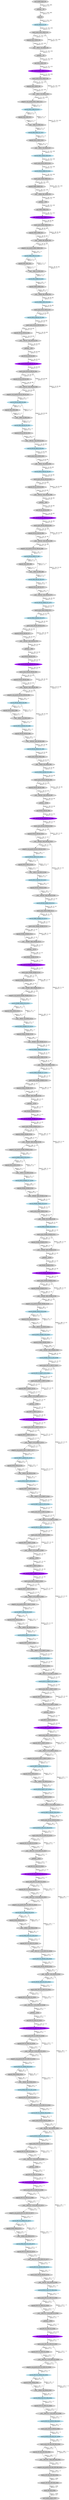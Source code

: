 strict digraph  {
"0 /nncf_model_input_0" [id=0, label="nncf_model_input_#0", style=filled, type=nncf_model_input];
"1 EfficientNet/NNCFUserConv2dStaticSamePadding[_conv_stem]/ModuleDict[pre_ops]/UpdateInputs[1]/__getitem___0" [id=1, label="__getitem___#1", style=filled, type=__getitem__];
"2 EfficientNet/NNCFUserConv2dStaticSamePadding[_conv_stem]/ZeroPad2d[static_padding]/pad_0" [id=2, label="pad_#1", style=filled, type=pad];
"3 EfficientNet/NNCFUserConv2dStaticSamePadding[_conv_stem]/conv2d_0" [color=lightblue, id=3, label="conv2d_OW32_G1_#2", style=filled, type=conv2d];
"4 EfficientNet/NNCFBatchNorm2d[_bn0]/batch_norm_0" [id=4, label="batch_norm_IW32_OW32_#3", style=filled, type=batch_norm];
"5 EfficientNet/MemoryEfficientSwish[_swish]/sigmoid_0" [id=5, label="sigmoid_IW32_OW32_#4", style=filled, type=sigmoid];
"6 EfficientNet/MemoryEfficientSwish[_swish]/__mul___0" [id=6, label="__mul___IW[32, 32]_OW32_#5", style=filled, type=__mul__];
"7 EfficientNet/ModuleList[_blocks]/MBConvBlock[0]/NNCFUserConv2dStaticSamePadding[_depthwise_conv]/ModuleDict[pre_ops]/UpdateInputs[1]/__getitem___0" [id=7, label="__getitem___#7", style=filled, type=__getitem__];
"8 EfficientNet/ModuleList[_blocks]/MBConvBlock[0]/NNCFUserConv2dStaticSamePadding[_depthwise_conv]/ZeroPad2d[static_padding]/pad_0" [id=8, label="pad_IW32_OW32_#6", style=filled, type=pad];
"9 EfficientNet/ModuleList[_blocks]/MBConvBlock[0]/NNCFUserConv2dStaticSamePadding[_depthwise_conv]/conv2d_0" [color=purple, id=9, label="DW_conv2d_IW32_OW32_G1_#7", style=filled, type=conv2d];
"10 EfficientNet/ModuleList[_blocks]/MBConvBlock[0]/NNCFBatchNorm2d[_bn1]/batch_norm_0" [id=10, label="batch_norm_IW32_OW32_#8", style=filled, type=batch_norm];
"11 EfficientNet/ModuleList[_blocks]/MBConvBlock[0]/MemoryEfficientSwish[_swish]/sigmoid_0" [id=11, label="sigmoid_IW32_OW32_#9", style=filled, type=sigmoid];
"12 EfficientNet/ModuleList[_blocks]/MBConvBlock[0]/MemoryEfficientSwish[_swish]/__mul___0" [id=12, label="__mul___IW[32, 32]_OW32_#10", style=filled, type=__mul__];
"13 EfficientNet/ModuleList[_blocks]/MBConvBlock[0]/adaptive_avg_pool2d_0" [id=13, label="adaptive_avg_pool2d_IW32_OW32_#11", style=filled, type=adaptive_avg_pool2d];
"14 EfficientNet/ModuleList[_blocks]/MBConvBlock[0]/NNCFUserConv2dStaticSamePadding[_se_reduce]/conv2d_0" [color=lightblue, id=14, label="conv2d_IW32_OW8_G0_#12", style=filled, type=conv2d];
"15 EfficientNet/ModuleList[_blocks]/MBConvBlock[0]/MemoryEfficientSwish[_swish]/sigmoid_1" [id=15, label="sigmoid_IW8_OW8_#13", style=filled, type=sigmoid];
"16 EfficientNet/ModuleList[_blocks]/MBConvBlock[0]/MemoryEfficientSwish[_swish]/__mul___1" [id=16, label="__mul___IW[8, 8]_OW8_#14", style=filled, type=__mul__];
"17 EfficientNet/ModuleList[_blocks]/MBConvBlock[0]/NNCFUserConv2dStaticSamePadding[_se_expand]/conv2d_0" [color=lightblue, id=17, label="conv2d_IW8_OW32_G1_#15", style=filled, type=conv2d];
"18 EfficientNet/ModuleList[_blocks]/MBConvBlock[0]/sigmoid_0" [id=18, label="sigmoid_IW32_OW32_#16", style=filled, type=sigmoid];
"19 EfficientNet/ModuleList[_blocks]/MBConvBlock[0]/__mul___0" [id=19, label="__mul___IW[32, 32]_OW32_#17", style=filled, type=__mul__];
"20 EfficientNet/ModuleList[_blocks]/MBConvBlock[0]/NNCFUserConv2dStaticSamePadding[_project_conv]/conv2d_0" [color=lightblue, id=20, label="conv2d_IW32_OW16_G38_#18", style=filled, type=conv2d];
"21 EfficientNet/ModuleList[_blocks]/MBConvBlock[0]/NNCFBatchNorm2d[_bn2]/batch_norm_0" [id=21, label="batch_norm_IW16_OW16_#19", style=filled, type=batch_norm];
"22 EfficientNet/ModuleList[_blocks]/MBConvBlock[1]/NNCFUserConv2dStaticSamePadding[_expand_conv]/conv2d_0" [color=lightblue, id=22, label="conv2d_IW16_OW96_G3_#20", style=filled, type=conv2d];
"23 EfficientNet/ModuleList[_blocks]/MBConvBlock[1]/NNCFBatchNorm2d[_bn0]/batch_norm_0" [id=23, label="batch_norm_IW96_OW96_#21", style=filled, type=batch_norm];
"24 EfficientNet/ModuleList[_blocks]/MBConvBlock[1]/MemoryEfficientSwish[_swish]/sigmoid_0" [id=24, label="sigmoid_IW96_OW96_#22", style=filled, type=sigmoid];
"25 EfficientNet/ModuleList[_blocks]/MBConvBlock[1]/MemoryEfficientSwish[_swish]/__mul___0" [id=25, label="__mul___IW[96, 96]_OW96_#23", style=filled, type=__mul__];
"26 EfficientNet/ModuleList[_blocks]/MBConvBlock[1]/NNCFUserConv2dStaticSamePadding[_depthwise_conv]/ModuleDict[pre_ops]/UpdateInputs[1]/__getitem___0" [id=26, label="__getitem___#26", style=filled, type=__getitem__];
"27 EfficientNet/ModuleList[_blocks]/MBConvBlock[1]/NNCFUserConv2dStaticSamePadding[_depthwise_conv]/ZeroPad2d[static_padding]/pad_0" [id=27, label="pad_IW96_OW96_#24", style=filled, type=pad];
"28 EfficientNet/ModuleList[_blocks]/MBConvBlock[1]/NNCFUserConv2dStaticSamePadding[_depthwise_conv]/conv2d_0" [color=purple, id=28, label="DW_conv2d_IW96_OW96_G3_#25", style=filled, type=conv2d];
"29 EfficientNet/ModuleList[_blocks]/MBConvBlock[1]/NNCFBatchNorm2d[_bn1]/batch_norm_0" [id=29, label="batch_norm_IW96_OW96_#26", style=filled, type=batch_norm];
"30 EfficientNet/ModuleList[_blocks]/MBConvBlock[1]/MemoryEfficientSwish[_swish]/sigmoid_1" [id=30, label="sigmoid_IW96_OW96_#27", style=filled, type=sigmoid];
"31 EfficientNet/ModuleList[_blocks]/MBConvBlock[1]/MemoryEfficientSwish[_swish]/__mul___1" [id=31, label="__mul___IW[96, 96]_OW96_#28", style=filled, type=__mul__];
"32 EfficientNet/ModuleList[_blocks]/MBConvBlock[1]/adaptive_avg_pool2d_0" [id=32, label="adaptive_avg_pool2d_IW96_OW96_#29", style=filled, type=adaptive_avg_pool2d];
"33 EfficientNet/ModuleList[_blocks]/MBConvBlock[1]/NNCFUserConv2dStaticSamePadding[_se_reduce]/conv2d_0" [color=lightblue, id=33, label="conv2d_IW96_OW4_G2_#30", style=filled, type=conv2d];
"34 EfficientNet/ModuleList[_blocks]/MBConvBlock[1]/MemoryEfficientSwish[_swish]/sigmoid_2" [id=34, label="sigmoid_IW4_OW4_#31", style=filled, type=sigmoid];
"35 EfficientNet/ModuleList[_blocks]/MBConvBlock[1]/MemoryEfficientSwish[_swish]/__mul___2" [id=35, label="__mul___IW[4, 4]_OW4_#32", style=filled, type=__mul__];
"36 EfficientNet/ModuleList[_blocks]/MBConvBlock[1]/NNCFUserConv2dStaticSamePadding[_se_expand]/conv2d_0" [color=lightblue, id=36, label="conv2d_IW4_OW96_G3_#33", style=filled, type=conv2d];
"37 EfficientNet/ModuleList[_blocks]/MBConvBlock[1]/sigmoid_0" [id=37, label="sigmoid_IW96_OW96_#34", style=filled, type=sigmoid];
"38 EfficientNet/ModuleList[_blocks]/MBConvBlock[1]/__mul___0" [id=38, label="__mul___IW[96, 96]_OW96_#35", style=filled, type=__mul__];
"39 EfficientNet/ModuleList[_blocks]/MBConvBlock[1]/NNCFUserConv2dStaticSamePadding[_project_conv]/conv2d_0" [color=lightblue, id=39, label="conv2d_IW96_OW24_G6_#36", style=filled, type=conv2d];
"40 EfficientNet/ModuleList[_blocks]/MBConvBlock[1]/NNCFBatchNorm2d[_bn2]/batch_norm_0" [id=40, label="batch_norm_IW24_OW24_#37", style=filled, type=batch_norm];
"41 EfficientNet/ModuleList[_blocks]/MBConvBlock[2]/NNCFUserConv2dStaticSamePadding[_expand_conv]/conv2d_0" [color=lightblue, id=41, label="conv2d_IW24_OW144_G5_#38", style=filled, type=conv2d];
"42 EfficientNet/ModuleList[_blocks]/MBConvBlock[2]/NNCFBatchNorm2d[_bn0]/batch_norm_0" [id=42, label="batch_norm_IW144_OW144_#39", style=filled, type=batch_norm];
"43 EfficientNet/ModuleList[_blocks]/MBConvBlock[2]/MemoryEfficientSwish[_swish]/sigmoid_0" [id=43, label="sigmoid_IW144_OW144_#40", style=filled, type=sigmoid];
"44 EfficientNet/ModuleList[_blocks]/MBConvBlock[2]/MemoryEfficientSwish[_swish]/__mul___0" [id=44, label="__mul___IW[144, 144]_OW144_#41", style=filled, type=__mul__];
"45 EfficientNet/ModuleList[_blocks]/MBConvBlock[2]/NNCFUserConv2dStaticSamePadding[_depthwise_conv]/ModuleDict[pre_ops]/UpdateInputs[1]/__getitem___0" [id=45, label="__getitem___#45", style=filled, type=__getitem__];
"46 EfficientNet/ModuleList[_blocks]/MBConvBlock[2]/NNCFUserConv2dStaticSamePadding[_depthwise_conv]/ZeroPad2d[static_padding]/pad_0" [id=46, label="pad_IW144_OW144_#42", style=filled, type=pad];
"47 EfficientNet/ModuleList[_blocks]/MBConvBlock[2]/NNCFUserConv2dStaticSamePadding[_depthwise_conv]/conv2d_0" [color=purple, id=47, label="DW_conv2d_IW144_OW144_G5_#43", style=filled, type=conv2d];
"48 EfficientNet/ModuleList[_blocks]/MBConvBlock[2]/NNCFBatchNorm2d[_bn1]/batch_norm_0" [id=48, label="batch_norm_IW144_OW144_#44", style=filled, type=batch_norm];
"49 EfficientNet/ModuleList[_blocks]/MBConvBlock[2]/MemoryEfficientSwish[_swish]/sigmoid_1" [id=49, label="sigmoid_IW144_OW144_#45", style=filled, type=sigmoid];
"50 EfficientNet/ModuleList[_blocks]/MBConvBlock[2]/MemoryEfficientSwish[_swish]/__mul___1" [id=50, label="__mul___IW[144, 144]_OW144_#46", style=filled, type=__mul__];
"51 EfficientNet/ModuleList[_blocks]/MBConvBlock[2]/adaptive_avg_pool2d_0" [id=51, label="adaptive_avg_pool2d_IW144_OW144_#47", style=filled, type=adaptive_avg_pool2d];
"52 EfficientNet/ModuleList[_blocks]/MBConvBlock[2]/NNCFUserConv2dStaticSamePadding[_se_reduce]/conv2d_0" [color=lightblue, id=52, label="conv2d_IW144_OW6_G4_#48", style=filled, type=conv2d];
"53 EfficientNet/ModuleList[_blocks]/MBConvBlock[2]/MemoryEfficientSwish[_swish]/sigmoid_2" [id=53, label="sigmoid_IW6_OW6_#49", style=filled, type=sigmoid];
"54 EfficientNet/ModuleList[_blocks]/MBConvBlock[2]/MemoryEfficientSwish[_swish]/__mul___2" [id=54, label="__mul___IW[6, 6]_OW6_#50", style=filled, type=__mul__];
"55 EfficientNet/ModuleList[_blocks]/MBConvBlock[2]/NNCFUserConv2dStaticSamePadding[_se_expand]/conv2d_0" [color=lightblue, id=55, label="conv2d_IW6_OW144_G5_#51", style=filled, type=conv2d];
"56 EfficientNet/ModuleList[_blocks]/MBConvBlock[2]/sigmoid_0" [id=56, label="sigmoid_IW144_OW144_#52", style=filled, type=sigmoid];
"57 EfficientNet/ModuleList[_blocks]/MBConvBlock[2]/__mul___0" [id=57, label="__mul___IW[144, 144]_OW144_#53", style=filled, type=__mul__];
"58 EfficientNet/ModuleList[_blocks]/MBConvBlock[2]/NNCFUserConv2dStaticSamePadding[_project_conv]/conv2d_0" [color=lightblue, id=58, label="conv2d_IW144_OW24_G6_#54", style=filled, type=conv2d];
"59 EfficientNet/ModuleList[_blocks]/MBConvBlock[2]/NNCFBatchNorm2d[_bn2]/batch_norm_0" [id=59, label="batch_norm_IW24_OW24_#55", style=filled, type=batch_norm];
"60 EfficientNet/ModuleList[_blocks]/MBConvBlock[2]/__add___0" [id=60, label="__add___IW[24, 24]_OW24_#56", style=filled, type=__add__];
"61 EfficientNet/ModuleList[_blocks]/MBConvBlock[3]/NNCFUserConv2dStaticSamePadding[_expand_conv]/conv2d_0" [color=lightblue, id=61, label="conv2d_IW24_OW144_G8_#57", style=filled, type=conv2d];
"62 EfficientNet/ModuleList[_blocks]/MBConvBlock[3]/NNCFBatchNorm2d[_bn0]/batch_norm_0" [id=62, label="batch_norm_IW144_OW144_#58", style=filled, type=batch_norm];
"63 EfficientNet/ModuleList[_blocks]/MBConvBlock[3]/MemoryEfficientSwish[_swish]/sigmoid_0" [id=63, label="sigmoid_IW144_OW144_#59", style=filled, type=sigmoid];
"64 EfficientNet/ModuleList[_blocks]/MBConvBlock[3]/MemoryEfficientSwish[_swish]/__mul___0" [id=64, label="__mul___IW[144, 144]_OW144_#60", style=filled, type=__mul__];
"65 EfficientNet/ModuleList[_blocks]/MBConvBlock[3]/NNCFUserConv2dStaticSamePadding[_depthwise_conv]/ModuleDict[pre_ops]/UpdateInputs[1]/__getitem___0" [id=65, label="__getitem___#65", style=filled, type=__getitem__];
"66 EfficientNet/ModuleList[_blocks]/MBConvBlock[3]/NNCFUserConv2dStaticSamePadding[_depthwise_conv]/ZeroPad2d[static_padding]/pad_0" [id=66, label="pad_IW144_OW144_#61", style=filled, type=pad];
"67 EfficientNet/ModuleList[_blocks]/MBConvBlock[3]/NNCFUserConv2dStaticSamePadding[_depthwise_conv]/conv2d_0" [color=purple, id=67, label="DW_conv2d_IW144_OW144_G8_#62", style=filled, type=conv2d];
"68 EfficientNet/ModuleList[_blocks]/MBConvBlock[3]/NNCFBatchNorm2d[_bn1]/batch_norm_0" [id=68, label="batch_norm_IW144_OW144_#63", style=filled, type=batch_norm];
"69 EfficientNet/ModuleList[_blocks]/MBConvBlock[3]/MemoryEfficientSwish[_swish]/sigmoid_1" [id=69, label="sigmoid_IW144_OW144_#64", style=filled, type=sigmoid];
"70 EfficientNet/ModuleList[_blocks]/MBConvBlock[3]/MemoryEfficientSwish[_swish]/__mul___1" [id=70, label="__mul___IW[144, 144]_OW144_#65", style=filled, type=__mul__];
"71 EfficientNet/ModuleList[_blocks]/MBConvBlock[3]/adaptive_avg_pool2d_0" [id=71, label="adaptive_avg_pool2d_IW144_OW144_#66", style=filled, type=adaptive_avg_pool2d];
"72 EfficientNet/ModuleList[_blocks]/MBConvBlock[3]/NNCFUserConv2dStaticSamePadding[_se_reduce]/conv2d_0" [color=lightblue, id=72, label="conv2d_IW144_OW6_G7_#67", style=filled, type=conv2d];
"73 EfficientNet/ModuleList[_blocks]/MBConvBlock[3]/MemoryEfficientSwish[_swish]/sigmoid_2" [id=73, label="sigmoid_IW6_OW6_#68", style=filled, type=sigmoid];
"74 EfficientNet/ModuleList[_blocks]/MBConvBlock[3]/MemoryEfficientSwish[_swish]/__mul___2" [id=74, label="__mul___IW[6, 6]_OW6_#69", style=filled, type=__mul__];
"75 EfficientNet/ModuleList[_blocks]/MBConvBlock[3]/NNCFUserConv2dStaticSamePadding[_se_expand]/conv2d_0" [color=lightblue, id=75, label="conv2d_IW6_OW144_G8_#70", style=filled, type=conv2d];
"76 EfficientNet/ModuleList[_blocks]/MBConvBlock[3]/sigmoid_0" [id=76, label="sigmoid_IW144_OW144_#71", style=filled, type=sigmoid];
"77 EfficientNet/ModuleList[_blocks]/MBConvBlock[3]/__mul___0" [id=77, label="__mul___IW[144, 144]_OW144_#72", style=filled, type=__mul__];
"78 EfficientNet/ModuleList[_blocks]/MBConvBlock[3]/NNCFUserConv2dStaticSamePadding[_project_conv]/conv2d_0" [color=lightblue, id=78, label="conv2d_IW144_OW40_G11_#73", style=filled, type=conv2d];
"79 EfficientNet/ModuleList[_blocks]/MBConvBlock[3]/NNCFBatchNorm2d[_bn2]/batch_norm_0" [id=79, label="batch_norm_IW40_OW40_#74", style=filled, type=batch_norm];
"80 EfficientNet/ModuleList[_blocks]/MBConvBlock[4]/NNCFUserConv2dStaticSamePadding[_expand_conv]/conv2d_0" [color=lightblue, id=80, label="conv2d_IW40_OW240_G10_#75", style=filled, type=conv2d];
"81 EfficientNet/ModuleList[_blocks]/MBConvBlock[4]/NNCFBatchNorm2d[_bn0]/batch_norm_0" [id=81, label="batch_norm_IW240_OW240_#76", style=filled, type=batch_norm];
"82 EfficientNet/ModuleList[_blocks]/MBConvBlock[4]/MemoryEfficientSwish[_swish]/sigmoid_0" [id=82, label="sigmoid_IW240_OW240_#77", style=filled, type=sigmoid];
"83 EfficientNet/ModuleList[_blocks]/MBConvBlock[4]/MemoryEfficientSwish[_swish]/__mul___0" [id=83, label="__mul___IW[240, 240]_OW240_#78", style=filled, type=__mul__];
"84 EfficientNet/ModuleList[_blocks]/MBConvBlock[4]/NNCFUserConv2dStaticSamePadding[_depthwise_conv]/ModuleDict[pre_ops]/UpdateInputs[1]/__getitem___0" [id=84, label="__getitem___#84", style=filled, type=__getitem__];
"85 EfficientNet/ModuleList[_blocks]/MBConvBlock[4]/NNCFUserConv2dStaticSamePadding[_depthwise_conv]/ZeroPad2d[static_padding]/pad_0" [id=85, label="pad_IW240_OW240_#79", style=filled, type=pad];
"86 EfficientNet/ModuleList[_blocks]/MBConvBlock[4]/NNCFUserConv2dStaticSamePadding[_depthwise_conv]/conv2d_0" [color=purple, id=86, label="DW_conv2d_IW240_OW240_G10_#80", style=filled, type=conv2d];
"87 EfficientNet/ModuleList[_blocks]/MBConvBlock[4]/NNCFBatchNorm2d[_bn1]/batch_norm_0" [id=87, label="batch_norm_IW240_OW240_#81", style=filled, type=batch_norm];
"88 EfficientNet/ModuleList[_blocks]/MBConvBlock[4]/MemoryEfficientSwish[_swish]/sigmoid_1" [id=88, label="sigmoid_IW240_OW240_#82", style=filled, type=sigmoid];
"89 EfficientNet/ModuleList[_blocks]/MBConvBlock[4]/MemoryEfficientSwish[_swish]/__mul___1" [id=89, label="__mul___IW[240, 240]_OW240_#83", style=filled, type=__mul__];
"90 EfficientNet/ModuleList[_blocks]/MBConvBlock[4]/adaptive_avg_pool2d_0" [id=90, label="adaptive_avg_pool2d_IW240_OW240_#84", style=filled, type=adaptive_avg_pool2d];
"91 EfficientNet/ModuleList[_blocks]/MBConvBlock[4]/NNCFUserConv2dStaticSamePadding[_se_reduce]/conv2d_0" [color=lightblue, id=91, label="conv2d_IW240_OW10_G9_#85", style=filled, type=conv2d];
"92 EfficientNet/ModuleList[_blocks]/MBConvBlock[4]/MemoryEfficientSwish[_swish]/sigmoid_2" [id=92, label="sigmoid_IW10_OW10_#86", style=filled, type=sigmoid];
"93 EfficientNet/ModuleList[_blocks]/MBConvBlock[4]/MemoryEfficientSwish[_swish]/__mul___2" [id=93, label="__mul___IW[10, 10]_OW10_#87", style=filled, type=__mul__];
"94 EfficientNet/ModuleList[_blocks]/MBConvBlock[4]/NNCFUserConv2dStaticSamePadding[_se_expand]/conv2d_0" [color=lightblue, id=94, label="conv2d_IW10_OW240_G10_#88", style=filled, type=conv2d];
"95 EfficientNet/ModuleList[_blocks]/MBConvBlock[4]/sigmoid_0" [id=95, label="sigmoid_IW240_OW240_#89", style=filled, type=sigmoid];
"96 EfficientNet/ModuleList[_blocks]/MBConvBlock[4]/__mul___0" [id=96, label="__mul___IW[240, 240]_OW240_#90", style=filled, type=__mul__];
"97 EfficientNet/ModuleList[_blocks]/MBConvBlock[4]/NNCFUserConv2dStaticSamePadding[_project_conv]/conv2d_0" [color=lightblue, id=97, label="conv2d_IW240_OW40_G11_#91", style=filled, type=conv2d];
"98 EfficientNet/ModuleList[_blocks]/MBConvBlock[4]/NNCFBatchNorm2d[_bn2]/batch_norm_0" [id=98, label="batch_norm_IW40_OW40_#92", style=filled, type=batch_norm];
"99 EfficientNet/ModuleList[_blocks]/MBConvBlock[4]/__add___0" [id=99, label="__add___IW[40, 40]_OW40_#93", style=filled, type=__add__];
"100 EfficientNet/ModuleList[_blocks]/MBConvBlock[5]/NNCFUserConv2dStaticSamePadding[_expand_conv]/conv2d_0" [color=lightblue, id=100, label="conv2d_IW40_OW240_G13_#94", style=filled, type=conv2d];
"101 EfficientNet/ModuleList[_blocks]/MBConvBlock[5]/NNCFBatchNorm2d[_bn0]/batch_norm_0" [id=101, label="batch_norm_IW240_OW240_#95", style=filled, type=batch_norm];
"102 EfficientNet/ModuleList[_blocks]/MBConvBlock[5]/MemoryEfficientSwish[_swish]/sigmoid_0" [id=102, label="sigmoid_IW240_OW240_#96", style=filled, type=sigmoid];
"103 EfficientNet/ModuleList[_blocks]/MBConvBlock[5]/MemoryEfficientSwish[_swish]/__mul___0" [id=103, label="__mul___IW[240, 240]_OW240_#97", style=filled, type=__mul__];
"104 EfficientNet/ModuleList[_blocks]/MBConvBlock[5]/NNCFUserConv2dStaticSamePadding[_depthwise_conv]/ModuleDict[pre_ops]/UpdateInputs[1]/__getitem___0" [id=104, label="__getitem___#104", style=filled, type=__getitem__];
"105 EfficientNet/ModuleList[_blocks]/MBConvBlock[5]/NNCFUserConv2dStaticSamePadding[_depthwise_conv]/ZeroPad2d[static_padding]/pad_0" [id=105, label="pad_IW240_OW240_#98", style=filled, type=pad];
"106 EfficientNet/ModuleList[_blocks]/MBConvBlock[5]/NNCFUserConv2dStaticSamePadding[_depthwise_conv]/conv2d_0" [color=purple, id=106, label="DW_conv2d_IW240_OW240_G13_#99", style=filled, type=conv2d];
"107 EfficientNet/ModuleList[_blocks]/MBConvBlock[5]/NNCFBatchNorm2d[_bn1]/batch_norm_0" [id=107, label="batch_norm_IW240_OW240_#100", style=filled, type=batch_norm];
"108 EfficientNet/ModuleList[_blocks]/MBConvBlock[5]/MemoryEfficientSwish[_swish]/sigmoid_1" [id=108, label="sigmoid_IW240_OW240_#101", style=filled, type=sigmoid];
"109 EfficientNet/ModuleList[_blocks]/MBConvBlock[5]/MemoryEfficientSwish[_swish]/__mul___1" [id=109, label="__mul___IW[240, 240]_OW240_#102", style=filled, type=__mul__];
"110 EfficientNet/ModuleList[_blocks]/MBConvBlock[5]/adaptive_avg_pool2d_0" [id=110, label="adaptive_avg_pool2d_IW240_OW240_#103", style=filled, type=adaptive_avg_pool2d];
"111 EfficientNet/ModuleList[_blocks]/MBConvBlock[5]/NNCFUserConv2dStaticSamePadding[_se_reduce]/conv2d_0" [color=lightblue, id=111, label="conv2d_IW240_OW10_G12_#104", style=filled, type=conv2d];
"112 EfficientNet/ModuleList[_blocks]/MBConvBlock[5]/MemoryEfficientSwish[_swish]/sigmoid_2" [id=112, label="sigmoid_IW10_OW10_#105", style=filled, type=sigmoid];
"113 EfficientNet/ModuleList[_blocks]/MBConvBlock[5]/MemoryEfficientSwish[_swish]/__mul___2" [id=113, label="__mul___IW[10, 10]_OW10_#106", style=filled, type=__mul__];
"114 EfficientNet/ModuleList[_blocks]/MBConvBlock[5]/NNCFUserConv2dStaticSamePadding[_se_expand]/conv2d_0" [color=lightblue, id=114, label="conv2d_IW10_OW240_G13_#107", style=filled, type=conv2d];
"115 EfficientNet/ModuleList[_blocks]/MBConvBlock[5]/sigmoid_0" [id=115, label="sigmoid_IW240_OW240_#108", style=filled, type=sigmoid];
"116 EfficientNet/ModuleList[_blocks]/MBConvBlock[5]/__mul___0" [id=116, label="__mul___IW[240, 240]_OW240_#109", style=filled, type=__mul__];
"117 EfficientNet/ModuleList[_blocks]/MBConvBlock[5]/NNCFUserConv2dStaticSamePadding[_project_conv]/conv2d_0" [color=lightblue, id=117, label="conv2d_IW240_OW80_G18_#110", style=filled, type=conv2d];
"118 EfficientNet/ModuleList[_blocks]/MBConvBlock[5]/NNCFBatchNorm2d[_bn2]/batch_norm_0" [id=118, label="batch_norm_IW80_OW80_#111", style=filled, type=batch_norm];
"119 EfficientNet/ModuleList[_blocks]/MBConvBlock[6]/NNCFUserConv2dStaticSamePadding[_expand_conv]/conv2d_0" [color=lightblue, id=119, label="conv2d_IW80_OW480_G15_#112", style=filled, type=conv2d];
"120 EfficientNet/ModuleList[_blocks]/MBConvBlock[6]/NNCFBatchNorm2d[_bn0]/batch_norm_0" [id=120, label="batch_norm_IW480_OW480_#113", style=filled, type=batch_norm];
"121 EfficientNet/ModuleList[_blocks]/MBConvBlock[6]/MemoryEfficientSwish[_swish]/sigmoid_0" [id=121, label="sigmoid_IW480_OW480_#114", style=filled, type=sigmoid];
"122 EfficientNet/ModuleList[_blocks]/MBConvBlock[6]/MemoryEfficientSwish[_swish]/__mul___0" [id=122, label="__mul___IW[480, 480]_OW480_#115", style=filled, type=__mul__];
"123 EfficientNet/ModuleList[_blocks]/MBConvBlock[6]/NNCFUserConv2dStaticSamePadding[_depthwise_conv]/ModuleDict[pre_ops]/UpdateInputs[1]/__getitem___0" [id=123, label="__getitem___#123", style=filled, type=__getitem__];
"124 EfficientNet/ModuleList[_blocks]/MBConvBlock[6]/NNCFUserConv2dStaticSamePadding[_depthwise_conv]/ZeroPad2d[static_padding]/pad_0" [id=124, label="pad_IW480_OW480_#116", style=filled, type=pad];
"125 EfficientNet/ModuleList[_blocks]/MBConvBlock[6]/NNCFUserConv2dStaticSamePadding[_depthwise_conv]/conv2d_0" [color=purple, id=125, label="DW_conv2d_IW480_OW480_G15_#117", style=filled, type=conv2d];
"126 EfficientNet/ModuleList[_blocks]/MBConvBlock[6]/NNCFBatchNorm2d[_bn1]/batch_norm_0" [id=126, label="batch_norm_IW480_OW480_#118", style=filled, type=batch_norm];
"127 EfficientNet/ModuleList[_blocks]/MBConvBlock[6]/MemoryEfficientSwish[_swish]/sigmoid_1" [id=127, label="sigmoid_IW480_OW480_#119", style=filled, type=sigmoid];
"128 EfficientNet/ModuleList[_blocks]/MBConvBlock[6]/MemoryEfficientSwish[_swish]/__mul___1" [id=128, label="__mul___IW[480, 480]_OW480_#120", style=filled, type=__mul__];
"129 EfficientNet/ModuleList[_blocks]/MBConvBlock[6]/adaptive_avg_pool2d_0" [id=129, label="adaptive_avg_pool2d_IW480_OW480_#121", style=filled, type=adaptive_avg_pool2d];
"130 EfficientNet/ModuleList[_blocks]/MBConvBlock[6]/NNCFUserConv2dStaticSamePadding[_se_reduce]/conv2d_0" [color=lightblue, id=130, label="conv2d_IW480_OW20_G14_#122", style=filled, type=conv2d];
"131 EfficientNet/ModuleList[_blocks]/MBConvBlock[6]/MemoryEfficientSwish[_swish]/sigmoid_2" [id=131, label="sigmoid_IW20_OW20_#123", style=filled, type=sigmoid];
"132 EfficientNet/ModuleList[_blocks]/MBConvBlock[6]/MemoryEfficientSwish[_swish]/__mul___2" [id=132, label="__mul___IW[20, 20]_OW20_#124", style=filled, type=__mul__];
"133 EfficientNet/ModuleList[_blocks]/MBConvBlock[6]/NNCFUserConv2dStaticSamePadding[_se_expand]/conv2d_0" [color=lightblue, id=133, label="conv2d_IW20_OW480_G15_#125", style=filled, type=conv2d];
"134 EfficientNet/ModuleList[_blocks]/MBConvBlock[6]/sigmoid_0" [id=134, label="sigmoid_IW480_OW480_#126", style=filled, type=sigmoid];
"135 EfficientNet/ModuleList[_blocks]/MBConvBlock[6]/__mul___0" [id=135, label="__mul___IW[480, 480]_OW480_#127", style=filled, type=__mul__];
"136 EfficientNet/ModuleList[_blocks]/MBConvBlock[6]/NNCFUserConv2dStaticSamePadding[_project_conv]/conv2d_0" [color=lightblue, id=136, label="conv2d_IW480_OW80_G18_#128", style=filled, type=conv2d];
"137 EfficientNet/ModuleList[_blocks]/MBConvBlock[6]/NNCFBatchNorm2d[_bn2]/batch_norm_0" [id=137, label="batch_norm_IW80_OW80_#129", style=filled, type=batch_norm];
"138 EfficientNet/ModuleList[_blocks]/MBConvBlock[6]/__add___0" [id=138, label="__add___IW[80, 80]_OW80_#130", style=filled, type=__add__];
"139 EfficientNet/ModuleList[_blocks]/MBConvBlock[7]/NNCFUserConv2dStaticSamePadding[_expand_conv]/conv2d_0" [color=lightblue, id=139, label="conv2d_IW80_OW480_G17_#131", style=filled, type=conv2d];
"140 EfficientNet/ModuleList[_blocks]/MBConvBlock[7]/NNCFBatchNorm2d[_bn0]/batch_norm_0" [id=140, label="batch_norm_IW480_OW480_#132", style=filled, type=batch_norm];
"141 EfficientNet/ModuleList[_blocks]/MBConvBlock[7]/MemoryEfficientSwish[_swish]/sigmoid_0" [id=141, label="sigmoid_IW480_OW480_#133", style=filled, type=sigmoid];
"142 EfficientNet/ModuleList[_blocks]/MBConvBlock[7]/MemoryEfficientSwish[_swish]/__mul___0" [id=142, label="__mul___IW[480, 480]_OW480_#134", style=filled, type=__mul__];
"143 EfficientNet/ModuleList[_blocks]/MBConvBlock[7]/NNCFUserConv2dStaticSamePadding[_depthwise_conv]/ModuleDict[pre_ops]/UpdateInputs[1]/__getitem___0" [id=143, label="__getitem___#143", style=filled, type=__getitem__];
"144 EfficientNet/ModuleList[_blocks]/MBConvBlock[7]/NNCFUserConv2dStaticSamePadding[_depthwise_conv]/ZeroPad2d[static_padding]/pad_0" [id=144, label="pad_IW480_OW480_#135", style=filled, type=pad];
"145 EfficientNet/ModuleList[_blocks]/MBConvBlock[7]/NNCFUserConv2dStaticSamePadding[_depthwise_conv]/conv2d_0" [color=purple, id=145, label="DW_conv2d_IW480_OW480_G17_#136", style=filled, type=conv2d];
"146 EfficientNet/ModuleList[_blocks]/MBConvBlock[7]/NNCFBatchNorm2d[_bn1]/batch_norm_0" [id=146, label="batch_norm_IW480_OW480_#137", style=filled, type=batch_norm];
"147 EfficientNet/ModuleList[_blocks]/MBConvBlock[7]/MemoryEfficientSwish[_swish]/sigmoid_1" [id=147, label="sigmoid_IW480_OW480_#138", style=filled, type=sigmoid];
"148 EfficientNet/ModuleList[_blocks]/MBConvBlock[7]/MemoryEfficientSwish[_swish]/__mul___1" [id=148, label="__mul___IW[480, 480]_OW480_#139", style=filled, type=__mul__];
"149 EfficientNet/ModuleList[_blocks]/MBConvBlock[7]/adaptive_avg_pool2d_0" [id=149, label="adaptive_avg_pool2d_IW480_OW480_#140", style=filled, type=adaptive_avg_pool2d];
"150 EfficientNet/ModuleList[_blocks]/MBConvBlock[7]/NNCFUserConv2dStaticSamePadding[_se_reduce]/conv2d_0" [color=lightblue, id=150, label="conv2d_IW480_OW20_G16_#141", style=filled, type=conv2d];
"151 EfficientNet/ModuleList[_blocks]/MBConvBlock[7]/MemoryEfficientSwish[_swish]/sigmoid_2" [id=151, label="sigmoid_IW20_OW20_#142", style=filled, type=sigmoid];
"152 EfficientNet/ModuleList[_blocks]/MBConvBlock[7]/MemoryEfficientSwish[_swish]/__mul___2" [id=152, label="__mul___IW[20, 20]_OW20_#143", style=filled, type=__mul__];
"153 EfficientNet/ModuleList[_blocks]/MBConvBlock[7]/NNCFUserConv2dStaticSamePadding[_se_expand]/conv2d_0" [color=lightblue, id=153, label="conv2d_IW20_OW480_G17_#144", style=filled, type=conv2d];
"154 EfficientNet/ModuleList[_blocks]/MBConvBlock[7]/sigmoid_0" [id=154, label="sigmoid_IW480_OW480_#145", style=filled, type=sigmoid];
"155 EfficientNet/ModuleList[_blocks]/MBConvBlock[7]/__mul___0" [id=155, label="__mul___IW[480, 480]_OW480_#146", style=filled, type=__mul__];
"156 EfficientNet/ModuleList[_blocks]/MBConvBlock[7]/NNCFUserConv2dStaticSamePadding[_project_conv]/conv2d_0" [color=lightblue, id=156, label="conv2d_IW480_OW80_G18_#147", style=filled, type=conv2d];
"157 EfficientNet/ModuleList[_blocks]/MBConvBlock[7]/NNCFBatchNorm2d[_bn2]/batch_norm_0" [id=157, label="batch_norm_IW80_OW80_#148", style=filled, type=batch_norm];
"158 EfficientNet/ModuleList[_blocks]/MBConvBlock[7]/__add___0" [id=158, label="__add___IW[80, 80]_OW80_#149", style=filled, type=__add__];
"159 EfficientNet/ModuleList[_blocks]/MBConvBlock[8]/NNCFUserConv2dStaticSamePadding[_expand_conv]/conv2d_0" [color=lightblue, id=159, label="conv2d_IW80_OW480_G20_#150", style=filled, type=conv2d];
"160 EfficientNet/ModuleList[_blocks]/MBConvBlock[8]/NNCFBatchNorm2d[_bn0]/batch_norm_0" [id=160, label="batch_norm_IW480_OW480_#151", style=filled, type=batch_norm];
"161 EfficientNet/ModuleList[_blocks]/MBConvBlock[8]/MemoryEfficientSwish[_swish]/sigmoid_0" [id=161, label="sigmoid_IW480_OW480_#152", style=filled, type=sigmoid];
"162 EfficientNet/ModuleList[_blocks]/MBConvBlock[8]/MemoryEfficientSwish[_swish]/__mul___0" [id=162, label="__mul___IW[480, 480]_OW480_#153", style=filled, type=__mul__];
"163 EfficientNet/ModuleList[_blocks]/MBConvBlock[8]/NNCFUserConv2dStaticSamePadding[_depthwise_conv]/ModuleDict[pre_ops]/UpdateInputs[1]/__getitem___0" [id=163, label="__getitem___#163", style=filled, type=__getitem__];
"164 EfficientNet/ModuleList[_blocks]/MBConvBlock[8]/NNCFUserConv2dStaticSamePadding[_depthwise_conv]/ZeroPad2d[static_padding]/pad_0" [id=164, label="pad_IW480_OW480_#154", style=filled, type=pad];
"165 EfficientNet/ModuleList[_blocks]/MBConvBlock[8]/NNCFUserConv2dStaticSamePadding[_depthwise_conv]/conv2d_0" [color=purple, id=165, label="DW_conv2d_IW480_OW480_G20_#155", style=filled, type=conv2d];
"166 EfficientNet/ModuleList[_blocks]/MBConvBlock[8]/NNCFBatchNorm2d[_bn1]/batch_norm_0" [id=166, label="batch_norm_IW480_OW480_#156", style=filled, type=batch_norm];
"167 EfficientNet/ModuleList[_blocks]/MBConvBlock[8]/MemoryEfficientSwish[_swish]/sigmoid_1" [id=167, label="sigmoid_IW480_OW480_#157", style=filled, type=sigmoid];
"168 EfficientNet/ModuleList[_blocks]/MBConvBlock[8]/MemoryEfficientSwish[_swish]/__mul___1" [id=168, label="__mul___IW[480, 480]_OW480_#158", style=filled, type=__mul__];
"169 EfficientNet/ModuleList[_blocks]/MBConvBlock[8]/adaptive_avg_pool2d_0" [id=169, label="adaptive_avg_pool2d_IW480_OW480_#159", style=filled, type=adaptive_avg_pool2d];
"170 EfficientNet/ModuleList[_blocks]/MBConvBlock[8]/NNCFUserConv2dStaticSamePadding[_se_reduce]/conv2d_0" [color=lightblue, id=170, label="conv2d_IW480_OW20_G19_#160", style=filled, type=conv2d];
"171 EfficientNet/ModuleList[_blocks]/MBConvBlock[8]/MemoryEfficientSwish[_swish]/sigmoid_2" [id=171, label="sigmoid_IW20_OW20_#161", style=filled, type=sigmoid];
"172 EfficientNet/ModuleList[_blocks]/MBConvBlock[8]/MemoryEfficientSwish[_swish]/__mul___2" [id=172, label="__mul___IW[20, 20]_OW20_#162", style=filled, type=__mul__];
"173 EfficientNet/ModuleList[_blocks]/MBConvBlock[8]/NNCFUserConv2dStaticSamePadding[_se_expand]/conv2d_0" [color=lightblue, id=173, label="conv2d_IW20_OW480_G20_#163", style=filled, type=conv2d];
"174 EfficientNet/ModuleList[_blocks]/MBConvBlock[8]/sigmoid_0" [id=174, label="sigmoid_IW480_OW480_#164", style=filled, type=sigmoid];
"175 EfficientNet/ModuleList[_blocks]/MBConvBlock[8]/__mul___0" [id=175, label="__mul___IW[480, 480]_OW480_#165", style=filled, type=__mul__];
"176 EfficientNet/ModuleList[_blocks]/MBConvBlock[8]/NNCFUserConv2dStaticSamePadding[_project_conv]/conv2d_0" [color=lightblue, id=176, label="conv2d_IW480_OW112_G25_#166", style=filled, type=conv2d];
"177 EfficientNet/ModuleList[_blocks]/MBConvBlock[8]/NNCFBatchNorm2d[_bn2]/batch_norm_0" [id=177, label="batch_norm_IW112_OW112_#167", style=filled, type=batch_norm];
"178 EfficientNet/ModuleList[_blocks]/MBConvBlock[9]/NNCFUserConv2dStaticSamePadding[_expand_conv]/conv2d_0" [color=lightblue, id=178, label="conv2d_IW112_OW672_G22_#168", style=filled, type=conv2d];
"179 EfficientNet/ModuleList[_blocks]/MBConvBlock[9]/NNCFBatchNorm2d[_bn0]/batch_norm_0" [id=179, label="batch_norm_IW672_OW672_#169", style=filled, type=batch_norm];
"180 EfficientNet/ModuleList[_blocks]/MBConvBlock[9]/MemoryEfficientSwish[_swish]/sigmoid_0" [id=180, label="sigmoid_IW672_OW672_#170", style=filled, type=sigmoid];
"181 EfficientNet/ModuleList[_blocks]/MBConvBlock[9]/MemoryEfficientSwish[_swish]/__mul___0" [id=181, label="__mul___IW[672, 672]_OW672_#171", style=filled, type=__mul__];
"182 EfficientNet/ModuleList[_blocks]/MBConvBlock[9]/NNCFUserConv2dStaticSamePadding[_depthwise_conv]/ModuleDict[pre_ops]/UpdateInputs[1]/__getitem___0" [id=182, label="__getitem___#182", style=filled, type=__getitem__];
"183 EfficientNet/ModuleList[_blocks]/MBConvBlock[9]/NNCFUserConv2dStaticSamePadding[_depthwise_conv]/ZeroPad2d[static_padding]/pad_0" [id=183, label="pad_IW672_OW672_#172", style=filled, type=pad];
"184 EfficientNet/ModuleList[_blocks]/MBConvBlock[9]/NNCFUserConv2dStaticSamePadding[_depthwise_conv]/conv2d_0" [color=purple, id=184, label="DW_conv2d_IW672_OW672_G22_#173", style=filled, type=conv2d];
"185 EfficientNet/ModuleList[_blocks]/MBConvBlock[9]/NNCFBatchNorm2d[_bn1]/batch_norm_0" [id=185, label="batch_norm_IW672_OW672_#174", style=filled, type=batch_norm];
"186 EfficientNet/ModuleList[_blocks]/MBConvBlock[9]/MemoryEfficientSwish[_swish]/sigmoid_1" [id=186, label="sigmoid_IW672_OW672_#175", style=filled, type=sigmoid];
"187 EfficientNet/ModuleList[_blocks]/MBConvBlock[9]/MemoryEfficientSwish[_swish]/__mul___1" [id=187, label="__mul___IW[672, 672]_OW672_#176", style=filled, type=__mul__];
"188 EfficientNet/ModuleList[_blocks]/MBConvBlock[9]/adaptive_avg_pool2d_0" [id=188, label="adaptive_avg_pool2d_IW672_OW672_#177", style=filled, type=adaptive_avg_pool2d];
"189 EfficientNet/ModuleList[_blocks]/MBConvBlock[9]/NNCFUserConv2dStaticSamePadding[_se_reduce]/conv2d_0" [color=lightblue, id=189, label="conv2d_IW672_OW28_G21_#178", style=filled, type=conv2d];
"190 EfficientNet/ModuleList[_blocks]/MBConvBlock[9]/MemoryEfficientSwish[_swish]/sigmoid_2" [id=190, label="sigmoid_IW28_OW28_#179", style=filled, type=sigmoid];
"191 EfficientNet/ModuleList[_blocks]/MBConvBlock[9]/MemoryEfficientSwish[_swish]/__mul___2" [id=191, label="__mul___IW[28, 28]_OW28_#180", style=filled, type=__mul__];
"192 EfficientNet/ModuleList[_blocks]/MBConvBlock[9]/NNCFUserConv2dStaticSamePadding[_se_expand]/conv2d_0" [color=lightblue, id=192, label="conv2d_IW28_OW672_G22_#181", style=filled, type=conv2d];
"193 EfficientNet/ModuleList[_blocks]/MBConvBlock[9]/sigmoid_0" [id=193, label="sigmoid_IW672_OW672_#182", style=filled, type=sigmoid];
"194 EfficientNet/ModuleList[_blocks]/MBConvBlock[9]/__mul___0" [id=194, label="__mul___IW[672, 672]_OW672_#183", style=filled, type=__mul__];
"195 EfficientNet/ModuleList[_blocks]/MBConvBlock[9]/NNCFUserConv2dStaticSamePadding[_project_conv]/conv2d_0" [color=lightblue, id=195, label="conv2d_IW672_OW112_G25_#184", style=filled, type=conv2d];
"196 EfficientNet/ModuleList[_blocks]/MBConvBlock[9]/NNCFBatchNorm2d[_bn2]/batch_norm_0" [id=196, label="batch_norm_IW112_OW112_#185", style=filled, type=batch_norm];
"197 EfficientNet/ModuleList[_blocks]/MBConvBlock[9]/__add___0" [id=197, label="__add___IW[112, 112]_OW112_#186", style=filled, type=__add__];
"198 EfficientNet/ModuleList[_blocks]/MBConvBlock[10]/NNCFUserConv2dStaticSamePadding[_expand_conv]/conv2d_0" [color=lightblue, id=198, label="conv2d_IW112_OW672_G24_#187", style=filled, type=conv2d];
"199 EfficientNet/ModuleList[_blocks]/MBConvBlock[10]/NNCFBatchNorm2d[_bn0]/batch_norm_0" [id=199, label="batch_norm_IW672_OW672_#188", style=filled, type=batch_norm];
"200 EfficientNet/ModuleList[_blocks]/MBConvBlock[10]/MemoryEfficientSwish[_swish]/sigmoid_0" [id=200, label="sigmoid_IW672_OW672_#189", style=filled, type=sigmoid];
"201 EfficientNet/ModuleList[_blocks]/MBConvBlock[10]/MemoryEfficientSwish[_swish]/__mul___0" [id=201, label="__mul___IW[672, 672]_OW672_#190", style=filled, type=__mul__];
"202 EfficientNet/ModuleList[_blocks]/MBConvBlock[10]/NNCFUserConv2dStaticSamePadding[_depthwise_conv]/ModuleDict[pre_ops]/UpdateInputs[1]/__getitem___0" [id=202, label="__getitem___#202", style=filled, type=__getitem__];
"203 EfficientNet/ModuleList[_blocks]/MBConvBlock[10]/NNCFUserConv2dStaticSamePadding[_depthwise_conv]/ZeroPad2d[static_padding]/pad_0" [id=203, label="pad_IW672_OW672_#191", style=filled, type=pad];
"204 EfficientNet/ModuleList[_blocks]/MBConvBlock[10]/NNCFUserConv2dStaticSamePadding[_depthwise_conv]/conv2d_0" [color=purple, id=204, label="DW_conv2d_IW672_OW672_G24_#192", style=filled, type=conv2d];
"205 EfficientNet/ModuleList[_blocks]/MBConvBlock[10]/NNCFBatchNorm2d[_bn1]/batch_norm_0" [id=205, label="batch_norm_IW672_OW672_#193", style=filled, type=batch_norm];
"206 EfficientNet/ModuleList[_blocks]/MBConvBlock[10]/MemoryEfficientSwish[_swish]/sigmoid_1" [id=206, label="sigmoid_IW672_OW672_#194", style=filled, type=sigmoid];
"207 EfficientNet/ModuleList[_blocks]/MBConvBlock[10]/MemoryEfficientSwish[_swish]/__mul___1" [id=207, label="__mul___IW[672, 672]_OW672_#195", style=filled, type=__mul__];
"208 EfficientNet/ModuleList[_blocks]/MBConvBlock[10]/adaptive_avg_pool2d_0" [id=208, label="adaptive_avg_pool2d_IW672_OW672_#196", style=filled, type=adaptive_avg_pool2d];
"209 EfficientNet/ModuleList[_blocks]/MBConvBlock[10]/NNCFUserConv2dStaticSamePadding[_se_reduce]/conv2d_0" [color=lightblue, id=209, label="conv2d_IW672_OW28_G23_#197", style=filled, type=conv2d];
"210 EfficientNet/ModuleList[_blocks]/MBConvBlock[10]/MemoryEfficientSwish[_swish]/sigmoid_2" [id=210, label="sigmoid_IW28_OW28_#198", style=filled, type=sigmoid];
"211 EfficientNet/ModuleList[_blocks]/MBConvBlock[10]/MemoryEfficientSwish[_swish]/__mul___2" [id=211, label="__mul___IW[28, 28]_OW28_#199", style=filled, type=__mul__];
"212 EfficientNet/ModuleList[_blocks]/MBConvBlock[10]/NNCFUserConv2dStaticSamePadding[_se_expand]/conv2d_0" [color=lightblue, id=212, label="conv2d_IW28_OW672_G24_#200", style=filled, type=conv2d];
"213 EfficientNet/ModuleList[_blocks]/MBConvBlock[10]/sigmoid_0" [id=213, label="sigmoid_IW672_OW672_#201", style=filled, type=sigmoid];
"214 EfficientNet/ModuleList[_blocks]/MBConvBlock[10]/__mul___0" [id=214, label="__mul___IW[672, 672]_OW672_#202", style=filled, type=__mul__];
"215 EfficientNet/ModuleList[_blocks]/MBConvBlock[10]/NNCFUserConv2dStaticSamePadding[_project_conv]/conv2d_0" [color=lightblue, id=215, label="conv2d_IW672_OW112_G25_#203", style=filled, type=conv2d];
"216 EfficientNet/ModuleList[_blocks]/MBConvBlock[10]/NNCFBatchNorm2d[_bn2]/batch_norm_0" [id=216, label="batch_norm_IW112_OW112_#204", style=filled, type=batch_norm];
"217 EfficientNet/ModuleList[_blocks]/MBConvBlock[10]/__add___0" [id=217, label="__add___IW[112, 112]_OW112_#205", style=filled, type=__add__];
"218 EfficientNet/ModuleList[_blocks]/MBConvBlock[11]/NNCFUserConv2dStaticSamePadding[_expand_conv]/conv2d_0" [color=lightblue, id=218, label="conv2d_IW112_OW672_G27_#206", style=filled, type=conv2d];
"219 EfficientNet/ModuleList[_blocks]/MBConvBlock[11]/NNCFBatchNorm2d[_bn0]/batch_norm_0" [id=219, label="batch_norm_IW672_OW672_#207", style=filled, type=batch_norm];
"220 EfficientNet/ModuleList[_blocks]/MBConvBlock[11]/MemoryEfficientSwish[_swish]/sigmoid_0" [id=220, label="sigmoid_IW672_OW672_#208", style=filled, type=sigmoid];
"221 EfficientNet/ModuleList[_blocks]/MBConvBlock[11]/MemoryEfficientSwish[_swish]/__mul___0" [id=221, label="__mul___IW[672, 672]_OW672_#209", style=filled, type=__mul__];
"222 EfficientNet/ModuleList[_blocks]/MBConvBlock[11]/NNCFUserConv2dStaticSamePadding[_depthwise_conv]/ModuleDict[pre_ops]/UpdateInputs[1]/__getitem___0" [id=222, label="__getitem___#222", style=filled, type=__getitem__];
"223 EfficientNet/ModuleList[_blocks]/MBConvBlock[11]/NNCFUserConv2dStaticSamePadding[_depthwise_conv]/ZeroPad2d[static_padding]/pad_0" [id=223, label="pad_IW672_OW672_#210", style=filled, type=pad];
"224 EfficientNet/ModuleList[_blocks]/MBConvBlock[11]/NNCFUserConv2dStaticSamePadding[_depthwise_conv]/conv2d_0" [color=purple, id=224, label="DW_conv2d_IW672_OW672_G27_#211", style=filled, type=conv2d];
"225 EfficientNet/ModuleList[_blocks]/MBConvBlock[11]/NNCFBatchNorm2d[_bn1]/batch_norm_0" [id=225, label="batch_norm_IW672_OW672_#212", style=filled, type=batch_norm];
"226 EfficientNet/ModuleList[_blocks]/MBConvBlock[11]/MemoryEfficientSwish[_swish]/sigmoid_1" [id=226, label="sigmoid_IW672_OW672_#213", style=filled, type=sigmoid];
"227 EfficientNet/ModuleList[_blocks]/MBConvBlock[11]/MemoryEfficientSwish[_swish]/__mul___1" [id=227, label="__mul___IW[672, 672]_OW672_#214", style=filled, type=__mul__];
"228 EfficientNet/ModuleList[_blocks]/MBConvBlock[11]/adaptive_avg_pool2d_0" [id=228, label="adaptive_avg_pool2d_IW672_OW672_#215", style=filled, type=adaptive_avg_pool2d];
"229 EfficientNet/ModuleList[_blocks]/MBConvBlock[11]/NNCFUserConv2dStaticSamePadding[_se_reduce]/conv2d_0" [color=lightblue, id=229, label="conv2d_IW672_OW28_G26_#216", style=filled, type=conv2d];
"230 EfficientNet/ModuleList[_blocks]/MBConvBlock[11]/MemoryEfficientSwish[_swish]/sigmoid_2" [id=230, label="sigmoid_IW28_OW28_#217", style=filled, type=sigmoid];
"231 EfficientNet/ModuleList[_blocks]/MBConvBlock[11]/MemoryEfficientSwish[_swish]/__mul___2" [id=231, label="__mul___IW[28, 28]_OW28_#218", style=filled, type=__mul__];
"232 EfficientNet/ModuleList[_blocks]/MBConvBlock[11]/NNCFUserConv2dStaticSamePadding[_se_expand]/conv2d_0" [color=lightblue, id=232, label="conv2d_IW28_OW672_G27_#219", style=filled, type=conv2d];
"233 EfficientNet/ModuleList[_blocks]/MBConvBlock[11]/sigmoid_0" [id=233, label="sigmoid_IW672_OW672_#220", style=filled, type=sigmoid];
"234 EfficientNet/ModuleList[_blocks]/MBConvBlock[11]/__mul___0" [id=234, label="__mul___IW[672, 672]_OW672_#221", style=filled, type=__mul__];
"235 EfficientNet/ModuleList[_blocks]/MBConvBlock[11]/NNCFUserConv2dStaticSamePadding[_project_conv]/conv2d_0" [color=lightblue, id=235, label="conv2d_IW672_OW192_G34_#222", style=filled, type=conv2d];
"236 EfficientNet/ModuleList[_blocks]/MBConvBlock[11]/NNCFBatchNorm2d[_bn2]/batch_norm_0" [id=236, label="batch_norm_IW192_OW192_#223", style=filled, type=batch_norm];
"237 EfficientNet/ModuleList[_blocks]/MBConvBlock[12]/NNCFUserConv2dStaticSamePadding[_expand_conv]/conv2d_0" [color=lightblue, id=237, label="conv2d_IW192_OW1152_G29_#224", style=filled, type=conv2d];
"238 EfficientNet/ModuleList[_blocks]/MBConvBlock[12]/NNCFBatchNorm2d[_bn0]/batch_norm_0" [id=238, label="batch_norm_IW1152_OW1152_#225", style=filled, type=batch_norm];
"239 EfficientNet/ModuleList[_blocks]/MBConvBlock[12]/MemoryEfficientSwish[_swish]/sigmoid_0" [id=239, label="sigmoid_IW1152_OW1152_#226", style=filled, type=sigmoid];
"240 EfficientNet/ModuleList[_blocks]/MBConvBlock[12]/MemoryEfficientSwish[_swish]/__mul___0" [id=240, label="__mul___IW[1152, 1152]_OW1152_#227", style=filled, type=__mul__];
"241 EfficientNet/ModuleList[_blocks]/MBConvBlock[12]/NNCFUserConv2dStaticSamePadding[_depthwise_conv]/ModuleDict[pre_ops]/UpdateInputs[1]/__getitem___0" [id=241, label="__getitem___#241", style=filled, type=__getitem__];
"242 EfficientNet/ModuleList[_blocks]/MBConvBlock[12]/NNCFUserConv2dStaticSamePadding[_depthwise_conv]/ZeroPad2d[static_padding]/pad_0" [id=242, label="pad_IW1152_OW1152_#228", style=filled, type=pad];
"243 EfficientNet/ModuleList[_blocks]/MBConvBlock[12]/NNCFUserConv2dStaticSamePadding[_depthwise_conv]/conv2d_0" [color=purple, id=243, label="DW_conv2d_IW1152_OW1152_G29_#229", style=filled, type=conv2d];
"244 EfficientNet/ModuleList[_blocks]/MBConvBlock[12]/NNCFBatchNorm2d[_bn1]/batch_norm_0" [id=244, label="batch_norm_IW1152_OW1152_#230", style=filled, type=batch_norm];
"245 EfficientNet/ModuleList[_blocks]/MBConvBlock[12]/MemoryEfficientSwish[_swish]/sigmoid_1" [id=245, label="sigmoid_IW1152_OW1152_#231", style=filled, type=sigmoid];
"246 EfficientNet/ModuleList[_blocks]/MBConvBlock[12]/MemoryEfficientSwish[_swish]/__mul___1" [id=246, label="__mul___IW[1152, 1152]_OW1152_#232", style=filled, type=__mul__];
"247 EfficientNet/ModuleList[_blocks]/MBConvBlock[12]/adaptive_avg_pool2d_0" [id=247, label="adaptive_avg_pool2d_IW1152_OW1152_#233", style=filled, type=adaptive_avg_pool2d];
"248 EfficientNet/ModuleList[_blocks]/MBConvBlock[12]/NNCFUserConv2dStaticSamePadding[_se_reduce]/conv2d_0" [color=lightblue, id=248, label="conv2d_IW1152_OW48_G28_#234", style=filled, type=conv2d];
"249 EfficientNet/ModuleList[_blocks]/MBConvBlock[12]/MemoryEfficientSwish[_swish]/sigmoid_2" [id=249, label="sigmoid_IW48_OW48_#235", style=filled, type=sigmoid];
"250 EfficientNet/ModuleList[_blocks]/MBConvBlock[12]/MemoryEfficientSwish[_swish]/__mul___2" [id=250, label="__mul___IW[48, 48]_OW48_#236", style=filled, type=__mul__];
"251 EfficientNet/ModuleList[_blocks]/MBConvBlock[12]/NNCFUserConv2dStaticSamePadding[_se_expand]/conv2d_0" [color=lightblue, id=251, label="conv2d_IW48_OW1152_G29_#237", style=filled, type=conv2d];
"252 EfficientNet/ModuleList[_blocks]/MBConvBlock[12]/sigmoid_0" [id=252, label="sigmoid_IW1152_OW1152_#238", style=filled, type=sigmoid];
"253 EfficientNet/ModuleList[_blocks]/MBConvBlock[12]/__mul___0" [id=253, label="__mul___IW[1152, 1152]_OW1152_#239", style=filled, type=__mul__];
"254 EfficientNet/ModuleList[_blocks]/MBConvBlock[12]/NNCFUserConv2dStaticSamePadding[_project_conv]/conv2d_0" [color=lightblue, id=254, label="conv2d_IW1152_OW192_G34_#240", style=filled, type=conv2d];
"255 EfficientNet/ModuleList[_blocks]/MBConvBlock[12]/NNCFBatchNorm2d[_bn2]/batch_norm_0" [id=255, label="batch_norm_IW192_OW192_#241", style=filled, type=batch_norm];
"256 EfficientNet/ModuleList[_blocks]/MBConvBlock[12]/__add___0" [id=256, label="__add___IW[192, 192]_OW192_#242", style=filled, type=__add__];
"257 EfficientNet/ModuleList[_blocks]/MBConvBlock[13]/NNCFUserConv2dStaticSamePadding[_expand_conv]/conv2d_0" [color=lightblue, id=257, label="conv2d_IW192_OW1152_G31_#243", style=filled, type=conv2d];
"258 EfficientNet/ModuleList[_blocks]/MBConvBlock[13]/NNCFBatchNorm2d[_bn0]/batch_norm_0" [id=258, label="batch_norm_IW1152_OW1152_#244", style=filled, type=batch_norm];
"259 EfficientNet/ModuleList[_blocks]/MBConvBlock[13]/MemoryEfficientSwish[_swish]/sigmoid_0" [id=259, label="sigmoid_IW1152_OW1152_#245", style=filled, type=sigmoid];
"260 EfficientNet/ModuleList[_blocks]/MBConvBlock[13]/MemoryEfficientSwish[_swish]/__mul___0" [id=260, label="__mul___IW[1152, 1152]_OW1152_#246", style=filled, type=__mul__];
"261 EfficientNet/ModuleList[_blocks]/MBConvBlock[13]/NNCFUserConv2dStaticSamePadding[_depthwise_conv]/ModuleDict[pre_ops]/UpdateInputs[1]/__getitem___0" [id=261, label="__getitem___#261", style=filled, type=__getitem__];
"262 EfficientNet/ModuleList[_blocks]/MBConvBlock[13]/NNCFUserConv2dStaticSamePadding[_depthwise_conv]/ZeroPad2d[static_padding]/pad_0" [id=262, label="pad_IW1152_OW1152_#247", style=filled, type=pad];
"263 EfficientNet/ModuleList[_blocks]/MBConvBlock[13]/NNCFUserConv2dStaticSamePadding[_depthwise_conv]/conv2d_0" [color=purple, id=263, label="DW_conv2d_IW1152_OW1152_G31_#248", style=filled, type=conv2d];
"264 EfficientNet/ModuleList[_blocks]/MBConvBlock[13]/NNCFBatchNorm2d[_bn1]/batch_norm_0" [id=264, label="batch_norm_IW1152_OW1152_#249", style=filled, type=batch_norm];
"265 EfficientNet/ModuleList[_blocks]/MBConvBlock[13]/MemoryEfficientSwish[_swish]/sigmoid_1" [id=265, label="sigmoid_IW1152_OW1152_#250", style=filled, type=sigmoid];
"266 EfficientNet/ModuleList[_blocks]/MBConvBlock[13]/MemoryEfficientSwish[_swish]/__mul___1" [id=266, label="__mul___IW[1152, 1152]_OW1152_#251", style=filled, type=__mul__];
"267 EfficientNet/ModuleList[_blocks]/MBConvBlock[13]/adaptive_avg_pool2d_0" [id=267, label="adaptive_avg_pool2d_IW1152_OW1152_#252", style=filled, type=adaptive_avg_pool2d];
"268 EfficientNet/ModuleList[_blocks]/MBConvBlock[13]/NNCFUserConv2dStaticSamePadding[_se_reduce]/conv2d_0" [color=lightblue, id=268, label="conv2d_IW1152_OW48_G30_#253", style=filled, type=conv2d];
"269 EfficientNet/ModuleList[_blocks]/MBConvBlock[13]/MemoryEfficientSwish[_swish]/sigmoid_2" [id=269, label="sigmoid_IW48_OW48_#254", style=filled, type=sigmoid];
"270 EfficientNet/ModuleList[_blocks]/MBConvBlock[13]/MemoryEfficientSwish[_swish]/__mul___2" [id=270, label="__mul___IW[48, 48]_OW48_#255", style=filled, type=__mul__];
"271 EfficientNet/ModuleList[_blocks]/MBConvBlock[13]/NNCFUserConv2dStaticSamePadding[_se_expand]/conv2d_0" [color=lightblue, id=271, label="conv2d_IW48_OW1152_G31_#256", style=filled, type=conv2d];
"272 EfficientNet/ModuleList[_blocks]/MBConvBlock[13]/sigmoid_0" [id=272, label="sigmoid_IW1152_OW1152_#257", style=filled, type=sigmoid];
"273 EfficientNet/ModuleList[_blocks]/MBConvBlock[13]/__mul___0" [id=273, label="__mul___IW[1152, 1152]_OW1152_#258", style=filled, type=__mul__];
"274 EfficientNet/ModuleList[_blocks]/MBConvBlock[13]/NNCFUserConv2dStaticSamePadding[_project_conv]/conv2d_0" [color=lightblue, id=274, label="conv2d_IW1152_OW192_G34_#259", style=filled, type=conv2d];
"275 EfficientNet/ModuleList[_blocks]/MBConvBlock[13]/NNCFBatchNorm2d[_bn2]/batch_norm_0" [id=275, label="batch_norm_IW192_OW192_#260", style=filled, type=batch_norm];
"276 EfficientNet/ModuleList[_blocks]/MBConvBlock[13]/__add___0" [id=276, label="__add___IW[192, 192]_OW192_#261", style=filled, type=__add__];
"277 EfficientNet/ModuleList[_blocks]/MBConvBlock[14]/NNCFUserConv2dStaticSamePadding[_expand_conv]/conv2d_0" [color=lightblue, id=277, label="conv2d_IW192_OW1152_G33_#262", style=filled, type=conv2d];
"278 EfficientNet/ModuleList[_blocks]/MBConvBlock[14]/NNCFBatchNorm2d[_bn0]/batch_norm_0" [id=278, label="batch_norm_IW1152_OW1152_#263", style=filled, type=batch_norm];
"279 EfficientNet/ModuleList[_blocks]/MBConvBlock[14]/MemoryEfficientSwish[_swish]/sigmoid_0" [id=279, label="sigmoid_IW1152_OW1152_#264", style=filled, type=sigmoid];
"280 EfficientNet/ModuleList[_blocks]/MBConvBlock[14]/MemoryEfficientSwish[_swish]/__mul___0" [id=280, label="__mul___IW[1152, 1152]_OW1152_#265", style=filled, type=__mul__];
"281 EfficientNet/ModuleList[_blocks]/MBConvBlock[14]/NNCFUserConv2dStaticSamePadding[_depthwise_conv]/ModuleDict[pre_ops]/UpdateInputs[1]/__getitem___0" [id=281, label="__getitem___#281", style=filled, type=__getitem__];
"282 EfficientNet/ModuleList[_blocks]/MBConvBlock[14]/NNCFUserConv2dStaticSamePadding[_depthwise_conv]/ZeroPad2d[static_padding]/pad_0" [id=282, label="pad_IW1152_OW1152_#266", style=filled, type=pad];
"283 EfficientNet/ModuleList[_blocks]/MBConvBlock[14]/NNCFUserConv2dStaticSamePadding[_depthwise_conv]/conv2d_0" [color=purple, id=283, label="DW_conv2d_IW1152_OW1152_G33_#267", style=filled, type=conv2d];
"284 EfficientNet/ModuleList[_blocks]/MBConvBlock[14]/NNCFBatchNorm2d[_bn1]/batch_norm_0" [id=284, label="batch_norm_IW1152_OW1152_#268", style=filled, type=batch_norm];
"285 EfficientNet/ModuleList[_blocks]/MBConvBlock[14]/MemoryEfficientSwish[_swish]/sigmoid_1" [id=285, label="sigmoid_IW1152_OW1152_#269", style=filled, type=sigmoid];
"286 EfficientNet/ModuleList[_blocks]/MBConvBlock[14]/MemoryEfficientSwish[_swish]/__mul___1" [id=286, label="__mul___IW[1152, 1152]_OW1152_#270", style=filled, type=__mul__];
"287 EfficientNet/ModuleList[_blocks]/MBConvBlock[14]/adaptive_avg_pool2d_0" [id=287, label="adaptive_avg_pool2d_IW1152_OW1152_#271", style=filled, type=adaptive_avg_pool2d];
"288 EfficientNet/ModuleList[_blocks]/MBConvBlock[14]/NNCFUserConv2dStaticSamePadding[_se_reduce]/conv2d_0" [color=lightblue, id=288, label="conv2d_IW1152_OW48_G32_#272", style=filled, type=conv2d];
"289 EfficientNet/ModuleList[_blocks]/MBConvBlock[14]/MemoryEfficientSwish[_swish]/sigmoid_2" [id=289, label="sigmoid_IW48_OW48_#273", style=filled, type=sigmoid];
"290 EfficientNet/ModuleList[_blocks]/MBConvBlock[14]/MemoryEfficientSwish[_swish]/__mul___2" [id=290, label="__mul___IW[48, 48]_OW48_#274", style=filled, type=__mul__];
"291 EfficientNet/ModuleList[_blocks]/MBConvBlock[14]/NNCFUserConv2dStaticSamePadding[_se_expand]/conv2d_0" [color=lightblue, id=291, label="conv2d_IW48_OW1152_G33_#275", style=filled, type=conv2d];
"292 EfficientNet/ModuleList[_blocks]/MBConvBlock[14]/sigmoid_0" [id=292, label="sigmoid_IW1152_OW1152_#276", style=filled, type=sigmoid];
"293 EfficientNet/ModuleList[_blocks]/MBConvBlock[14]/__mul___0" [id=293, label="__mul___IW[1152, 1152]_OW1152_#277", style=filled, type=__mul__];
"294 EfficientNet/ModuleList[_blocks]/MBConvBlock[14]/NNCFUserConv2dStaticSamePadding[_project_conv]/conv2d_0" [color=lightblue, id=294, label="conv2d_IW1152_OW192_G34_#278", style=filled, type=conv2d];
"295 EfficientNet/ModuleList[_blocks]/MBConvBlock[14]/NNCFBatchNorm2d[_bn2]/batch_norm_0" [id=295, label="batch_norm_IW192_OW192_#279", style=filled, type=batch_norm];
"296 EfficientNet/ModuleList[_blocks]/MBConvBlock[14]/__add___0" [id=296, label="__add___IW[192, 192]_OW192_#280", style=filled, type=__add__];
"297 EfficientNet/ModuleList[_blocks]/MBConvBlock[15]/NNCFUserConv2dStaticSamePadding[_expand_conv]/conv2d_0" [color=lightblue, id=297, label="conv2d_IW192_OW1152_G36_#281", style=filled, type=conv2d];
"298 EfficientNet/ModuleList[_blocks]/MBConvBlock[15]/NNCFBatchNorm2d[_bn0]/batch_norm_0" [id=298, label="batch_norm_IW1152_OW1152_#282", style=filled, type=batch_norm];
"299 EfficientNet/ModuleList[_blocks]/MBConvBlock[15]/MemoryEfficientSwish[_swish]/sigmoid_0" [id=299, label="sigmoid_IW1152_OW1152_#283", style=filled, type=sigmoid];
"300 EfficientNet/ModuleList[_blocks]/MBConvBlock[15]/MemoryEfficientSwish[_swish]/__mul___0" [id=300, label="__mul___IW[1152, 1152]_OW1152_#284", style=filled, type=__mul__];
"301 EfficientNet/ModuleList[_blocks]/MBConvBlock[15]/NNCFUserConv2dStaticSamePadding[_depthwise_conv]/ModuleDict[pre_ops]/UpdateInputs[1]/__getitem___0" [id=301, label="__getitem___#301", style=filled, type=__getitem__];
"302 EfficientNet/ModuleList[_blocks]/MBConvBlock[15]/NNCFUserConv2dStaticSamePadding[_depthwise_conv]/ZeroPad2d[static_padding]/pad_0" [id=302, label="pad_IW1152_OW1152_#285", style=filled, type=pad];
"303 EfficientNet/ModuleList[_blocks]/MBConvBlock[15]/NNCFUserConv2dStaticSamePadding[_depthwise_conv]/conv2d_0" [color=purple, id=303, label="DW_conv2d_IW1152_OW1152_G36_#286", style=filled, type=conv2d];
"304 EfficientNet/ModuleList[_blocks]/MBConvBlock[15]/NNCFBatchNorm2d[_bn1]/batch_norm_0" [id=304, label="batch_norm_IW1152_OW1152_#287", style=filled, type=batch_norm];
"305 EfficientNet/ModuleList[_blocks]/MBConvBlock[15]/MemoryEfficientSwish[_swish]/sigmoid_1" [id=305, label="sigmoid_IW1152_OW1152_#288", style=filled, type=sigmoid];
"306 EfficientNet/ModuleList[_blocks]/MBConvBlock[15]/MemoryEfficientSwish[_swish]/__mul___1" [id=306, label="__mul___IW[1152, 1152]_OW1152_#289", style=filled, type=__mul__];
"307 EfficientNet/ModuleList[_blocks]/MBConvBlock[15]/adaptive_avg_pool2d_0" [id=307, label="adaptive_avg_pool2d_IW1152_OW1152_#290", style=filled, type=adaptive_avg_pool2d];
"308 EfficientNet/ModuleList[_blocks]/MBConvBlock[15]/NNCFUserConv2dStaticSamePadding[_se_reduce]/conv2d_0" [color=lightblue, id=308, label="conv2d_IW1152_OW48_G35_#291", style=filled, type=conv2d];
"309 EfficientNet/ModuleList[_blocks]/MBConvBlock[15]/MemoryEfficientSwish[_swish]/sigmoid_2" [id=309, label="sigmoid_IW48_OW48_#292", style=filled, type=sigmoid];
"310 EfficientNet/ModuleList[_blocks]/MBConvBlock[15]/MemoryEfficientSwish[_swish]/__mul___2" [id=310, label="__mul___IW[48, 48]_OW48_#293", style=filled, type=__mul__];
"311 EfficientNet/ModuleList[_blocks]/MBConvBlock[15]/NNCFUserConv2dStaticSamePadding[_se_expand]/conv2d_0" [color=lightblue, id=311, label="conv2d_IW48_OW1152_G36_#294", style=filled, type=conv2d];
"312 EfficientNet/ModuleList[_blocks]/MBConvBlock[15]/sigmoid_0" [id=312, label="sigmoid_IW1152_OW1152_#295", style=filled, type=sigmoid];
"313 EfficientNet/ModuleList[_blocks]/MBConvBlock[15]/__mul___0" [id=313, label="__mul___IW[1152, 1152]_OW1152_#296", style=filled, type=__mul__];
"314 EfficientNet/ModuleList[_blocks]/MBConvBlock[15]/NNCFUserConv2dStaticSamePadding[_project_conv]/conv2d_0" [color=lightblue, id=314, label="conv2d_IW1152_OW320_G39_#297", style=filled, type=conv2d];
"315 EfficientNet/ModuleList[_blocks]/MBConvBlock[15]/NNCFBatchNorm2d[_bn2]/batch_norm_0" [id=315, label="batch_norm_IW320_OW320_#298", style=filled, type=batch_norm];
"316 EfficientNet/NNCFUserConv2dStaticSamePadding[_conv_head]/conv2d_0" [color=lightblue, id=316, label="conv2d_IW320_OW1280_G37_#299", style=filled, type=conv2d];
"317 EfficientNet/NNCFBatchNorm2d[_bn1]/batch_norm_0" [id=317, label="batch_norm_IW1280_OW1280_#300", style=filled, type=batch_norm];
"318 EfficientNet/MemoryEfficientSwish[_swish]/sigmoid_1" [id=318, label="sigmoid_IW1280_OW1280_#301", style=filled, type=sigmoid];
"319 EfficientNet/MemoryEfficientSwish[_swish]/__mul___1" [id=319, label="__mul___IW[1280, 1280]_OW1280_#302", style=filled, type=__mul__];
"320 EfficientNet/AdaptiveAvgPool2d[_avg_pooling]/adaptive_avg_pool2d_0" [id=320, label="adaptive_avg_pool2d_IW1280_OW1280_#303", style=filled, type=adaptive_avg_pool2d];
"321 EfficientNet/flatten_0" [id=321, label="flatten_IW1280_OW1280_#304", style=filled, type=flatten];
"322 EfficientNet/Dropout[_dropout]/dropout_0" [id=322, label="dropout_IW1280_OW1280_#305", style=filled, type=dropout];
"323 EfficientNet/NNCFLinear[_fc]/linear_0" [id=323, label="linear_IW1280_#306", style=filled, type=linear];
"324 /nncf_model_output_0" [id=324, label="nncf_model_output_#307", style=filled, type=nncf_model_output];
"0 /nncf_model_input_0" -> "1 EfficientNet/NNCFUserConv2dStaticSamePadding[_conv_stem]/ModuleDict[pre_ops]/UpdateInputs[1]/__getitem___0"  [label="shape:(1, 3, 240, 240)\nports:0 -> 0", style=solid];
"1 EfficientNet/NNCFUserConv2dStaticSamePadding[_conv_stem]/ModuleDict[pre_ops]/UpdateInputs[1]/__getitem___0" -> "2 EfficientNet/NNCFUserConv2dStaticSamePadding[_conv_stem]/ZeroPad2d[static_padding]/pad_0"  [label="shape:(1, 3, 240, 240)\nports:0 -> 0", style=solid];
"2 EfficientNet/NNCFUserConv2dStaticSamePadding[_conv_stem]/ZeroPad2d[static_padding]/pad_0" -> "3 EfficientNet/NNCFUserConv2dStaticSamePadding[_conv_stem]/conv2d_0"  [label="shape:(1, 3, 241, 241)\nports:0 -> 0", style=solid];
"3 EfficientNet/NNCFUserConv2dStaticSamePadding[_conv_stem]/conv2d_0" -> "4 EfficientNet/NNCFBatchNorm2d[_bn0]/batch_norm_0"  [label="shape:(1, 32, 120, 120)\nports:0 -> 0", style=solid];
"4 EfficientNet/NNCFBatchNorm2d[_bn0]/batch_norm_0" -> "5 EfficientNet/MemoryEfficientSwish[_swish]/sigmoid_0"  [label="shape:(1, 32, 120, 120)\nports:0 -> 0", style=solid];
"4 EfficientNet/NNCFBatchNorm2d[_bn0]/batch_norm_0" -> "6 EfficientNet/MemoryEfficientSwish[_swish]/__mul___0"  [label="shape:(1, 32, 120, 120)\nports:0 -> 0", style=solid];
"5 EfficientNet/MemoryEfficientSwish[_swish]/sigmoid_0" -> "6 EfficientNet/MemoryEfficientSwish[_swish]/__mul___0"  [label="shape:(1, 32, 120, 120)\nports:0 -> 1", style=solid];
"6 EfficientNet/MemoryEfficientSwish[_swish]/__mul___0" -> "7 EfficientNet/ModuleList[_blocks]/MBConvBlock[0]/NNCFUserConv2dStaticSamePadding[_depthwise_conv]/ModuleDict[pre_ops]/UpdateInputs[1]/__getitem___0"  [label="shape:(1, 32, 120, 120)\nports:0 -> 0", style=solid];
"7 EfficientNet/ModuleList[_blocks]/MBConvBlock[0]/NNCFUserConv2dStaticSamePadding[_depthwise_conv]/ModuleDict[pre_ops]/UpdateInputs[1]/__getitem___0" -> "8 EfficientNet/ModuleList[_blocks]/MBConvBlock[0]/NNCFUserConv2dStaticSamePadding[_depthwise_conv]/ZeroPad2d[static_padding]/pad_0"  [label="shape:(1, 32, 120, 120)\nports:0 -> 0", style=solid];
"8 EfficientNet/ModuleList[_blocks]/MBConvBlock[0]/NNCFUserConv2dStaticSamePadding[_depthwise_conv]/ZeroPad2d[static_padding]/pad_0" -> "9 EfficientNet/ModuleList[_blocks]/MBConvBlock[0]/NNCFUserConv2dStaticSamePadding[_depthwise_conv]/conv2d_0"  [label="shape:(1, 32, 122, 122)\nports:0 -> 0", style=solid];
"9 EfficientNet/ModuleList[_blocks]/MBConvBlock[0]/NNCFUserConv2dStaticSamePadding[_depthwise_conv]/conv2d_0" -> "10 EfficientNet/ModuleList[_blocks]/MBConvBlock[0]/NNCFBatchNorm2d[_bn1]/batch_norm_0"  [label="shape:(1, 32, 120, 120)\nports:0 -> 0", style=solid];
"10 EfficientNet/ModuleList[_blocks]/MBConvBlock[0]/NNCFBatchNorm2d[_bn1]/batch_norm_0" -> "11 EfficientNet/ModuleList[_blocks]/MBConvBlock[0]/MemoryEfficientSwish[_swish]/sigmoid_0"  [label="shape:(1, 32, 120, 120)\nports:0 -> 0", style=solid];
"10 EfficientNet/ModuleList[_blocks]/MBConvBlock[0]/NNCFBatchNorm2d[_bn1]/batch_norm_0" -> "12 EfficientNet/ModuleList[_blocks]/MBConvBlock[0]/MemoryEfficientSwish[_swish]/__mul___0"  [label="shape:(1, 32, 120, 120)\nports:0 -> 0", style=solid];
"11 EfficientNet/ModuleList[_blocks]/MBConvBlock[0]/MemoryEfficientSwish[_swish]/sigmoid_0" -> "12 EfficientNet/ModuleList[_blocks]/MBConvBlock[0]/MemoryEfficientSwish[_swish]/__mul___0"  [label="shape:(1, 32, 120, 120)\nports:0 -> 1", style=solid];
"12 EfficientNet/ModuleList[_blocks]/MBConvBlock[0]/MemoryEfficientSwish[_swish]/__mul___0" -> "13 EfficientNet/ModuleList[_blocks]/MBConvBlock[0]/adaptive_avg_pool2d_0"  [label="shape:(1, 32, 120, 120)\nports:0 -> 0", style=solid];
"12 EfficientNet/ModuleList[_blocks]/MBConvBlock[0]/MemoryEfficientSwish[_swish]/__mul___0" -> "19 EfficientNet/ModuleList[_blocks]/MBConvBlock[0]/__mul___0"  [label="shape:(1, 32, 120, 120)\nports:0 -> 1", style=solid];
"13 EfficientNet/ModuleList[_blocks]/MBConvBlock[0]/adaptive_avg_pool2d_0" -> "14 EfficientNet/ModuleList[_blocks]/MBConvBlock[0]/NNCFUserConv2dStaticSamePadding[_se_reduce]/conv2d_0"  [label="shape:(1, 32, 1, 1)\nports:0 -> 0", style=solid];
"14 EfficientNet/ModuleList[_blocks]/MBConvBlock[0]/NNCFUserConv2dStaticSamePadding[_se_reduce]/conv2d_0" -> "15 EfficientNet/ModuleList[_blocks]/MBConvBlock[0]/MemoryEfficientSwish[_swish]/sigmoid_1"  [label="shape:(1, 8, 1, 1)\nports:0 -> 0", style=solid];
"14 EfficientNet/ModuleList[_blocks]/MBConvBlock[0]/NNCFUserConv2dStaticSamePadding[_se_reduce]/conv2d_0" -> "16 EfficientNet/ModuleList[_blocks]/MBConvBlock[0]/MemoryEfficientSwish[_swish]/__mul___1"  [label="shape:(1, 8, 1, 1)\nports:0 -> 0", style=solid];
"15 EfficientNet/ModuleList[_blocks]/MBConvBlock[0]/MemoryEfficientSwish[_swish]/sigmoid_1" -> "16 EfficientNet/ModuleList[_blocks]/MBConvBlock[0]/MemoryEfficientSwish[_swish]/__mul___1"  [label="shape:(1, 8, 1, 1)\nports:0 -> 1", style=solid];
"16 EfficientNet/ModuleList[_blocks]/MBConvBlock[0]/MemoryEfficientSwish[_swish]/__mul___1" -> "17 EfficientNet/ModuleList[_blocks]/MBConvBlock[0]/NNCFUserConv2dStaticSamePadding[_se_expand]/conv2d_0"  [label="shape:(1, 8, 1, 1)\nports:0 -> 0", style=solid];
"17 EfficientNet/ModuleList[_blocks]/MBConvBlock[0]/NNCFUserConv2dStaticSamePadding[_se_expand]/conv2d_0" -> "18 EfficientNet/ModuleList[_blocks]/MBConvBlock[0]/sigmoid_0"  [label="shape:(1, 32, 1, 1)\nports:0 -> 0", style=solid];
"18 EfficientNet/ModuleList[_blocks]/MBConvBlock[0]/sigmoid_0" -> "19 EfficientNet/ModuleList[_blocks]/MBConvBlock[0]/__mul___0"  [label="shape:(1, 32, 1, 1)\nports:0 -> 0", style=solid];
"19 EfficientNet/ModuleList[_blocks]/MBConvBlock[0]/__mul___0" -> "20 EfficientNet/ModuleList[_blocks]/MBConvBlock[0]/NNCFUserConv2dStaticSamePadding[_project_conv]/conv2d_0"  [label="shape:(1, 32, 120, 120)\nports:0 -> 0", style=solid];
"20 EfficientNet/ModuleList[_blocks]/MBConvBlock[0]/NNCFUserConv2dStaticSamePadding[_project_conv]/conv2d_0" -> "21 EfficientNet/ModuleList[_blocks]/MBConvBlock[0]/NNCFBatchNorm2d[_bn2]/batch_norm_0"  [label="shape:(1, 16, 120, 120)\nports:0 -> 0", style=solid];
"21 EfficientNet/ModuleList[_blocks]/MBConvBlock[0]/NNCFBatchNorm2d[_bn2]/batch_norm_0" -> "22 EfficientNet/ModuleList[_blocks]/MBConvBlock[1]/NNCFUserConv2dStaticSamePadding[_expand_conv]/conv2d_0"  [label="shape:(1, 16, 120, 120)\nports:0 -> 0", style=solid];
"22 EfficientNet/ModuleList[_blocks]/MBConvBlock[1]/NNCFUserConv2dStaticSamePadding[_expand_conv]/conv2d_0" -> "23 EfficientNet/ModuleList[_blocks]/MBConvBlock[1]/NNCFBatchNorm2d[_bn0]/batch_norm_0"  [label="shape:(1, 96, 120, 120)\nports:0 -> 0", style=solid];
"23 EfficientNet/ModuleList[_blocks]/MBConvBlock[1]/NNCFBatchNorm2d[_bn0]/batch_norm_0" -> "24 EfficientNet/ModuleList[_blocks]/MBConvBlock[1]/MemoryEfficientSwish[_swish]/sigmoid_0"  [label="shape:(1, 96, 120, 120)\nports:0 -> 0", style=solid];
"23 EfficientNet/ModuleList[_blocks]/MBConvBlock[1]/NNCFBatchNorm2d[_bn0]/batch_norm_0" -> "25 EfficientNet/ModuleList[_blocks]/MBConvBlock[1]/MemoryEfficientSwish[_swish]/__mul___0"  [label="shape:(1, 96, 120, 120)\nports:0 -> 0", style=solid];
"24 EfficientNet/ModuleList[_blocks]/MBConvBlock[1]/MemoryEfficientSwish[_swish]/sigmoid_0" -> "25 EfficientNet/ModuleList[_blocks]/MBConvBlock[1]/MemoryEfficientSwish[_swish]/__mul___0"  [label="shape:(1, 96, 120, 120)\nports:0 -> 1", style=solid];
"25 EfficientNet/ModuleList[_blocks]/MBConvBlock[1]/MemoryEfficientSwish[_swish]/__mul___0" -> "26 EfficientNet/ModuleList[_blocks]/MBConvBlock[1]/NNCFUserConv2dStaticSamePadding[_depthwise_conv]/ModuleDict[pre_ops]/UpdateInputs[1]/__getitem___0"  [label="shape:(1, 96, 120, 120)\nports:0 -> 0", style=solid];
"26 EfficientNet/ModuleList[_blocks]/MBConvBlock[1]/NNCFUserConv2dStaticSamePadding[_depthwise_conv]/ModuleDict[pre_ops]/UpdateInputs[1]/__getitem___0" -> "27 EfficientNet/ModuleList[_blocks]/MBConvBlock[1]/NNCFUserConv2dStaticSamePadding[_depthwise_conv]/ZeroPad2d[static_padding]/pad_0"  [label="shape:(1, 96, 120, 120)\nports:0 -> 0", style=solid];
"27 EfficientNet/ModuleList[_blocks]/MBConvBlock[1]/NNCFUserConv2dStaticSamePadding[_depthwise_conv]/ZeroPad2d[static_padding]/pad_0" -> "28 EfficientNet/ModuleList[_blocks]/MBConvBlock[1]/NNCFUserConv2dStaticSamePadding[_depthwise_conv]/conv2d_0"  [label="shape:(1, 96, 121, 121)\nports:0 -> 0", style=solid];
"28 EfficientNet/ModuleList[_blocks]/MBConvBlock[1]/NNCFUserConv2dStaticSamePadding[_depthwise_conv]/conv2d_0" -> "29 EfficientNet/ModuleList[_blocks]/MBConvBlock[1]/NNCFBatchNorm2d[_bn1]/batch_norm_0"  [label="shape:(1, 96, 60, 60)\nports:0 -> 0", style=solid];
"29 EfficientNet/ModuleList[_blocks]/MBConvBlock[1]/NNCFBatchNorm2d[_bn1]/batch_norm_0" -> "30 EfficientNet/ModuleList[_blocks]/MBConvBlock[1]/MemoryEfficientSwish[_swish]/sigmoid_1"  [label="shape:(1, 96, 60, 60)\nports:0 -> 0", style=solid];
"29 EfficientNet/ModuleList[_blocks]/MBConvBlock[1]/NNCFBatchNorm2d[_bn1]/batch_norm_0" -> "31 EfficientNet/ModuleList[_blocks]/MBConvBlock[1]/MemoryEfficientSwish[_swish]/__mul___1"  [label="shape:(1, 96, 60, 60)\nports:0 -> 0", style=solid];
"30 EfficientNet/ModuleList[_blocks]/MBConvBlock[1]/MemoryEfficientSwish[_swish]/sigmoid_1" -> "31 EfficientNet/ModuleList[_blocks]/MBConvBlock[1]/MemoryEfficientSwish[_swish]/__mul___1"  [label="shape:(1, 96, 60, 60)\nports:0 -> 1", style=solid];
"31 EfficientNet/ModuleList[_blocks]/MBConvBlock[1]/MemoryEfficientSwish[_swish]/__mul___1" -> "32 EfficientNet/ModuleList[_blocks]/MBConvBlock[1]/adaptive_avg_pool2d_0"  [label="shape:(1, 96, 60, 60)\nports:0 -> 0", style=solid];
"31 EfficientNet/ModuleList[_blocks]/MBConvBlock[1]/MemoryEfficientSwish[_swish]/__mul___1" -> "38 EfficientNet/ModuleList[_blocks]/MBConvBlock[1]/__mul___0"  [label="shape:(1, 96, 60, 60)\nports:0 -> 1", style=solid];
"32 EfficientNet/ModuleList[_blocks]/MBConvBlock[1]/adaptive_avg_pool2d_0" -> "33 EfficientNet/ModuleList[_blocks]/MBConvBlock[1]/NNCFUserConv2dStaticSamePadding[_se_reduce]/conv2d_0"  [label="shape:(1, 96, 1, 1)\nports:0 -> 0", style=solid];
"33 EfficientNet/ModuleList[_blocks]/MBConvBlock[1]/NNCFUserConv2dStaticSamePadding[_se_reduce]/conv2d_0" -> "34 EfficientNet/ModuleList[_blocks]/MBConvBlock[1]/MemoryEfficientSwish[_swish]/sigmoid_2"  [label="shape:(1, 4, 1, 1)\nports:0 -> 0", style=solid];
"33 EfficientNet/ModuleList[_blocks]/MBConvBlock[1]/NNCFUserConv2dStaticSamePadding[_se_reduce]/conv2d_0" -> "35 EfficientNet/ModuleList[_blocks]/MBConvBlock[1]/MemoryEfficientSwish[_swish]/__mul___2"  [label="shape:(1, 4, 1, 1)\nports:0 -> 0", style=solid];
"34 EfficientNet/ModuleList[_blocks]/MBConvBlock[1]/MemoryEfficientSwish[_swish]/sigmoid_2" -> "35 EfficientNet/ModuleList[_blocks]/MBConvBlock[1]/MemoryEfficientSwish[_swish]/__mul___2"  [label="shape:(1, 4, 1, 1)\nports:0 -> 1", style=solid];
"35 EfficientNet/ModuleList[_blocks]/MBConvBlock[1]/MemoryEfficientSwish[_swish]/__mul___2" -> "36 EfficientNet/ModuleList[_blocks]/MBConvBlock[1]/NNCFUserConv2dStaticSamePadding[_se_expand]/conv2d_0"  [label="shape:(1, 4, 1, 1)\nports:0 -> 0", style=solid];
"36 EfficientNet/ModuleList[_blocks]/MBConvBlock[1]/NNCFUserConv2dStaticSamePadding[_se_expand]/conv2d_0" -> "37 EfficientNet/ModuleList[_blocks]/MBConvBlock[1]/sigmoid_0"  [label="shape:(1, 96, 1, 1)\nports:0 -> 0", style=solid];
"37 EfficientNet/ModuleList[_blocks]/MBConvBlock[1]/sigmoid_0" -> "38 EfficientNet/ModuleList[_blocks]/MBConvBlock[1]/__mul___0"  [label="shape:(1, 96, 1, 1)\nports:0 -> 0", style=solid];
"38 EfficientNet/ModuleList[_blocks]/MBConvBlock[1]/__mul___0" -> "39 EfficientNet/ModuleList[_blocks]/MBConvBlock[1]/NNCFUserConv2dStaticSamePadding[_project_conv]/conv2d_0"  [label="shape:(1, 96, 60, 60)\nports:0 -> 0", style=solid];
"39 EfficientNet/ModuleList[_blocks]/MBConvBlock[1]/NNCFUserConv2dStaticSamePadding[_project_conv]/conv2d_0" -> "40 EfficientNet/ModuleList[_blocks]/MBConvBlock[1]/NNCFBatchNorm2d[_bn2]/batch_norm_0"  [label="shape:(1, 24, 60, 60)\nports:0 -> 0", style=solid];
"40 EfficientNet/ModuleList[_blocks]/MBConvBlock[1]/NNCFBatchNorm2d[_bn2]/batch_norm_0" -> "41 EfficientNet/ModuleList[_blocks]/MBConvBlock[2]/NNCFUserConv2dStaticSamePadding[_expand_conv]/conv2d_0"  [label="shape:(1, 24, 60, 60)\nports:0 -> 0", style=solid];
"40 EfficientNet/ModuleList[_blocks]/MBConvBlock[1]/NNCFBatchNorm2d[_bn2]/batch_norm_0" -> "60 EfficientNet/ModuleList[_blocks]/MBConvBlock[2]/__add___0"  [label="shape:(1, 24, 60, 60)\nports:0 -> 1", style=solid];
"41 EfficientNet/ModuleList[_blocks]/MBConvBlock[2]/NNCFUserConv2dStaticSamePadding[_expand_conv]/conv2d_0" -> "42 EfficientNet/ModuleList[_blocks]/MBConvBlock[2]/NNCFBatchNorm2d[_bn0]/batch_norm_0"  [label="shape:(1, 144, 60, 60)\nports:0 -> 0", style=solid];
"42 EfficientNet/ModuleList[_blocks]/MBConvBlock[2]/NNCFBatchNorm2d[_bn0]/batch_norm_0" -> "43 EfficientNet/ModuleList[_blocks]/MBConvBlock[2]/MemoryEfficientSwish[_swish]/sigmoid_0"  [label="shape:(1, 144, 60, 60)\nports:0 -> 0", style=solid];
"42 EfficientNet/ModuleList[_blocks]/MBConvBlock[2]/NNCFBatchNorm2d[_bn0]/batch_norm_0" -> "44 EfficientNet/ModuleList[_blocks]/MBConvBlock[2]/MemoryEfficientSwish[_swish]/__mul___0"  [label="shape:(1, 144, 60, 60)\nports:0 -> 0", style=solid];
"43 EfficientNet/ModuleList[_blocks]/MBConvBlock[2]/MemoryEfficientSwish[_swish]/sigmoid_0" -> "44 EfficientNet/ModuleList[_blocks]/MBConvBlock[2]/MemoryEfficientSwish[_swish]/__mul___0"  [label="shape:(1, 144, 60, 60)\nports:0 -> 1", style=solid];
"44 EfficientNet/ModuleList[_blocks]/MBConvBlock[2]/MemoryEfficientSwish[_swish]/__mul___0" -> "45 EfficientNet/ModuleList[_blocks]/MBConvBlock[2]/NNCFUserConv2dStaticSamePadding[_depthwise_conv]/ModuleDict[pre_ops]/UpdateInputs[1]/__getitem___0"  [label="shape:(1, 144, 60, 60)\nports:0 -> 0", style=solid];
"45 EfficientNet/ModuleList[_blocks]/MBConvBlock[2]/NNCFUserConv2dStaticSamePadding[_depthwise_conv]/ModuleDict[pre_ops]/UpdateInputs[1]/__getitem___0" -> "46 EfficientNet/ModuleList[_blocks]/MBConvBlock[2]/NNCFUserConv2dStaticSamePadding[_depthwise_conv]/ZeroPad2d[static_padding]/pad_0"  [label="shape:(1, 144, 60, 60)\nports:0 -> 0", style=solid];
"46 EfficientNet/ModuleList[_blocks]/MBConvBlock[2]/NNCFUserConv2dStaticSamePadding[_depthwise_conv]/ZeroPad2d[static_padding]/pad_0" -> "47 EfficientNet/ModuleList[_blocks]/MBConvBlock[2]/NNCFUserConv2dStaticSamePadding[_depthwise_conv]/conv2d_0"  [label="shape:(1, 144, 62, 62)\nports:0 -> 0", style=solid];
"47 EfficientNet/ModuleList[_blocks]/MBConvBlock[2]/NNCFUserConv2dStaticSamePadding[_depthwise_conv]/conv2d_0" -> "48 EfficientNet/ModuleList[_blocks]/MBConvBlock[2]/NNCFBatchNorm2d[_bn1]/batch_norm_0"  [label="shape:(1, 144, 60, 60)\nports:0 -> 0", style=solid];
"48 EfficientNet/ModuleList[_blocks]/MBConvBlock[2]/NNCFBatchNorm2d[_bn1]/batch_norm_0" -> "49 EfficientNet/ModuleList[_blocks]/MBConvBlock[2]/MemoryEfficientSwish[_swish]/sigmoid_1"  [label="shape:(1, 144, 60, 60)\nports:0 -> 0", style=solid];
"48 EfficientNet/ModuleList[_blocks]/MBConvBlock[2]/NNCFBatchNorm2d[_bn1]/batch_norm_0" -> "50 EfficientNet/ModuleList[_blocks]/MBConvBlock[2]/MemoryEfficientSwish[_swish]/__mul___1"  [label="shape:(1, 144, 60, 60)\nports:0 -> 0", style=solid];
"49 EfficientNet/ModuleList[_blocks]/MBConvBlock[2]/MemoryEfficientSwish[_swish]/sigmoid_1" -> "50 EfficientNet/ModuleList[_blocks]/MBConvBlock[2]/MemoryEfficientSwish[_swish]/__mul___1"  [label="shape:(1, 144, 60, 60)\nports:0 -> 1", style=solid];
"50 EfficientNet/ModuleList[_blocks]/MBConvBlock[2]/MemoryEfficientSwish[_swish]/__mul___1" -> "51 EfficientNet/ModuleList[_blocks]/MBConvBlock[2]/adaptive_avg_pool2d_0"  [label="shape:(1, 144, 60, 60)\nports:0 -> 0", style=solid];
"50 EfficientNet/ModuleList[_blocks]/MBConvBlock[2]/MemoryEfficientSwish[_swish]/__mul___1" -> "57 EfficientNet/ModuleList[_blocks]/MBConvBlock[2]/__mul___0"  [label="shape:(1, 144, 60, 60)\nports:0 -> 1", style=solid];
"51 EfficientNet/ModuleList[_blocks]/MBConvBlock[2]/adaptive_avg_pool2d_0" -> "52 EfficientNet/ModuleList[_blocks]/MBConvBlock[2]/NNCFUserConv2dStaticSamePadding[_se_reduce]/conv2d_0"  [label="shape:(1, 144, 1, 1)\nports:0 -> 0", style=solid];
"52 EfficientNet/ModuleList[_blocks]/MBConvBlock[2]/NNCFUserConv2dStaticSamePadding[_se_reduce]/conv2d_0" -> "53 EfficientNet/ModuleList[_blocks]/MBConvBlock[2]/MemoryEfficientSwish[_swish]/sigmoid_2"  [label="shape:(1, 6, 1, 1)\nports:0 -> 0", style=solid];
"52 EfficientNet/ModuleList[_blocks]/MBConvBlock[2]/NNCFUserConv2dStaticSamePadding[_se_reduce]/conv2d_0" -> "54 EfficientNet/ModuleList[_blocks]/MBConvBlock[2]/MemoryEfficientSwish[_swish]/__mul___2"  [label="shape:(1, 6, 1, 1)\nports:0 -> 0", style=solid];
"53 EfficientNet/ModuleList[_blocks]/MBConvBlock[2]/MemoryEfficientSwish[_swish]/sigmoid_2" -> "54 EfficientNet/ModuleList[_blocks]/MBConvBlock[2]/MemoryEfficientSwish[_swish]/__mul___2"  [label="shape:(1, 6, 1, 1)\nports:0 -> 1", style=solid];
"54 EfficientNet/ModuleList[_blocks]/MBConvBlock[2]/MemoryEfficientSwish[_swish]/__mul___2" -> "55 EfficientNet/ModuleList[_blocks]/MBConvBlock[2]/NNCFUserConv2dStaticSamePadding[_se_expand]/conv2d_0"  [label="shape:(1, 6, 1, 1)\nports:0 -> 0", style=solid];
"55 EfficientNet/ModuleList[_blocks]/MBConvBlock[2]/NNCFUserConv2dStaticSamePadding[_se_expand]/conv2d_0" -> "56 EfficientNet/ModuleList[_blocks]/MBConvBlock[2]/sigmoid_0"  [label="shape:(1, 144, 1, 1)\nports:0 -> 0", style=solid];
"56 EfficientNet/ModuleList[_blocks]/MBConvBlock[2]/sigmoid_0" -> "57 EfficientNet/ModuleList[_blocks]/MBConvBlock[2]/__mul___0"  [label="shape:(1, 144, 1, 1)\nports:0 -> 0", style=solid];
"57 EfficientNet/ModuleList[_blocks]/MBConvBlock[2]/__mul___0" -> "58 EfficientNet/ModuleList[_blocks]/MBConvBlock[2]/NNCFUserConv2dStaticSamePadding[_project_conv]/conv2d_0"  [label="shape:(1, 144, 60, 60)\nports:0 -> 0", style=solid];
"58 EfficientNet/ModuleList[_blocks]/MBConvBlock[2]/NNCFUserConv2dStaticSamePadding[_project_conv]/conv2d_0" -> "59 EfficientNet/ModuleList[_blocks]/MBConvBlock[2]/NNCFBatchNorm2d[_bn2]/batch_norm_0"  [label="shape:(1, 24, 60, 60)\nports:0 -> 0", style=solid];
"59 EfficientNet/ModuleList[_blocks]/MBConvBlock[2]/NNCFBatchNorm2d[_bn2]/batch_norm_0" -> "60 EfficientNet/ModuleList[_blocks]/MBConvBlock[2]/__add___0"  [label="shape:(1, 24, 60, 60)\nports:0 -> 0", style=solid];
"60 EfficientNet/ModuleList[_blocks]/MBConvBlock[2]/__add___0" -> "61 EfficientNet/ModuleList[_blocks]/MBConvBlock[3]/NNCFUserConv2dStaticSamePadding[_expand_conv]/conv2d_0"  [label="shape:(1, 24, 60, 60)\nports:0 -> 0", style=solid];
"61 EfficientNet/ModuleList[_blocks]/MBConvBlock[3]/NNCFUserConv2dStaticSamePadding[_expand_conv]/conv2d_0" -> "62 EfficientNet/ModuleList[_blocks]/MBConvBlock[3]/NNCFBatchNorm2d[_bn0]/batch_norm_0"  [label="shape:(1, 144, 60, 60)\nports:0 -> 0", style=solid];
"62 EfficientNet/ModuleList[_blocks]/MBConvBlock[3]/NNCFBatchNorm2d[_bn0]/batch_norm_0" -> "63 EfficientNet/ModuleList[_blocks]/MBConvBlock[3]/MemoryEfficientSwish[_swish]/sigmoid_0"  [label="shape:(1, 144, 60, 60)\nports:0 -> 0", style=solid];
"62 EfficientNet/ModuleList[_blocks]/MBConvBlock[3]/NNCFBatchNorm2d[_bn0]/batch_norm_0" -> "64 EfficientNet/ModuleList[_blocks]/MBConvBlock[3]/MemoryEfficientSwish[_swish]/__mul___0"  [label="shape:(1, 144, 60, 60)\nports:0 -> 0", style=solid];
"63 EfficientNet/ModuleList[_blocks]/MBConvBlock[3]/MemoryEfficientSwish[_swish]/sigmoid_0" -> "64 EfficientNet/ModuleList[_blocks]/MBConvBlock[3]/MemoryEfficientSwish[_swish]/__mul___0"  [label="shape:(1, 144, 60, 60)\nports:0 -> 1", style=solid];
"64 EfficientNet/ModuleList[_blocks]/MBConvBlock[3]/MemoryEfficientSwish[_swish]/__mul___0" -> "65 EfficientNet/ModuleList[_blocks]/MBConvBlock[3]/NNCFUserConv2dStaticSamePadding[_depthwise_conv]/ModuleDict[pre_ops]/UpdateInputs[1]/__getitem___0"  [label="shape:(1, 144, 60, 60)\nports:0 -> 0", style=solid];
"65 EfficientNet/ModuleList[_blocks]/MBConvBlock[3]/NNCFUserConv2dStaticSamePadding[_depthwise_conv]/ModuleDict[pre_ops]/UpdateInputs[1]/__getitem___0" -> "66 EfficientNet/ModuleList[_blocks]/MBConvBlock[3]/NNCFUserConv2dStaticSamePadding[_depthwise_conv]/ZeroPad2d[static_padding]/pad_0"  [label="shape:(1, 144, 60, 60)\nports:0 -> 0", style=solid];
"66 EfficientNet/ModuleList[_blocks]/MBConvBlock[3]/NNCFUserConv2dStaticSamePadding[_depthwise_conv]/ZeroPad2d[static_padding]/pad_0" -> "67 EfficientNet/ModuleList[_blocks]/MBConvBlock[3]/NNCFUserConv2dStaticSamePadding[_depthwise_conv]/conv2d_0"  [label="shape:(1, 144, 63, 63)\nports:0 -> 0", style=solid];
"67 EfficientNet/ModuleList[_blocks]/MBConvBlock[3]/NNCFUserConv2dStaticSamePadding[_depthwise_conv]/conv2d_0" -> "68 EfficientNet/ModuleList[_blocks]/MBConvBlock[3]/NNCFBatchNorm2d[_bn1]/batch_norm_0"  [label="shape:(1, 144, 30, 30)\nports:0 -> 0", style=solid];
"68 EfficientNet/ModuleList[_blocks]/MBConvBlock[3]/NNCFBatchNorm2d[_bn1]/batch_norm_0" -> "69 EfficientNet/ModuleList[_blocks]/MBConvBlock[3]/MemoryEfficientSwish[_swish]/sigmoid_1"  [label="shape:(1, 144, 30, 30)\nports:0 -> 0", style=solid];
"68 EfficientNet/ModuleList[_blocks]/MBConvBlock[3]/NNCFBatchNorm2d[_bn1]/batch_norm_0" -> "70 EfficientNet/ModuleList[_blocks]/MBConvBlock[3]/MemoryEfficientSwish[_swish]/__mul___1"  [label="shape:(1, 144, 30, 30)\nports:0 -> 0", style=solid];
"69 EfficientNet/ModuleList[_blocks]/MBConvBlock[3]/MemoryEfficientSwish[_swish]/sigmoid_1" -> "70 EfficientNet/ModuleList[_blocks]/MBConvBlock[3]/MemoryEfficientSwish[_swish]/__mul___1"  [label="shape:(1, 144, 30, 30)\nports:0 -> 1", style=solid];
"70 EfficientNet/ModuleList[_blocks]/MBConvBlock[3]/MemoryEfficientSwish[_swish]/__mul___1" -> "71 EfficientNet/ModuleList[_blocks]/MBConvBlock[3]/adaptive_avg_pool2d_0"  [label="shape:(1, 144, 30, 30)\nports:0 -> 0", style=solid];
"70 EfficientNet/ModuleList[_blocks]/MBConvBlock[3]/MemoryEfficientSwish[_swish]/__mul___1" -> "77 EfficientNet/ModuleList[_blocks]/MBConvBlock[3]/__mul___0"  [label="shape:(1, 144, 30, 30)\nports:0 -> 1", style=solid];
"71 EfficientNet/ModuleList[_blocks]/MBConvBlock[3]/adaptive_avg_pool2d_0" -> "72 EfficientNet/ModuleList[_blocks]/MBConvBlock[3]/NNCFUserConv2dStaticSamePadding[_se_reduce]/conv2d_0"  [label="shape:(1, 144, 1, 1)\nports:0 -> 0", style=solid];
"72 EfficientNet/ModuleList[_blocks]/MBConvBlock[3]/NNCFUserConv2dStaticSamePadding[_se_reduce]/conv2d_0" -> "73 EfficientNet/ModuleList[_blocks]/MBConvBlock[3]/MemoryEfficientSwish[_swish]/sigmoid_2"  [label="shape:(1, 6, 1, 1)\nports:0 -> 0", style=solid];
"72 EfficientNet/ModuleList[_blocks]/MBConvBlock[3]/NNCFUserConv2dStaticSamePadding[_se_reduce]/conv2d_0" -> "74 EfficientNet/ModuleList[_blocks]/MBConvBlock[3]/MemoryEfficientSwish[_swish]/__mul___2"  [label="shape:(1, 6, 1, 1)\nports:0 -> 0", style=solid];
"73 EfficientNet/ModuleList[_blocks]/MBConvBlock[3]/MemoryEfficientSwish[_swish]/sigmoid_2" -> "74 EfficientNet/ModuleList[_blocks]/MBConvBlock[3]/MemoryEfficientSwish[_swish]/__mul___2"  [label="shape:(1, 6, 1, 1)\nports:0 -> 1", style=solid];
"74 EfficientNet/ModuleList[_blocks]/MBConvBlock[3]/MemoryEfficientSwish[_swish]/__mul___2" -> "75 EfficientNet/ModuleList[_blocks]/MBConvBlock[3]/NNCFUserConv2dStaticSamePadding[_se_expand]/conv2d_0"  [label="shape:(1, 6, 1, 1)\nports:0 -> 0", style=solid];
"75 EfficientNet/ModuleList[_blocks]/MBConvBlock[3]/NNCFUserConv2dStaticSamePadding[_se_expand]/conv2d_0" -> "76 EfficientNet/ModuleList[_blocks]/MBConvBlock[3]/sigmoid_0"  [label="shape:(1, 144, 1, 1)\nports:0 -> 0", style=solid];
"76 EfficientNet/ModuleList[_blocks]/MBConvBlock[3]/sigmoid_0" -> "77 EfficientNet/ModuleList[_blocks]/MBConvBlock[3]/__mul___0"  [label="shape:(1, 144, 1, 1)\nports:0 -> 0", style=solid];
"77 EfficientNet/ModuleList[_blocks]/MBConvBlock[3]/__mul___0" -> "78 EfficientNet/ModuleList[_blocks]/MBConvBlock[3]/NNCFUserConv2dStaticSamePadding[_project_conv]/conv2d_0"  [label="shape:(1, 144, 30, 30)\nports:0 -> 0", style=solid];
"78 EfficientNet/ModuleList[_blocks]/MBConvBlock[3]/NNCFUserConv2dStaticSamePadding[_project_conv]/conv2d_0" -> "79 EfficientNet/ModuleList[_blocks]/MBConvBlock[3]/NNCFBatchNorm2d[_bn2]/batch_norm_0"  [label="shape:(1, 40, 30, 30)\nports:0 -> 0", style=solid];
"79 EfficientNet/ModuleList[_blocks]/MBConvBlock[3]/NNCFBatchNorm2d[_bn2]/batch_norm_0" -> "80 EfficientNet/ModuleList[_blocks]/MBConvBlock[4]/NNCFUserConv2dStaticSamePadding[_expand_conv]/conv2d_0"  [label="shape:(1, 40, 30, 30)\nports:0 -> 0", style=solid];
"79 EfficientNet/ModuleList[_blocks]/MBConvBlock[3]/NNCFBatchNorm2d[_bn2]/batch_norm_0" -> "99 EfficientNet/ModuleList[_blocks]/MBConvBlock[4]/__add___0"  [label="shape:(1, 40, 30, 30)\nports:0 -> 1", style=solid];
"80 EfficientNet/ModuleList[_blocks]/MBConvBlock[4]/NNCFUserConv2dStaticSamePadding[_expand_conv]/conv2d_0" -> "81 EfficientNet/ModuleList[_blocks]/MBConvBlock[4]/NNCFBatchNorm2d[_bn0]/batch_norm_0"  [label="shape:(1, 240, 30, 30)\nports:0 -> 0", style=solid];
"81 EfficientNet/ModuleList[_blocks]/MBConvBlock[4]/NNCFBatchNorm2d[_bn0]/batch_norm_0" -> "82 EfficientNet/ModuleList[_blocks]/MBConvBlock[4]/MemoryEfficientSwish[_swish]/sigmoid_0"  [label="shape:(1, 240, 30, 30)\nports:0 -> 0", style=solid];
"81 EfficientNet/ModuleList[_blocks]/MBConvBlock[4]/NNCFBatchNorm2d[_bn0]/batch_norm_0" -> "83 EfficientNet/ModuleList[_blocks]/MBConvBlock[4]/MemoryEfficientSwish[_swish]/__mul___0"  [label="shape:(1, 240, 30, 30)\nports:0 -> 0", style=solid];
"82 EfficientNet/ModuleList[_blocks]/MBConvBlock[4]/MemoryEfficientSwish[_swish]/sigmoid_0" -> "83 EfficientNet/ModuleList[_blocks]/MBConvBlock[4]/MemoryEfficientSwish[_swish]/__mul___0"  [label="shape:(1, 240, 30, 30)\nports:0 -> 1", style=solid];
"83 EfficientNet/ModuleList[_blocks]/MBConvBlock[4]/MemoryEfficientSwish[_swish]/__mul___0" -> "84 EfficientNet/ModuleList[_blocks]/MBConvBlock[4]/NNCFUserConv2dStaticSamePadding[_depthwise_conv]/ModuleDict[pre_ops]/UpdateInputs[1]/__getitem___0"  [label="shape:(1, 240, 30, 30)\nports:0 -> 0", style=solid];
"84 EfficientNet/ModuleList[_blocks]/MBConvBlock[4]/NNCFUserConv2dStaticSamePadding[_depthwise_conv]/ModuleDict[pre_ops]/UpdateInputs[1]/__getitem___0" -> "85 EfficientNet/ModuleList[_blocks]/MBConvBlock[4]/NNCFUserConv2dStaticSamePadding[_depthwise_conv]/ZeroPad2d[static_padding]/pad_0"  [label="shape:(1, 240, 30, 30)\nports:0 -> 0", style=solid];
"85 EfficientNet/ModuleList[_blocks]/MBConvBlock[4]/NNCFUserConv2dStaticSamePadding[_depthwise_conv]/ZeroPad2d[static_padding]/pad_0" -> "86 EfficientNet/ModuleList[_blocks]/MBConvBlock[4]/NNCFUserConv2dStaticSamePadding[_depthwise_conv]/conv2d_0"  [label="shape:(1, 240, 34, 34)\nports:0 -> 0", style=solid];
"86 EfficientNet/ModuleList[_blocks]/MBConvBlock[4]/NNCFUserConv2dStaticSamePadding[_depthwise_conv]/conv2d_0" -> "87 EfficientNet/ModuleList[_blocks]/MBConvBlock[4]/NNCFBatchNorm2d[_bn1]/batch_norm_0"  [label="shape:(1, 240, 30, 30)\nports:0 -> 0", style=solid];
"87 EfficientNet/ModuleList[_blocks]/MBConvBlock[4]/NNCFBatchNorm2d[_bn1]/batch_norm_0" -> "88 EfficientNet/ModuleList[_blocks]/MBConvBlock[4]/MemoryEfficientSwish[_swish]/sigmoid_1"  [label="shape:(1, 240, 30, 30)\nports:0 -> 0", style=solid];
"87 EfficientNet/ModuleList[_blocks]/MBConvBlock[4]/NNCFBatchNorm2d[_bn1]/batch_norm_0" -> "89 EfficientNet/ModuleList[_blocks]/MBConvBlock[4]/MemoryEfficientSwish[_swish]/__mul___1"  [label="shape:(1, 240, 30, 30)\nports:0 -> 0", style=solid];
"88 EfficientNet/ModuleList[_blocks]/MBConvBlock[4]/MemoryEfficientSwish[_swish]/sigmoid_1" -> "89 EfficientNet/ModuleList[_blocks]/MBConvBlock[4]/MemoryEfficientSwish[_swish]/__mul___1"  [label="shape:(1, 240, 30, 30)\nports:0 -> 1", style=solid];
"89 EfficientNet/ModuleList[_blocks]/MBConvBlock[4]/MemoryEfficientSwish[_swish]/__mul___1" -> "90 EfficientNet/ModuleList[_blocks]/MBConvBlock[4]/adaptive_avg_pool2d_0"  [label="shape:(1, 240, 30, 30)\nports:0 -> 0", style=solid];
"89 EfficientNet/ModuleList[_blocks]/MBConvBlock[4]/MemoryEfficientSwish[_swish]/__mul___1" -> "96 EfficientNet/ModuleList[_blocks]/MBConvBlock[4]/__mul___0"  [label="shape:(1, 240, 30, 30)\nports:0 -> 1", style=solid];
"90 EfficientNet/ModuleList[_blocks]/MBConvBlock[4]/adaptive_avg_pool2d_0" -> "91 EfficientNet/ModuleList[_blocks]/MBConvBlock[4]/NNCFUserConv2dStaticSamePadding[_se_reduce]/conv2d_0"  [label="shape:(1, 240, 1, 1)\nports:0 -> 0", style=solid];
"91 EfficientNet/ModuleList[_blocks]/MBConvBlock[4]/NNCFUserConv2dStaticSamePadding[_se_reduce]/conv2d_0" -> "92 EfficientNet/ModuleList[_blocks]/MBConvBlock[4]/MemoryEfficientSwish[_swish]/sigmoid_2"  [label="shape:(1, 10, 1, 1)\nports:0 -> 0", style=solid];
"91 EfficientNet/ModuleList[_blocks]/MBConvBlock[4]/NNCFUserConv2dStaticSamePadding[_se_reduce]/conv2d_0" -> "93 EfficientNet/ModuleList[_blocks]/MBConvBlock[4]/MemoryEfficientSwish[_swish]/__mul___2"  [label="shape:(1, 10, 1, 1)\nports:0 -> 0", style=solid];
"92 EfficientNet/ModuleList[_blocks]/MBConvBlock[4]/MemoryEfficientSwish[_swish]/sigmoid_2" -> "93 EfficientNet/ModuleList[_blocks]/MBConvBlock[4]/MemoryEfficientSwish[_swish]/__mul___2"  [label="shape:(1, 10, 1, 1)\nports:0 -> 1", style=solid];
"93 EfficientNet/ModuleList[_blocks]/MBConvBlock[4]/MemoryEfficientSwish[_swish]/__mul___2" -> "94 EfficientNet/ModuleList[_blocks]/MBConvBlock[4]/NNCFUserConv2dStaticSamePadding[_se_expand]/conv2d_0"  [label="shape:(1, 10, 1, 1)\nports:0 -> 0", style=solid];
"94 EfficientNet/ModuleList[_blocks]/MBConvBlock[4]/NNCFUserConv2dStaticSamePadding[_se_expand]/conv2d_0" -> "95 EfficientNet/ModuleList[_blocks]/MBConvBlock[4]/sigmoid_0"  [label="shape:(1, 240, 1, 1)\nports:0 -> 0", style=solid];
"95 EfficientNet/ModuleList[_blocks]/MBConvBlock[4]/sigmoid_0" -> "96 EfficientNet/ModuleList[_blocks]/MBConvBlock[4]/__mul___0"  [label="shape:(1, 240, 1, 1)\nports:0 -> 0", style=solid];
"96 EfficientNet/ModuleList[_blocks]/MBConvBlock[4]/__mul___0" -> "97 EfficientNet/ModuleList[_blocks]/MBConvBlock[4]/NNCFUserConv2dStaticSamePadding[_project_conv]/conv2d_0"  [label="shape:(1, 240, 30, 30)\nports:0 -> 0", style=solid];
"97 EfficientNet/ModuleList[_blocks]/MBConvBlock[4]/NNCFUserConv2dStaticSamePadding[_project_conv]/conv2d_0" -> "98 EfficientNet/ModuleList[_blocks]/MBConvBlock[4]/NNCFBatchNorm2d[_bn2]/batch_norm_0"  [label="shape:(1, 40, 30, 30)\nports:0 -> 0", style=solid];
"98 EfficientNet/ModuleList[_blocks]/MBConvBlock[4]/NNCFBatchNorm2d[_bn2]/batch_norm_0" -> "99 EfficientNet/ModuleList[_blocks]/MBConvBlock[4]/__add___0"  [label="shape:(1, 40, 30, 30)\nports:0 -> 0", style=solid];
"99 EfficientNet/ModuleList[_blocks]/MBConvBlock[4]/__add___0" -> "100 EfficientNet/ModuleList[_blocks]/MBConvBlock[5]/NNCFUserConv2dStaticSamePadding[_expand_conv]/conv2d_0"  [label="shape:(1, 40, 30, 30)\nports:0 -> 0", style=solid];
"100 EfficientNet/ModuleList[_blocks]/MBConvBlock[5]/NNCFUserConv2dStaticSamePadding[_expand_conv]/conv2d_0" -> "101 EfficientNet/ModuleList[_blocks]/MBConvBlock[5]/NNCFBatchNorm2d[_bn0]/batch_norm_0"  [label="shape:(1, 240, 30, 30)\nports:0 -> 0", style=solid];
"101 EfficientNet/ModuleList[_blocks]/MBConvBlock[5]/NNCFBatchNorm2d[_bn0]/batch_norm_0" -> "102 EfficientNet/ModuleList[_blocks]/MBConvBlock[5]/MemoryEfficientSwish[_swish]/sigmoid_0"  [label="shape:(1, 240, 30, 30)\nports:0 -> 0", style=solid];
"101 EfficientNet/ModuleList[_blocks]/MBConvBlock[5]/NNCFBatchNorm2d[_bn0]/batch_norm_0" -> "103 EfficientNet/ModuleList[_blocks]/MBConvBlock[5]/MemoryEfficientSwish[_swish]/__mul___0"  [label="shape:(1, 240, 30, 30)\nports:0 -> 0", style=solid];
"102 EfficientNet/ModuleList[_blocks]/MBConvBlock[5]/MemoryEfficientSwish[_swish]/sigmoid_0" -> "103 EfficientNet/ModuleList[_blocks]/MBConvBlock[5]/MemoryEfficientSwish[_swish]/__mul___0"  [label="shape:(1, 240, 30, 30)\nports:0 -> 1", style=solid];
"103 EfficientNet/ModuleList[_blocks]/MBConvBlock[5]/MemoryEfficientSwish[_swish]/__mul___0" -> "104 EfficientNet/ModuleList[_blocks]/MBConvBlock[5]/NNCFUserConv2dStaticSamePadding[_depthwise_conv]/ModuleDict[pre_ops]/UpdateInputs[1]/__getitem___0"  [label="shape:(1, 240, 30, 30)\nports:0 -> 0", style=solid];
"104 EfficientNet/ModuleList[_blocks]/MBConvBlock[5]/NNCFUserConv2dStaticSamePadding[_depthwise_conv]/ModuleDict[pre_ops]/UpdateInputs[1]/__getitem___0" -> "105 EfficientNet/ModuleList[_blocks]/MBConvBlock[5]/NNCFUserConv2dStaticSamePadding[_depthwise_conv]/ZeroPad2d[static_padding]/pad_0"  [label="shape:(1, 240, 30, 30)\nports:0 -> 0", style=solid];
"105 EfficientNet/ModuleList[_blocks]/MBConvBlock[5]/NNCFUserConv2dStaticSamePadding[_depthwise_conv]/ZeroPad2d[static_padding]/pad_0" -> "106 EfficientNet/ModuleList[_blocks]/MBConvBlock[5]/NNCFUserConv2dStaticSamePadding[_depthwise_conv]/conv2d_0"  [label="shape:(1, 240, 31, 31)\nports:0 -> 0", style=solid];
"106 EfficientNet/ModuleList[_blocks]/MBConvBlock[5]/NNCFUserConv2dStaticSamePadding[_depthwise_conv]/conv2d_0" -> "107 EfficientNet/ModuleList[_blocks]/MBConvBlock[5]/NNCFBatchNorm2d[_bn1]/batch_norm_0"  [label="shape:(1, 240, 15, 15)\nports:0 -> 0", style=solid];
"107 EfficientNet/ModuleList[_blocks]/MBConvBlock[5]/NNCFBatchNorm2d[_bn1]/batch_norm_0" -> "108 EfficientNet/ModuleList[_blocks]/MBConvBlock[5]/MemoryEfficientSwish[_swish]/sigmoid_1"  [label="shape:(1, 240, 15, 15)\nports:0 -> 0", style=solid];
"107 EfficientNet/ModuleList[_blocks]/MBConvBlock[5]/NNCFBatchNorm2d[_bn1]/batch_norm_0" -> "109 EfficientNet/ModuleList[_blocks]/MBConvBlock[5]/MemoryEfficientSwish[_swish]/__mul___1"  [label="shape:(1, 240, 15, 15)\nports:0 -> 0", style=solid];
"108 EfficientNet/ModuleList[_blocks]/MBConvBlock[5]/MemoryEfficientSwish[_swish]/sigmoid_1" -> "109 EfficientNet/ModuleList[_blocks]/MBConvBlock[5]/MemoryEfficientSwish[_swish]/__mul___1"  [label="shape:(1, 240, 15, 15)\nports:0 -> 1", style=solid];
"109 EfficientNet/ModuleList[_blocks]/MBConvBlock[5]/MemoryEfficientSwish[_swish]/__mul___1" -> "110 EfficientNet/ModuleList[_blocks]/MBConvBlock[5]/adaptive_avg_pool2d_0"  [label="shape:(1, 240, 15, 15)\nports:0 -> 0", style=solid];
"109 EfficientNet/ModuleList[_blocks]/MBConvBlock[5]/MemoryEfficientSwish[_swish]/__mul___1" -> "116 EfficientNet/ModuleList[_blocks]/MBConvBlock[5]/__mul___0"  [label="shape:(1, 240, 15, 15)\nports:0 -> 1", style=solid];
"110 EfficientNet/ModuleList[_blocks]/MBConvBlock[5]/adaptive_avg_pool2d_0" -> "111 EfficientNet/ModuleList[_blocks]/MBConvBlock[5]/NNCFUserConv2dStaticSamePadding[_se_reduce]/conv2d_0"  [label="shape:(1, 240, 1, 1)\nports:0 -> 0", style=solid];
"111 EfficientNet/ModuleList[_blocks]/MBConvBlock[5]/NNCFUserConv2dStaticSamePadding[_se_reduce]/conv2d_0" -> "112 EfficientNet/ModuleList[_blocks]/MBConvBlock[5]/MemoryEfficientSwish[_swish]/sigmoid_2"  [label="shape:(1, 10, 1, 1)\nports:0 -> 0", style=solid];
"111 EfficientNet/ModuleList[_blocks]/MBConvBlock[5]/NNCFUserConv2dStaticSamePadding[_se_reduce]/conv2d_0" -> "113 EfficientNet/ModuleList[_blocks]/MBConvBlock[5]/MemoryEfficientSwish[_swish]/__mul___2"  [label="shape:(1, 10, 1, 1)\nports:0 -> 0", style=solid];
"112 EfficientNet/ModuleList[_blocks]/MBConvBlock[5]/MemoryEfficientSwish[_swish]/sigmoid_2" -> "113 EfficientNet/ModuleList[_blocks]/MBConvBlock[5]/MemoryEfficientSwish[_swish]/__mul___2"  [label="shape:(1, 10, 1, 1)\nports:0 -> 1", style=solid];
"113 EfficientNet/ModuleList[_blocks]/MBConvBlock[5]/MemoryEfficientSwish[_swish]/__mul___2" -> "114 EfficientNet/ModuleList[_blocks]/MBConvBlock[5]/NNCFUserConv2dStaticSamePadding[_se_expand]/conv2d_0"  [label="shape:(1, 10, 1, 1)\nports:0 -> 0", style=solid];
"114 EfficientNet/ModuleList[_blocks]/MBConvBlock[5]/NNCFUserConv2dStaticSamePadding[_se_expand]/conv2d_0" -> "115 EfficientNet/ModuleList[_blocks]/MBConvBlock[5]/sigmoid_0"  [label="shape:(1, 240, 1, 1)\nports:0 -> 0", style=solid];
"115 EfficientNet/ModuleList[_blocks]/MBConvBlock[5]/sigmoid_0" -> "116 EfficientNet/ModuleList[_blocks]/MBConvBlock[5]/__mul___0"  [label="shape:(1, 240, 1, 1)\nports:0 -> 0", style=solid];
"116 EfficientNet/ModuleList[_blocks]/MBConvBlock[5]/__mul___0" -> "117 EfficientNet/ModuleList[_blocks]/MBConvBlock[5]/NNCFUserConv2dStaticSamePadding[_project_conv]/conv2d_0"  [label="shape:(1, 240, 15, 15)\nports:0 -> 0", style=solid];
"117 EfficientNet/ModuleList[_blocks]/MBConvBlock[5]/NNCFUserConv2dStaticSamePadding[_project_conv]/conv2d_0" -> "118 EfficientNet/ModuleList[_blocks]/MBConvBlock[5]/NNCFBatchNorm2d[_bn2]/batch_norm_0"  [label="shape:(1, 80, 15, 15)\nports:0 -> 0", style=solid];
"118 EfficientNet/ModuleList[_blocks]/MBConvBlock[5]/NNCFBatchNorm2d[_bn2]/batch_norm_0" -> "119 EfficientNet/ModuleList[_blocks]/MBConvBlock[6]/NNCFUserConv2dStaticSamePadding[_expand_conv]/conv2d_0"  [label="shape:(1, 80, 15, 15)\nports:0 -> 0", style=solid];
"118 EfficientNet/ModuleList[_blocks]/MBConvBlock[5]/NNCFBatchNorm2d[_bn2]/batch_norm_0" -> "138 EfficientNet/ModuleList[_blocks]/MBConvBlock[6]/__add___0"  [label="shape:(1, 80, 15, 15)\nports:0 -> 1", style=solid];
"119 EfficientNet/ModuleList[_blocks]/MBConvBlock[6]/NNCFUserConv2dStaticSamePadding[_expand_conv]/conv2d_0" -> "120 EfficientNet/ModuleList[_blocks]/MBConvBlock[6]/NNCFBatchNorm2d[_bn0]/batch_norm_0"  [label="shape:(1, 480, 15, 15)\nports:0 -> 0", style=solid];
"120 EfficientNet/ModuleList[_blocks]/MBConvBlock[6]/NNCFBatchNorm2d[_bn0]/batch_norm_0" -> "121 EfficientNet/ModuleList[_blocks]/MBConvBlock[6]/MemoryEfficientSwish[_swish]/sigmoid_0"  [label="shape:(1, 480, 15, 15)\nports:0 -> 0", style=solid];
"120 EfficientNet/ModuleList[_blocks]/MBConvBlock[6]/NNCFBatchNorm2d[_bn0]/batch_norm_0" -> "122 EfficientNet/ModuleList[_blocks]/MBConvBlock[6]/MemoryEfficientSwish[_swish]/__mul___0"  [label="shape:(1, 480, 15, 15)\nports:0 -> 0", style=solid];
"121 EfficientNet/ModuleList[_blocks]/MBConvBlock[6]/MemoryEfficientSwish[_swish]/sigmoid_0" -> "122 EfficientNet/ModuleList[_blocks]/MBConvBlock[6]/MemoryEfficientSwish[_swish]/__mul___0"  [label="shape:(1, 480, 15, 15)\nports:0 -> 1", style=solid];
"122 EfficientNet/ModuleList[_blocks]/MBConvBlock[6]/MemoryEfficientSwish[_swish]/__mul___0" -> "123 EfficientNet/ModuleList[_blocks]/MBConvBlock[6]/NNCFUserConv2dStaticSamePadding[_depthwise_conv]/ModuleDict[pre_ops]/UpdateInputs[1]/__getitem___0"  [label="shape:(1, 480, 15, 15)\nports:0 -> 0", style=solid];
"123 EfficientNet/ModuleList[_blocks]/MBConvBlock[6]/NNCFUserConv2dStaticSamePadding[_depthwise_conv]/ModuleDict[pre_ops]/UpdateInputs[1]/__getitem___0" -> "124 EfficientNet/ModuleList[_blocks]/MBConvBlock[6]/NNCFUserConv2dStaticSamePadding[_depthwise_conv]/ZeroPad2d[static_padding]/pad_0"  [label="shape:(1, 480, 15, 15)\nports:0 -> 0", style=solid];
"124 EfficientNet/ModuleList[_blocks]/MBConvBlock[6]/NNCFUserConv2dStaticSamePadding[_depthwise_conv]/ZeroPad2d[static_padding]/pad_0" -> "125 EfficientNet/ModuleList[_blocks]/MBConvBlock[6]/NNCFUserConv2dStaticSamePadding[_depthwise_conv]/conv2d_0"  [label="shape:(1, 480, 17, 17)\nports:0 -> 0", style=solid];
"125 EfficientNet/ModuleList[_blocks]/MBConvBlock[6]/NNCFUserConv2dStaticSamePadding[_depthwise_conv]/conv2d_0" -> "126 EfficientNet/ModuleList[_blocks]/MBConvBlock[6]/NNCFBatchNorm2d[_bn1]/batch_norm_0"  [label="shape:(1, 480, 15, 15)\nports:0 -> 0", style=solid];
"126 EfficientNet/ModuleList[_blocks]/MBConvBlock[6]/NNCFBatchNorm2d[_bn1]/batch_norm_0" -> "127 EfficientNet/ModuleList[_blocks]/MBConvBlock[6]/MemoryEfficientSwish[_swish]/sigmoid_1"  [label="shape:(1, 480, 15, 15)\nports:0 -> 0", style=solid];
"126 EfficientNet/ModuleList[_blocks]/MBConvBlock[6]/NNCFBatchNorm2d[_bn1]/batch_norm_0" -> "128 EfficientNet/ModuleList[_blocks]/MBConvBlock[6]/MemoryEfficientSwish[_swish]/__mul___1"  [label="shape:(1, 480, 15, 15)\nports:0 -> 0", style=solid];
"127 EfficientNet/ModuleList[_blocks]/MBConvBlock[6]/MemoryEfficientSwish[_swish]/sigmoid_1" -> "128 EfficientNet/ModuleList[_blocks]/MBConvBlock[6]/MemoryEfficientSwish[_swish]/__mul___1"  [label="shape:(1, 480, 15, 15)\nports:0 -> 1", style=solid];
"128 EfficientNet/ModuleList[_blocks]/MBConvBlock[6]/MemoryEfficientSwish[_swish]/__mul___1" -> "129 EfficientNet/ModuleList[_blocks]/MBConvBlock[6]/adaptive_avg_pool2d_0"  [label="shape:(1, 480, 15, 15)\nports:0 -> 0", style=solid];
"128 EfficientNet/ModuleList[_blocks]/MBConvBlock[6]/MemoryEfficientSwish[_swish]/__mul___1" -> "135 EfficientNet/ModuleList[_blocks]/MBConvBlock[6]/__mul___0"  [label="shape:(1, 480, 15, 15)\nports:0 -> 1", style=solid];
"129 EfficientNet/ModuleList[_blocks]/MBConvBlock[6]/adaptive_avg_pool2d_0" -> "130 EfficientNet/ModuleList[_blocks]/MBConvBlock[6]/NNCFUserConv2dStaticSamePadding[_se_reduce]/conv2d_0"  [label="shape:(1, 480, 1, 1)\nports:0 -> 0", style=solid];
"130 EfficientNet/ModuleList[_blocks]/MBConvBlock[6]/NNCFUserConv2dStaticSamePadding[_se_reduce]/conv2d_0" -> "131 EfficientNet/ModuleList[_blocks]/MBConvBlock[6]/MemoryEfficientSwish[_swish]/sigmoid_2"  [label="shape:(1, 20, 1, 1)\nports:0 -> 0", style=solid];
"130 EfficientNet/ModuleList[_blocks]/MBConvBlock[6]/NNCFUserConv2dStaticSamePadding[_se_reduce]/conv2d_0" -> "132 EfficientNet/ModuleList[_blocks]/MBConvBlock[6]/MemoryEfficientSwish[_swish]/__mul___2"  [label="shape:(1, 20, 1, 1)\nports:0 -> 0", style=solid];
"131 EfficientNet/ModuleList[_blocks]/MBConvBlock[6]/MemoryEfficientSwish[_swish]/sigmoid_2" -> "132 EfficientNet/ModuleList[_blocks]/MBConvBlock[6]/MemoryEfficientSwish[_swish]/__mul___2"  [label="shape:(1, 20, 1, 1)\nports:0 -> 1", style=solid];
"132 EfficientNet/ModuleList[_blocks]/MBConvBlock[6]/MemoryEfficientSwish[_swish]/__mul___2" -> "133 EfficientNet/ModuleList[_blocks]/MBConvBlock[6]/NNCFUserConv2dStaticSamePadding[_se_expand]/conv2d_0"  [label="shape:(1, 20, 1, 1)\nports:0 -> 0", style=solid];
"133 EfficientNet/ModuleList[_blocks]/MBConvBlock[6]/NNCFUserConv2dStaticSamePadding[_se_expand]/conv2d_0" -> "134 EfficientNet/ModuleList[_blocks]/MBConvBlock[6]/sigmoid_0"  [label="shape:(1, 480, 1, 1)\nports:0 -> 0", style=solid];
"134 EfficientNet/ModuleList[_blocks]/MBConvBlock[6]/sigmoid_0" -> "135 EfficientNet/ModuleList[_blocks]/MBConvBlock[6]/__mul___0"  [label="shape:(1, 480, 1, 1)\nports:0 -> 0", style=solid];
"135 EfficientNet/ModuleList[_blocks]/MBConvBlock[6]/__mul___0" -> "136 EfficientNet/ModuleList[_blocks]/MBConvBlock[6]/NNCFUserConv2dStaticSamePadding[_project_conv]/conv2d_0"  [label="shape:(1, 480, 15, 15)\nports:0 -> 0", style=solid];
"136 EfficientNet/ModuleList[_blocks]/MBConvBlock[6]/NNCFUserConv2dStaticSamePadding[_project_conv]/conv2d_0" -> "137 EfficientNet/ModuleList[_blocks]/MBConvBlock[6]/NNCFBatchNorm2d[_bn2]/batch_norm_0"  [label="shape:(1, 80, 15, 15)\nports:0 -> 0", style=solid];
"137 EfficientNet/ModuleList[_blocks]/MBConvBlock[6]/NNCFBatchNorm2d[_bn2]/batch_norm_0" -> "138 EfficientNet/ModuleList[_blocks]/MBConvBlock[6]/__add___0"  [label="shape:(1, 80, 15, 15)\nports:0 -> 0", style=solid];
"138 EfficientNet/ModuleList[_blocks]/MBConvBlock[6]/__add___0" -> "139 EfficientNet/ModuleList[_blocks]/MBConvBlock[7]/NNCFUserConv2dStaticSamePadding[_expand_conv]/conv2d_0"  [label="shape:(1, 80, 15, 15)\nports:0 -> 0", style=solid];
"138 EfficientNet/ModuleList[_blocks]/MBConvBlock[6]/__add___0" -> "158 EfficientNet/ModuleList[_blocks]/MBConvBlock[7]/__add___0"  [label="shape:(1, 80, 15, 15)\nports:0 -> 1", style=solid];
"139 EfficientNet/ModuleList[_blocks]/MBConvBlock[7]/NNCFUserConv2dStaticSamePadding[_expand_conv]/conv2d_0" -> "140 EfficientNet/ModuleList[_blocks]/MBConvBlock[7]/NNCFBatchNorm2d[_bn0]/batch_norm_0"  [label="shape:(1, 480, 15, 15)\nports:0 -> 0", style=solid];
"140 EfficientNet/ModuleList[_blocks]/MBConvBlock[7]/NNCFBatchNorm2d[_bn0]/batch_norm_0" -> "141 EfficientNet/ModuleList[_blocks]/MBConvBlock[7]/MemoryEfficientSwish[_swish]/sigmoid_0"  [label="shape:(1, 480, 15, 15)\nports:0 -> 0", style=solid];
"140 EfficientNet/ModuleList[_blocks]/MBConvBlock[7]/NNCFBatchNorm2d[_bn0]/batch_norm_0" -> "142 EfficientNet/ModuleList[_blocks]/MBConvBlock[7]/MemoryEfficientSwish[_swish]/__mul___0"  [label="shape:(1, 480, 15, 15)\nports:0 -> 0", style=solid];
"141 EfficientNet/ModuleList[_blocks]/MBConvBlock[7]/MemoryEfficientSwish[_swish]/sigmoid_0" -> "142 EfficientNet/ModuleList[_blocks]/MBConvBlock[7]/MemoryEfficientSwish[_swish]/__mul___0"  [label="shape:(1, 480, 15, 15)\nports:0 -> 1", style=solid];
"142 EfficientNet/ModuleList[_blocks]/MBConvBlock[7]/MemoryEfficientSwish[_swish]/__mul___0" -> "143 EfficientNet/ModuleList[_blocks]/MBConvBlock[7]/NNCFUserConv2dStaticSamePadding[_depthwise_conv]/ModuleDict[pre_ops]/UpdateInputs[1]/__getitem___0"  [label="shape:(1, 480, 15, 15)\nports:0 -> 0", style=solid];
"143 EfficientNet/ModuleList[_blocks]/MBConvBlock[7]/NNCFUserConv2dStaticSamePadding[_depthwise_conv]/ModuleDict[pre_ops]/UpdateInputs[1]/__getitem___0" -> "144 EfficientNet/ModuleList[_blocks]/MBConvBlock[7]/NNCFUserConv2dStaticSamePadding[_depthwise_conv]/ZeroPad2d[static_padding]/pad_0"  [label="shape:(1, 480, 15, 15)\nports:0 -> 0", style=solid];
"144 EfficientNet/ModuleList[_blocks]/MBConvBlock[7]/NNCFUserConv2dStaticSamePadding[_depthwise_conv]/ZeroPad2d[static_padding]/pad_0" -> "145 EfficientNet/ModuleList[_blocks]/MBConvBlock[7]/NNCFUserConv2dStaticSamePadding[_depthwise_conv]/conv2d_0"  [label="shape:(1, 480, 17, 17)\nports:0 -> 0", style=solid];
"145 EfficientNet/ModuleList[_blocks]/MBConvBlock[7]/NNCFUserConv2dStaticSamePadding[_depthwise_conv]/conv2d_0" -> "146 EfficientNet/ModuleList[_blocks]/MBConvBlock[7]/NNCFBatchNorm2d[_bn1]/batch_norm_0"  [label="shape:(1, 480, 15, 15)\nports:0 -> 0", style=solid];
"146 EfficientNet/ModuleList[_blocks]/MBConvBlock[7]/NNCFBatchNorm2d[_bn1]/batch_norm_0" -> "147 EfficientNet/ModuleList[_blocks]/MBConvBlock[7]/MemoryEfficientSwish[_swish]/sigmoid_1"  [label="shape:(1, 480, 15, 15)\nports:0 -> 0", style=solid];
"146 EfficientNet/ModuleList[_blocks]/MBConvBlock[7]/NNCFBatchNorm2d[_bn1]/batch_norm_0" -> "148 EfficientNet/ModuleList[_blocks]/MBConvBlock[7]/MemoryEfficientSwish[_swish]/__mul___1"  [label="shape:(1, 480, 15, 15)\nports:0 -> 0", style=solid];
"147 EfficientNet/ModuleList[_blocks]/MBConvBlock[7]/MemoryEfficientSwish[_swish]/sigmoid_1" -> "148 EfficientNet/ModuleList[_blocks]/MBConvBlock[7]/MemoryEfficientSwish[_swish]/__mul___1"  [label="shape:(1, 480, 15, 15)\nports:0 -> 1", style=solid];
"148 EfficientNet/ModuleList[_blocks]/MBConvBlock[7]/MemoryEfficientSwish[_swish]/__mul___1" -> "149 EfficientNet/ModuleList[_blocks]/MBConvBlock[7]/adaptive_avg_pool2d_0"  [label="shape:(1, 480, 15, 15)\nports:0 -> 0", style=solid];
"148 EfficientNet/ModuleList[_blocks]/MBConvBlock[7]/MemoryEfficientSwish[_swish]/__mul___1" -> "155 EfficientNet/ModuleList[_blocks]/MBConvBlock[7]/__mul___0"  [label="shape:(1, 480, 15, 15)\nports:0 -> 1", style=solid];
"149 EfficientNet/ModuleList[_blocks]/MBConvBlock[7]/adaptive_avg_pool2d_0" -> "150 EfficientNet/ModuleList[_blocks]/MBConvBlock[7]/NNCFUserConv2dStaticSamePadding[_se_reduce]/conv2d_0"  [label="shape:(1, 480, 1, 1)\nports:0 -> 0", style=solid];
"150 EfficientNet/ModuleList[_blocks]/MBConvBlock[7]/NNCFUserConv2dStaticSamePadding[_se_reduce]/conv2d_0" -> "151 EfficientNet/ModuleList[_blocks]/MBConvBlock[7]/MemoryEfficientSwish[_swish]/sigmoid_2"  [label="shape:(1, 20, 1, 1)\nports:0 -> 0", style=solid];
"150 EfficientNet/ModuleList[_blocks]/MBConvBlock[7]/NNCFUserConv2dStaticSamePadding[_se_reduce]/conv2d_0" -> "152 EfficientNet/ModuleList[_blocks]/MBConvBlock[7]/MemoryEfficientSwish[_swish]/__mul___2"  [label="shape:(1, 20, 1, 1)\nports:0 -> 0", style=solid];
"151 EfficientNet/ModuleList[_blocks]/MBConvBlock[7]/MemoryEfficientSwish[_swish]/sigmoid_2" -> "152 EfficientNet/ModuleList[_blocks]/MBConvBlock[7]/MemoryEfficientSwish[_swish]/__mul___2"  [label="shape:(1, 20, 1, 1)\nports:0 -> 1", style=solid];
"152 EfficientNet/ModuleList[_blocks]/MBConvBlock[7]/MemoryEfficientSwish[_swish]/__mul___2" -> "153 EfficientNet/ModuleList[_blocks]/MBConvBlock[7]/NNCFUserConv2dStaticSamePadding[_se_expand]/conv2d_0"  [label="shape:(1, 20, 1, 1)\nports:0 -> 0", style=solid];
"153 EfficientNet/ModuleList[_blocks]/MBConvBlock[7]/NNCFUserConv2dStaticSamePadding[_se_expand]/conv2d_0" -> "154 EfficientNet/ModuleList[_blocks]/MBConvBlock[7]/sigmoid_0"  [label="shape:(1, 480, 1, 1)\nports:0 -> 0", style=solid];
"154 EfficientNet/ModuleList[_blocks]/MBConvBlock[7]/sigmoid_0" -> "155 EfficientNet/ModuleList[_blocks]/MBConvBlock[7]/__mul___0"  [label="shape:(1, 480, 1, 1)\nports:0 -> 0", style=solid];
"155 EfficientNet/ModuleList[_blocks]/MBConvBlock[7]/__mul___0" -> "156 EfficientNet/ModuleList[_blocks]/MBConvBlock[7]/NNCFUserConv2dStaticSamePadding[_project_conv]/conv2d_0"  [label="shape:(1, 480, 15, 15)\nports:0 -> 0", style=solid];
"156 EfficientNet/ModuleList[_blocks]/MBConvBlock[7]/NNCFUserConv2dStaticSamePadding[_project_conv]/conv2d_0" -> "157 EfficientNet/ModuleList[_blocks]/MBConvBlock[7]/NNCFBatchNorm2d[_bn2]/batch_norm_0"  [label="shape:(1, 80, 15, 15)\nports:0 -> 0", style=solid];
"157 EfficientNet/ModuleList[_blocks]/MBConvBlock[7]/NNCFBatchNorm2d[_bn2]/batch_norm_0" -> "158 EfficientNet/ModuleList[_blocks]/MBConvBlock[7]/__add___0"  [label="shape:(1, 80, 15, 15)\nports:0 -> 0", style=solid];
"158 EfficientNet/ModuleList[_blocks]/MBConvBlock[7]/__add___0" -> "159 EfficientNet/ModuleList[_blocks]/MBConvBlock[8]/NNCFUserConv2dStaticSamePadding[_expand_conv]/conv2d_0"  [label="shape:(1, 80, 15, 15)\nports:0 -> 0", style=solid];
"159 EfficientNet/ModuleList[_blocks]/MBConvBlock[8]/NNCFUserConv2dStaticSamePadding[_expand_conv]/conv2d_0" -> "160 EfficientNet/ModuleList[_blocks]/MBConvBlock[8]/NNCFBatchNorm2d[_bn0]/batch_norm_0"  [label="shape:(1, 480, 15, 15)\nports:0 -> 0", style=solid];
"160 EfficientNet/ModuleList[_blocks]/MBConvBlock[8]/NNCFBatchNorm2d[_bn0]/batch_norm_0" -> "161 EfficientNet/ModuleList[_blocks]/MBConvBlock[8]/MemoryEfficientSwish[_swish]/sigmoid_0"  [label="shape:(1, 480, 15, 15)\nports:0 -> 0", style=solid];
"160 EfficientNet/ModuleList[_blocks]/MBConvBlock[8]/NNCFBatchNorm2d[_bn0]/batch_norm_0" -> "162 EfficientNet/ModuleList[_blocks]/MBConvBlock[8]/MemoryEfficientSwish[_swish]/__mul___0"  [label="shape:(1, 480, 15, 15)\nports:0 -> 0", style=solid];
"161 EfficientNet/ModuleList[_blocks]/MBConvBlock[8]/MemoryEfficientSwish[_swish]/sigmoid_0" -> "162 EfficientNet/ModuleList[_blocks]/MBConvBlock[8]/MemoryEfficientSwish[_swish]/__mul___0"  [label="shape:(1, 480, 15, 15)\nports:0 -> 1", style=solid];
"162 EfficientNet/ModuleList[_blocks]/MBConvBlock[8]/MemoryEfficientSwish[_swish]/__mul___0" -> "163 EfficientNet/ModuleList[_blocks]/MBConvBlock[8]/NNCFUserConv2dStaticSamePadding[_depthwise_conv]/ModuleDict[pre_ops]/UpdateInputs[1]/__getitem___0"  [label="shape:(1, 480, 15, 15)\nports:0 -> 0", style=solid];
"163 EfficientNet/ModuleList[_blocks]/MBConvBlock[8]/NNCFUserConv2dStaticSamePadding[_depthwise_conv]/ModuleDict[pre_ops]/UpdateInputs[1]/__getitem___0" -> "164 EfficientNet/ModuleList[_blocks]/MBConvBlock[8]/NNCFUserConv2dStaticSamePadding[_depthwise_conv]/ZeroPad2d[static_padding]/pad_0"  [label="shape:(1, 480, 15, 15)\nports:0 -> 0", style=solid];
"164 EfficientNet/ModuleList[_blocks]/MBConvBlock[8]/NNCFUserConv2dStaticSamePadding[_depthwise_conv]/ZeroPad2d[static_padding]/pad_0" -> "165 EfficientNet/ModuleList[_blocks]/MBConvBlock[8]/NNCFUserConv2dStaticSamePadding[_depthwise_conv]/conv2d_0"  [label="shape:(1, 480, 19, 19)\nports:0 -> 0", style=solid];
"165 EfficientNet/ModuleList[_blocks]/MBConvBlock[8]/NNCFUserConv2dStaticSamePadding[_depthwise_conv]/conv2d_0" -> "166 EfficientNet/ModuleList[_blocks]/MBConvBlock[8]/NNCFBatchNorm2d[_bn1]/batch_norm_0"  [label="shape:(1, 480, 15, 15)\nports:0 -> 0", style=solid];
"166 EfficientNet/ModuleList[_blocks]/MBConvBlock[8]/NNCFBatchNorm2d[_bn1]/batch_norm_0" -> "167 EfficientNet/ModuleList[_blocks]/MBConvBlock[8]/MemoryEfficientSwish[_swish]/sigmoid_1"  [label="shape:(1, 480, 15, 15)\nports:0 -> 0", style=solid];
"166 EfficientNet/ModuleList[_blocks]/MBConvBlock[8]/NNCFBatchNorm2d[_bn1]/batch_norm_0" -> "168 EfficientNet/ModuleList[_blocks]/MBConvBlock[8]/MemoryEfficientSwish[_swish]/__mul___1"  [label="shape:(1, 480, 15, 15)\nports:0 -> 0", style=solid];
"167 EfficientNet/ModuleList[_blocks]/MBConvBlock[8]/MemoryEfficientSwish[_swish]/sigmoid_1" -> "168 EfficientNet/ModuleList[_blocks]/MBConvBlock[8]/MemoryEfficientSwish[_swish]/__mul___1"  [label="shape:(1, 480, 15, 15)\nports:0 -> 1", style=solid];
"168 EfficientNet/ModuleList[_blocks]/MBConvBlock[8]/MemoryEfficientSwish[_swish]/__mul___1" -> "169 EfficientNet/ModuleList[_blocks]/MBConvBlock[8]/adaptive_avg_pool2d_0"  [label="shape:(1, 480, 15, 15)\nports:0 -> 0", style=solid];
"168 EfficientNet/ModuleList[_blocks]/MBConvBlock[8]/MemoryEfficientSwish[_swish]/__mul___1" -> "175 EfficientNet/ModuleList[_blocks]/MBConvBlock[8]/__mul___0"  [label="shape:(1, 480, 15, 15)\nports:0 -> 1", style=solid];
"169 EfficientNet/ModuleList[_blocks]/MBConvBlock[8]/adaptive_avg_pool2d_0" -> "170 EfficientNet/ModuleList[_blocks]/MBConvBlock[8]/NNCFUserConv2dStaticSamePadding[_se_reduce]/conv2d_0"  [label="shape:(1, 480, 1, 1)\nports:0 -> 0", style=solid];
"170 EfficientNet/ModuleList[_blocks]/MBConvBlock[8]/NNCFUserConv2dStaticSamePadding[_se_reduce]/conv2d_0" -> "171 EfficientNet/ModuleList[_blocks]/MBConvBlock[8]/MemoryEfficientSwish[_swish]/sigmoid_2"  [label="shape:(1, 20, 1, 1)\nports:0 -> 0", style=solid];
"170 EfficientNet/ModuleList[_blocks]/MBConvBlock[8]/NNCFUserConv2dStaticSamePadding[_se_reduce]/conv2d_0" -> "172 EfficientNet/ModuleList[_blocks]/MBConvBlock[8]/MemoryEfficientSwish[_swish]/__mul___2"  [label="shape:(1, 20, 1, 1)\nports:0 -> 0", style=solid];
"171 EfficientNet/ModuleList[_blocks]/MBConvBlock[8]/MemoryEfficientSwish[_swish]/sigmoid_2" -> "172 EfficientNet/ModuleList[_blocks]/MBConvBlock[8]/MemoryEfficientSwish[_swish]/__mul___2"  [label="shape:(1, 20, 1, 1)\nports:0 -> 1", style=solid];
"172 EfficientNet/ModuleList[_blocks]/MBConvBlock[8]/MemoryEfficientSwish[_swish]/__mul___2" -> "173 EfficientNet/ModuleList[_blocks]/MBConvBlock[8]/NNCFUserConv2dStaticSamePadding[_se_expand]/conv2d_0"  [label="shape:(1, 20, 1, 1)\nports:0 -> 0", style=solid];
"173 EfficientNet/ModuleList[_blocks]/MBConvBlock[8]/NNCFUserConv2dStaticSamePadding[_se_expand]/conv2d_0" -> "174 EfficientNet/ModuleList[_blocks]/MBConvBlock[8]/sigmoid_0"  [label="shape:(1, 480, 1, 1)\nports:0 -> 0", style=solid];
"174 EfficientNet/ModuleList[_blocks]/MBConvBlock[8]/sigmoid_0" -> "175 EfficientNet/ModuleList[_blocks]/MBConvBlock[8]/__mul___0"  [label="shape:(1, 480, 1, 1)\nports:0 -> 0", style=solid];
"175 EfficientNet/ModuleList[_blocks]/MBConvBlock[8]/__mul___0" -> "176 EfficientNet/ModuleList[_blocks]/MBConvBlock[8]/NNCFUserConv2dStaticSamePadding[_project_conv]/conv2d_0"  [label="shape:(1, 480, 15, 15)\nports:0 -> 0", style=solid];
"176 EfficientNet/ModuleList[_blocks]/MBConvBlock[8]/NNCFUserConv2dStaticSamePadding[_project_conv]/conv2d_0" -> "177 EfficientNet/ModuleList[_blocks]/MBConvBlock[8]/NNCFBatchNorm2d[_bn2]/batch_norm_0"  [label="shape:(1, 112, 15, 15)\nports:0 -> 0", style=solid];
"177 EfficientNet/ModuleList[_blocks]/MBConvBlock[8]/NNCFBatchNorm2d[_bn2]/batch_norm_0" -> "178 EfficientNet/ModuleList[_blocks]/MBConvBlock[9]/NNCFUserConv2dStaticSamePadding[_expand_conv]/conv2d_0"  [label="shape:(1, 112, 15, 15)\nports:0 -> 0", style=solid];
"177 EfficientNet/ModuleList[_blocks]/MBConvBlock[8]/NNCFBatchNorm2d[_bn2]/batch_norm_0" -> "197 EfficientNet/ModuleList[_blocks]/MBConvBlock[9]/__add___0"  [label="shape:(1, 112, 15, 15)\nports:0 -> 1", style=solid];
"178 EfficientNet/ModuleList[_blocks]/MBConvBlock[9]/NNCFUserConv2dStaticSamePadding[_expand_conv]/conv2d_0" -> "179 EfficientNet/ModuleList[_blocks]/MBConvBlock[9]/NNCFBatchNorm2d[_bn0]/batch_norm_0"  [label="shape:(1, 672, 15, 15)\nports:0 -> 0", style=solid];
"179 EfficientNet/ModuleList[_blocks]/MBConvBlock[9]/NNCFBatchNorm2d[_bn0]/batch_norm_0" -> "180 EfficientNet/ModuleList[_blocks]/MBConvBlock[9]/MemoryEfficientSwish[_swish]/sigmoid_0"  [label="shape:(1, 672, 15, 15)\nports:0 -> 0", style=solid];
"179 EfficientNet/ModuleList[_blocks]/MBConvBlock[9]/NNCFBatchNorm2d[_bn0]/batch_norm_0" -> "181 EfficientNet/ModuleList[_blocks]/MBConvBlock[9]/MemoryEfficientSwish[_swish]/__mul___0"  [label="shape:(1, 672, 15, 15)\nports:0 -> 0", style=solid];
"180 EfficientNet/ModuleList[_blocks]/MBConvBlock[9]/MemoryEfficientSwish[_swish]/sigmoid_0" -> "181 EfficientNet/ModuleList[_blocks]/MBConvBlock[9]/MemoryEfficientSwish[_swish]/__mul___0"  [label="shape:(1, 672, 15, 15)\nports:0 -> 1", style=solid];
"181 EfficientNet/ModuleList[_blocks]/MBConvBlock[9]/MemoryEfficientSwish[_swish]/__mul___0" -> "182 EfficientNet/ModuleList[_blocks]/MBConvBlock[9]/NNCFUserConv2dStaticSamePadding[_depthwise_conv]/ModuleDict[pre_ops]/UpdateInputs[1]/__getitem___0"  [label="shape:(1, 672, 15, 15)\nports:0 -> 0", style=solid];
"182 EfficientNet/ModuleList[_blocks]/MBConvBlock[9]/NNCFUserConv2dStaticSamePadding[_depthwise_conv]/ModuleDict[pre_ops]/UpdateInputs[1]/__getitem___0" -> "183 EfficientNet/ModuleList[_blocks]/MBConvBlock[9]/NNCFUserConv2dStaticSamePadding[_depthwise_conv]/ZeroPad2d[static_padding]/pad_0"  [label="shape:(1, 672, 15, 15)\nports:0 -> 0", style=solid];
"183 EfficientNet/ModuleList[_blocks]/MBConvBlock[9]/NNCFUserConv2dStaticSamePadding[_depthwise_conv]/ZeroPad2d[static_padding]/pad_0" -> "184 EfficientNet/ModuleList[_blocks]/MBConvBlock[9]/NNCFUserConv2dStaticSamePadding[_depthwise_conv]/conv2d_0"  [label="shape:(1, 672, 19, 19)\nports:0 -> 0", style=solid];
"184 EfficientNet/ModuleList[_blocks]/MBConvBlock[9]/NNCFUserConv2dStaticSamePadding[_depthwise_conv]/conv2d_0" -> "185 EfficientNet/ModuleList[_blocks]/MBConvBlock[9]/NNCFBatchNorm2d[_bn1]/batch_norm_0"  [label="shape:(1, 672, 15, 15)\nports:0 -> 0", style=solid];
"185 EfficientNet/ModuleList[_blocks]/MBConvBlock[9]/NNCFBatchNorm2d[_bn1]/batch_norm_0" -> "186 EfficientNet/ModuleList[_blocks]/MBConvBlock[9]/MemoryEfficientSwish[_swish]/sigmoid_1"  [label="shape:(1, 672, 15, 15)\nports:0 -> 0", style=solid];
"185 EfficientNet/ModuleList[_blocks]/MBConvBlock[9]/NNCFBatchNorm2d[_bn1]/batch_norm_0" -> "187 EfficientNet/ModuleList[_blocks]/MBConvBlock[9]/MemoryEfficientSwish[_swish]/__mul___1"  [label="shape:(1, 672, 15, 15)\nports:0 -> 0", style=solid];
"186 EfficientNet/ModuleList[_blocks]/MBConvBlock[9]/MemoryEfficientSwish[_swish]/sigmoid_1" -> "187 EfficientNet/ModuleList[_blocks]/MBConvBlock[9]/MemoryEfficientSwish[_swish]/__mul___1"  [label="shape:(1, 672, 15, 15)\nports:0 -> 1", style=solid];
"187 EfficientNet/ModuleList[_blocks]/MBConvBlock[9]/MemoryEfficientSwish[_swish]/__mul___1" -> "188 EfficientNet/ModuleList[_blocks]/MBConvBlock[9]/adaptive_avg_pool2d_0"  [label="shape:(1, 672, 15, 15)\nports:0 -> 0", style=solid];
"187 EfficientNet/ModuleList[_blocks]/MBConvBlock[9]/MemoryEfficientSwish[_swish]/__mul___1" -> "194 EfficientNet/ModuleList[_blocks]/MBConvBlock[9]/__mul___0"  [label="shape:(1, 672, 15, 15)\nports:0 -> 1", style=solid];
"188 EfficientNet/ModuleList[_blocks]/MBConvBlock[9]/adaptive_avg_pool2d_0" -> "189 EfficientNet/ModuleList[_blocks]/MBConvBlock[9]/NNCFUserConv2dStaticSamePadding[_se_reduce]/conv2d_0"  [label="shape:(1, 672, 1, 1)\nports:0 -> 0", style=solid];
"189 EfficientNet/ModuleList[_blocks]/MBConvBlock[9]/NNCFUserConv2dStaticSamePadding[_se_reduce]/conv2d_0" -> "190 EfficientNet/ModuleList[_blocks]/MBConvBlock[9]/MemoryEfficientSwish[_swish]/sigmoid_2"  [label="shape:(1, 28, 1, 1)\nports:0 -> 0", style=solid];
"189 EfficientNet/ModuleList[_blocks]/MBConvBlock[9]/NNCFUserConv2dStaticSamePadding[_se_reduce]/conv2d_0" -> "191 EfficientNet/ModuleList[_blocks]/MBConvBlock[9]/MemoryEfficientSwish[_swish]/__mul___2"  [label="shape:(1, 28, 1, 1)\nports:0 -> 0", style=solid];
"190 EfficientNet/ModuleList[_blocks]/MBConvBlock[9]/MemoryEfficientSwish[_swish]/sigmoid_2" -> "191 EfficientNet/ModuleList[_blocks]/MBConvBlock[9]/MemoryEfficientSwish[_swish]/__mul___2"  [label="shape:(1, 28, 1, 1)\nports:0 -> 1", style=solid];
"191 EfficientNet/ModuleList[_blocks]/MBConvBlock[9]/MemoryEfficientSwish[_swish]/__mul___2" -> "192 EfficientNet/ModuleList[_blocks]/MBConvBlock[9]/NNCFUserConv2dStaticSamePadding[_se_expand]/conv2d_0"  [label="shape:(1, 28, 1, 1)\nports:0 -> 0", style=solid];
"192 EfficientNet/ModuleList[_blocks]/MBConvBlock[9]/NNCFUserConv2dStaticSamePadding[_se_expand]/conv2d_0" -> "193 EfficientNet/ModuleList[_blocks]/MBConvBlock[9]/sigmoid_0"  [label="shape:(1, 672, 1, 1)\nports:0 -> 0", style=solid];
"193 EfficientNet/ModuleList[_blocks]/MBConvBlock[9]/sigmoid_0" -> "194 EfficientNet/ModuleList[_blocks]/MBConvBlock[9]/__mul___0"  [label="shape:(1, 672, 1, 1)\nports:0 -> 0", style=solid];
"194 EfficientNet/ModuleList[_blocks]/MBConvBlock[9]/__mul___0" -> "195 EfficientNet/ModuleList[_blocks]/MBConvBlock[9]/NNCFUserConv2dStaticSamePadding[_project_conv]/conv2d_0"  [label="shape:(1, 672, 15, 15)\nports:0 -> 0", style=solid];
"195 EfficientNet/ModuleList[_blocks]/MBConvBlock[9]/NNCFUserConv2dStaticSamePadding[_project_conv]/conv2d_0" -> "196 EfficientNet/ModuleList[_blocks]/MBConvBlock[9]/NNCFBatchNorm2d[_bn2]/batch_norm_0"  [label="shape:(1, 112, 15, 15)\nports:0 -> 0", style=solid];
"196 EfficientNet/ModuleList[_blocks]/MBConvBlock[9]/NNCFBatchNorm2d[_bn2]/batch_norm_0" -> "197 EfficientNet/ModuleList[_blocks]/MBConvBlock[9]/__add___0"  [label="shape:(1, 112, 15, 15)\nports:0 -> 0", style=solid];
"197 EfficientNet/ModuleList[_blocks]/MBConvBlock[9]/__add___0" -> "198 EfficientNet/ModuleList[_blocks]/MBConvBlock[10]/NNCFUserConv2dStaticSamePadding[_expand_conv]/conv2d_0"  [label="shape:(1, 112, 15, 15)\nports:0 -> 0", style=solid];
"197 EfficientNet/ModuleList[_blocks]/MBConvBlock[9]/__add___0" -> "217 EfficientNet/ModuleList[_blocks]/MBConvBlock[10]/__add___0"  [label="shape:(1, 112, 15, 15)\nports:0 -> 1", style=solid];
"198 EfficientNet/ModuleList[_blocks]/MBConvBlock[10]/NNCFUserConv2dStaticSamePadding[_expand_conv]/conv2d_0" -> "199 EfficientNet/ModuleList[_blocks]/MBConvBlock[10]/NNCFBatchNorm2d[_bn0]/batch_norm_0"  [label="shape:(1, 672, 15, 15)\nports:0 -> 0", style=solid];
"199 EfficientNet/ModuleList[_blocks]/MBConvBlock[10]/NNCFBatchNorm2d[_bn0]/batch_norm_0" -> "200 EfficientNet/ModuleList[_blocks]/MBConvBlock[10]/MemoryEfficientSwish[_swish]/sigmoid_0"  [label="shape:(1, 672, 15, 15)\nports:0 -> 0", style=solid];
"199 EfficientNet/ModuleList[_blocks]/MBConvBlock[10]/NNCFBatchNorm2d[_bn0]/batch_norm_0" -> "201 EfficientNet/ModuleList[_blocks]/MBConvBlock[10]/MemoryEfficientSwish[_swish]/__mul___0"  [label="shape:(1, 672, 15, 15)\nports:0 -> 0", style=solid];
"200 EfficientNet/ModuleList[_blocks]/MBConvBlock[10]/MemoryEfficientSwish[_swish]/sigmoid_0" -> "201 EfficientNet/ModuleList[_blocks]/MBConvBlock[10]/MemoryEfficientSwish[_swish]/__mul___0"  [label="shape:(1, 672, 15, 15)\nports:0 -> 1", style=solid];
"201 EfficientNet/ModuleList[_blocks]/MBConvBlock[10]/MemoryEfficientSwish[_swish]/__mul___0" -> "202 EfficientNet/ModuleList[_blocks]/MBConvBlock[10]/NNCFUserConv2dStaticSamePadding[_depthwise_conv]/ModuleDict[pre_ops]/UpdateInputs[1]/__getitem___0"  [label="shape:(1, 672, 15, 15)\nports:0 -> 0", style=solid];
"202 EfficientNet/ModuleList[_blocks]/MBConvBlock[10]/NNCFUserConv2dStaticSamePadding[_depthwise_conv]/ModuleDict[pre_ops]/UpdateInputs[1]/__getitem___0" -> "203 EfficientNet/ModuleList[_blocks]/MBConvBlock[10]/NNCFUserConv2dStaticSamePadding[_depthwise_conv]/ZeroPad2d[static_padding]/pad_0"  [label="shape:(1, 672, 15, 15)\nports:0 -> 0", style=solid];
"203 EfficientNet/ModuleList[_blocks]/MBConvBlock[10]/NNCFUserConv2dStaticSamePadding[_depthwise_conv]/ZeroPad2d[static_padding]/pad_0" -> "204 EfficientNet/ModuleList[_blocks]/MBConvBlock[10]/NNCFUserConv2dStaticSamePadding[_depthwise_conv]/conv2d_0"  [label="shape:(1, 672, 19, 19)\nports:0 -> 0", style=solid];
"204 EfficientNet/ModuleList[_blocks]/MBConvBlock[10]/NNCFUserConv2dStaticSamePadding[_depthwise_conv]/conv2d_0" -> "205 EfficientNet/ModuleList[_blocks]/MBConvBlock[10]/NNCFBatchNorm2d[_bn1]/batch_norm_0"  [label="shape:(1, 672, 15, 15)\nports:0 -> 0", style=solid];
"205 EfficientNet/ModuleList[_blocks]/MBConvBlock[10]/NNCFBatchNorm2d[_bn1]/batch_norm_0" -> "206 EfficientNet/ModuleList[_blocks]/MBConvBlock[10]/MemoryEfficientSwish[_swish]/sigmoid_1"  [label="shape:(1, 672, 15, 15)\nports:0 -> 0", style=solid];
"205 EfficientNet/ModuleList[_blocks]/MBConvBlock[10]/NNCFBatchNorm2d[_bn1]/batch_norm_0" -> "207 EfficientNet/ModuleList[_blocks]/MBConvBlock[10]/MemoryEfficientSwish[_swish]/__mul___1"  [label="shape:(1, 672, 15, 15)\nports:0 -> 0", style=solid];
"206 EfficientNet/ModuleList[_blocks]/MBConvBlock[10]/MemoryEfficientSwish[_swish]/sigmoid_1" -> "207 EfficientNet/ModuleList[_blocks]/MBConvBlock[10]/MemoryEfficientSwish[_swish]/__mul___1"  [label="shape:(1, 672, 15, 15)\nports:0 -> 1", style=solid];
"207 EfficientNet/ModuleList[_blocks]/MBConvBlock[10]/MemoryEfficientSwish[_swish]/__mul___1" -> "208 EfficientNet/ModuleList[_blocks]/MBConvBlock[10]/adaptive_avg_pool2d_0"  [label="shape:(1, 672, 15, 15)\nports:0 -> 0", style=solid];
"207 EfficientNet/ModuleList[_blocks]/MBConvBlock[10]/MemoryEfficientSwish[_swish]/__mul___1" -> "214 EfficientNet/ModuleList[_blocks]/MBConvBlock[10]/__mul___0"  [label="shape:(1, 672, 15, 15)\nports:0 -> 1", style=solid];
"208 EfficientNet/ModuleList[_blocks]/MBConvBlock[10]/adaptive_avg_pool2d_0" -> "209 EfficientNet/ModuleList[_blocks]/MBConvBlock[10]/NNCFUserConv2dStaticSamePadding[_se_reduce]/conv2d_0"  [label="shape:(1, 672, 1, 1)\nports:0 -> 0", style=solid];
"209 EfficientNet/ModuleList[_blocks]/MBConvBlock[10]/NNCFUserConv2dStaticSamePadding[_se_reduce]/conv2d_0" -> "210 EfficientNet/ModuleList[_blocks]/MBConvBlock[10]/MemoryEfficientSwish[_swish]/sigmoid_2"  [label="shape:(1, 28, 1, 1)\nports:0 -> 0", style=solid];
"209 EfficientNet/ModuleList[_blocks]/MBConvBlock[10]/NNCFUserConv2dStaticSamePadding[_se_reduce]/conv2d_0" -> "211 EfficientNet/ModuleList[_blocks]/MBConvBlock[10]/MemoryEfficientSwish[_swish]/__mul___2"  [label="shape:(1, 28, 1, 1)\nports:0 -> 0", style=solid];
"210 EfficientNet/ModuleList[_blocks]/MBConvBlock[10]/MemoryEfficientSwish[_swish]/sigmoid_2" -> "211 EfficientNet/ModuleList[_blocks]/MBConvBlock[10]/MemoryEfficientSwish[_swish]/__mul___2"  [label="shape:(1, 28, 1, 1)\nports:0 -> 1", style=solid];
"211 EfficientNet/ModuleList[_blocks]/MBConvBlock[10]/MemoryEfficientSwish[_swish]/__mul___2" -> "212 EfficientNet/ModuleList[_blocks]/MBConvBlock[10]/NNCFUserConv2dStaticSamePadding[_se_expand]/conv2d_0"  [label="shape:(1, 28, 1, 1)\nports:0 -> 0", style=solid];
"212 EfficientNet/ModuleList[_blocks]/MBConvBlock[10]/NNCFUserConv2dStaticSamePadding[_se_expand]/conv2d_0" -> "213 EfficientNet/ModuleList[_blocks]/MBConvBlock[10]/sigmoid_0"  [label="shape:(1, 672, 1, 1)\nports:0 -> 0", style=solid];
"213 EfficientNet/ModuleList[_blocks]/MBConvBlock[10]/sigmoid_0" -> "214 EfficientNet/ModuleList[_blocks]/MBConvBlock[10]/__mul___0"  [label="shape:(1, 672, 1, 1)\nports:0 -> 0", style=solid];
"214 EfficientNet/ModuleList[_blocks]/MBConvBlock[10]/__mul___0" -> "215 EfficientNet/ModuleList[_blocks]/MBConvBlock[10]/NNCFUserConv2dStaticSamePadding[_project_conv]/conv2d_0"  [label="shape:(1, 672, 15, 15)\nports:0 -> 0", style=solid];
"215 EfficientNet/ModuleList[_blocks]/MBConvBlock[10]/NNCFUserConv2dStaticSamePadding[_project_conv]/conv2d_0" -> "216 EfficientNet/ModuleList[_blocks]/MBConvBlock[10]/NNCFBatchNorm2d[_bn2]/batch_norm_0"  [label="shape:(1, 112, 15, 15)\nports:0 -> 0", style=solid];
"216 EfficientNet/ModuleList[_blocks]/MBConvBlock[10]/NNCFBatchNorm2d[_bn2]/batch_norm_0" -> "217 EfficientNet/ModuleList[_blocks]/MBConvBlock[10]/__add___0"  [label="shape:(1, 112, 15, 15)\nports:0 -> 0", style=solid];
"217 EfficientNet/ModuleList[_blocks]/MBConvBlock[10]/__add___0" -> "218 EfficientNet/ModuleList[_blocks]/MBConvBlock[11]/NNCFUserConv2dStaticSamePadding[_expand_conv]/conv2d_0"  [label="shape:(1, 112, 15, 15)\nports:0 -> 0", style=solid];
"218 EfficientNet/ModuleList[_blocks]/MBConvBlock[11]/NNCFUserConv2dStaticSamePadding[_expand_conv]/conv2d_0" -> "219 EfficientNet/ModuleList[_blocks]/MBConvBlock[11]/NNCFBatchNorm2d[_bn0]/batch_norm_0"  [label="shape:(1, 672, 15, 15)\nports:0 -> 0", style=solid];
"219 EfficientNet/ModuleList[_blocks]/MBConvBlock[11]/NNCFBatchNorm2d[_bn0]/batch_norm_0" -> "220 EfficientNet/ModuleList[_blocks]/MBConvBlock[11]/MemoryEfficientSwish[_swish]/sigmoid_0"  [label="shape:(1, 672, 15, 15)\nports:0 -> 0", style=solid];
"219 EfficientNet/ModuleList[_blocks]/MBConvBlock[11]/NNCFBatchNorm2d[_bn0]/batch_norm_0" -> "221 EfficientNet/ModuleList[_blocks]/MBConvBlock[11]/MemoryEfficientSwish[_swish]/__mul___0"  [label="shape:(1, 672, 15, 15)\nports:0 -> 0", style=solid];
"220 EfficientNet/ModuleList[_blocks]/MBConvBlock[11]/MemoryEfficientSwish[_swish]/sigmoid_0" -> "221 EfficientNet/ModuleList[_blocks]/MBConvBlock[11]/MemoryEfficientSwish[_swish]/__mul___0"  [label="shape:(1, 672, 15, 15)\nports:0 -> 1", style=solid];
"221 EfficientNet/ModuleList[_blocks]/MBConvBlock[11]/MemoryEfficientSwish[_swish]/__mul___0" -> "222 EfficientNet/ModuleList[_blocks]/MBConvBlock[11]/NNCFUserConv2dStaticSamePadding[_depthwise_conv]/ModuleDict[pre_ops]/UpdateInputs[1]/__getitem___0"  [label="shape:(1, 672, 15, 15)\nports:0 -> 0", style=solid];
"222 EfficientNet/ModuleList[_blocks]/MBConvBlock[11]/NNCFUserConv2dStaticSamePadding[_depthwise_conv]/ModuleDict[pre_ops]/UpdateInputs[1]/__getitem___0" -> "223 EfficientNet/ModuleList[_blocks]/MBConvBlock[11]/NNCFUserConv2dStaticSamePadding[_depthwise_conv]/ZeroPad2d[static_padding]/pad_0"  [label="shape:(1, 672, 15, 15)\nports:0 -> 0", style=solid];
"223 EfficientNet/ModuleList[_blocks]/MBConvBlock[11]/NNCFUserConv2dStaticSamePadding[_depthwise_conv]/ZeroPad2d[static_padding]/pad_0" -> "224 EfficientNet/ModuleList[_blocks]/MBConvBlock[11]/NNCFUserConv2dStaticSamePadding[_depthwise_conv]/conv2d_0"  [label="shape:(1, 672, 18, 18)\nports:0 -> 0", style=solid];
"224 EfficientNet/ModuleList[_blocks]/MBConvBlock[11]/NNCFUserConv2dStaticSamePadding[_depthwise_conv]/conv2d_0" -> "225 EfficientNet/ModuleList[_blocks]/MBConvBlock[11]/NNCFBatchNorm2d[_bn1]/batch_norm_0"  [label="shape:(1, 672, 7, 7)\nports:0 -> 0", style=solid];
"225 EfficientNet/ModuleList[_blocks]/MBConvBlock[11]/NNCFBatchNorm2d[_bn1]/batch_norm_0" -> "226 EfficientNet/ModuleList[_blocks]/MBConvBlock[11]/MemoryEfficientSwish[_swish]/sigmoid_1"  [label="shape:(1, 672, 7, 7)\nports:0 -> 0", style=solid];
"225 EfficientNet/ModuleList[_blocks]/MBConvBlock[11]/NNCFBatchNorm2d[_bn1]/batch_norm_0" -> "227 EfficientNet/ModuleList[_blocks]/MBConvBlock[11]/MemoryEfficientSwish[_swish]/__mul___1"  [label="shape:(1, 672, 7, 7)\nports:0 -> 0", style=solid];
"226 EfficientNet/ModuleList[_blocks]/MBConvBlock[11]/MemoryEfficientSwish[_swish]/sigmoid_1" -> "227 EfficientNet/ModuleList[_blocks]/MBConvBlock[11]/MemoryEfficientSwish[_swish]/__mul___1"  [label="shape:(1, 672, 7, 7)\nports:0 -> 1", style=solid];
"227 EfficientNet/ModuleList[_blocks]/MBConvBlock[11]/MemoryEfficientSwish[_swish]/__mul___1" -> "228 EfficientNet/ModuleList[_blocks]/MBConvBlock[11]/adaptive_avg_pool2d_0"  [label="shape:(1, 672, 7, 7)\nports:0 -> 0", style=solid];
"227 EfficientNet/ModuleList[_blocks]/MBConvBlock[11]/MemoryEfficientSwish[_swish]/__mul___1" -> "234 EfficientNet/ModuleList[_blocks]/MBConvBlock[11]/__mul___0"  [label="shape:(1, 672, 7, 7)\nports:0 -> 1", style=solid];
"228 EfficientNet/ModuleList[_blocks]/MBConvBlock[11]/adaptive_avg_pool2d_0" -> "229 EfficientNet/ModuleList[_blocks]/MBConvBlock[11]/NNCFUserConv2dStaticSamePadding[_se_reduce]/conv2d_0"  [label="shape:(1, 672, 1, 1)\nports:0 -> 0", style=solid];
"229 EfficientNet/ModuleList[_blocks]/MBConvBlock[11]/NNCFUserConv2dStaticSamePadding[_se_reduce]/conv2d_0" -> "230 EfficientNet/ModuleList[_blocks]/MBConvBlock[11]/MemoryEfficientSwish[_swish]/sigmoid_2"  [label="shape:(1, 28, 1, 1)\nports:0 -> 0", style=solid];
"229 EfficientNet/ModuleList[_blocks]/MBConvBlock[11]/NNCFUserConv2dStaticSamePadding[_se_reduce]/conv2d_0" -> "231 EfficientNet/ModuleList[_blocks]/MBConvBlock[11]/MemoryEfficientSwish[_swish]/__mul___2"  [label="shape:(1, 28, 1, 1)\nports:0 -> 0", style=solid];
"230 EfficientNet/ModuleList[_blocks]/MBConvBlock[11]/MemoryEfficientSwish[_swish]/sigmoid_2" -> "231 EfficientNet/ModuleList[_blocks]/MBConvBlock[11]/MemoryEfficientSwish[_swish]/__mul___2"  [label="shape:(1, 28, 1, 1)\nports:0 -> 1", style=solid];
"231 EfficientNet/ModuleList[_blocks]/MBConvBlock[11]/MemoryEfficientSwish[_swish]/__mul___2" -> "232 EfficientNet/ModuleList[_blocks]/MBConvBlock[11]/NNCFUserConv2dStaticSamePadding[_se_expand]/conv2d_0"  [label="shape:(1, 28, 1, 1)\nports:0 -> 0", style=solid];
"232 EfficientNet/ModuleList[_blocks]/MBConvBlock[11]/NNCFUserConv2dStaticSamePadding[_se_expand]/conv2d_0" -> "233 EfficientNet/ModuleList[_blocks]/MBConvBlock[11]/sigmoid_0"  [label="shape:(1, 672, 1, 1)\nports:0 -> 0", style=solid];
"233 EfficientNet/ModuleList[_blocks]/MBConvBlock[11]/sigmoid_0" -> "234 EfficientNet/ModuleList[_blocks]/MBConvBlock[11]/__mul___0"  [label="shape:(1, 672, 1, 1)\nports:0 -> 0", style=solid];
"234 EfficientNet/ModuleList[_blocks]/MBConvBlock[11]/__mul___0" -> "235 EfficientNet/ModuleList[_blocks]/MBConvBlock[11]/NNCFUserConv2dStaticSamePadding[_project_conv]/conv2d_0"  [label="shape:(1, 672, 7, 7)\nports:0 -> 0", style=solid];
"235 EfficientNet/ModuleList[_blocks]/MBConvBlock[11]/NNCFUserConv2dStaticSamePadding[_project_conv]/conv2d_0" -> "236 EfficientNet/ModuleList[_blocks]/MBConvBlock[11]/NNCFBatchNorm2d[_bn2]/batch_norm_0"  [label="shape:(1, 192, 7, 7)\nports:0 -> 0", style=solid];
"236 EfficientNet/ModuleList[_blocks]/MBConvBlock[11]/NNCFBatchNorm2d[_bn2]/batch_norm_0" -> "237 EfficientNet/ModuleList[_blocks]/MBConvBlock[12]/NNCFUserConv2dStaticSamePadding[_expand_conv]/conv2d_0"  [label="shape:(1, 192, 7, 7)\nports:0 -> 0", style=solid];
"236 EfficientNet/ModuleList[_blocks]/MBConvBlock[11]/NNCFBatchNorm2d[_bn2]/batch_norm_0" -> "256 EfficientNet/ModuleList[_blocks]/MBConvBlock[12]/__add___0"  [label="shape:(1, 192, 7, 7)\nports:0 -> 1", style=solid];
"237 EfficientNet/ModuleList[_blocks]/MBConvBlock[12]/NNCFUserConv2dStaticSamePadding[_expand_conv]/conv2d_0" -> "238 EfficientNet/ModuleList[_blocks]/MBConvBlock[12]/NNCFBatchNorm2d[_bn0]/batch_norm_0"  [label="shape:(1, 1152, 7, 7)\nports:0 -> 0", style=solid];
"238 EfficientNet/ModuleList[_blocks]/MBConvBlock[12]/NNCFBatchNorm2d[_bn0]/batch_norm_0" -> "239 EfficientNet/ModuleList[_blocks]/MBConvBlock[12]/MemoryEfficientSwish[_swish]/sigmoid_0"  [label="shape:(1, 1152, 7, 7)\nports:0 -> 0", style=solid];
"238 EfficientNet/ModuleList[_blocks]/MBConvBlock[12]/NNCFBatchNorm2d[_bn0]/batch_norm_0" -> "240 EfficientNet/ModuleList[_blocks]/MBConvBlock[12]/MemoryEfficientSwish[_swish]/__mul___0"  [label="shape:(1, 1152, 7, 7)\nports:0 -> 0", style=solid];
"239 EfficientNet/ModuleList[_blocks]/MBConvBlock[12]/MemoryEfficientSwish[_swish]/sigmoid_0" -> "240 EfficientNet/ModuleList[_blocks]/MBConvBlock[12]/MemoryEfficientSwish[_swish]/__mul___0"  [label="shape:(1, 1152, 7, 7)\nports:0 -> 1", style=solid];
"240 EfficientNet/ModuleList[_blocks]/MBConvBlock[12]/MemoryEfficientSwish[_swish]/__mul___0" -> "241 EfficientNet/ModuleList[_blocks]/MBConvBlock[12]/NNCFUserConv2dStaticSamePadding[_depthwise_conv]/ModuleDict[pre_ops]/UpdateInputs[1]/__getitem___0"  [label="shape:(1, 1152, 7, 7)\nports:0 -> 0", style=solid];
"241 EfficientNet/ModuleList[_blocks]/MBConvBlock[12]/NNCFUserConv2dStaticSamePadding[_depthwise_conv]/ModuleDict[pre_ops]/UpdateInputs[1]/__getitem___0" -> "242 EfficientNet/ModuleList[_blocks]/MBConvBlock[12]/NNCFUserConv2dStaticSamePadding[_depthwise_conv]/ZeroPad2d[static_padding]/pad_0"  [label="shape:(1, 1152, 7, 7)\nports:0 -> 0", style=solid];
"242 EfficientNet/ModuleList[_blocks]/MBConvBlock[12]/NNCFUserConv2dStaticSamePadding[_depthwise_conv]/ZeroPad2d[static_padding]/pad_0" -> "243 EfficientNet/ModuleList[_blocks]/MBConvBlock[12]/NNCFUserConv2dStaticSamePadding[_depthwise_conv]/conv2d_0"  [label="shape:(1, 1152, 11, 11)\nports:0 -> 0", style=solid];
"243 EfficientNet/ModuleList[_blocks]/MBConvBlock[12]/NNCFUserConv2dStaticSamePadding[_depthwise_conv]/conv2d_0" -> "244 EfficientNet/ModuleList[_blocks]/MBConvBlock[12]/NNCFBatchNorm2d[_bn1]/batch_norm_0"  [label="shape:(1, 1152, 7, 7)\nports:0 -> 0", style=solid];
"244 EfficientNet/ModuleList[_blocks]/MBConvBlock[12]/NNCFBatchNorm2d[_bn1]/batch_norm_0" -> "245 EfficientNet/ModuleList[_blocks]/MBConvBlock[12]/MemoryEfficientSwish[_swish]/sigmoid_1"  [label="shape:(1, 1152, 7, 7)\nports:0 -> 0", style=solid];
"244 EfficientNet/ModuleList[_blocks]/MBConvBlock[12]/NNCFBatchNorm2d[_bn1]/batch_norm_0" -> "246 EfficientNet/ModuleList[_blocks]/MBConvBlock[12]/MemoryEfficientSwish[_swish]/__mul___1"  [label="shape:(1, 1152, 7, 7)\nports:0 -> 0", style=solid];
"245 EfficientNet/ModuleList[_blocks]/MBConvBlock[12]/MemoryEfficientSwish[_swish]/sigmoid_1" -> "246 EfficientNet/ModuleList[_blocks]/MBConvBlock[12]/MemoryEfficientSwish[_swish]/__mul___1"  [label="shape:(1, 1152, 7, 7)\nports:0 -> 1", style=solid];
"246 EfficientNet/ModuleList[_blocks]/MBConvBlock[12]/MemoryEfficientSwish[_swish]/__mul___1" -> "247 EfficientNet/ModuleList[_blocks]/MBConvBlock[12]/adaptive_avg_pool2d_0"  [label="shape:(1, 1152, 7, 7)\nports:0 -> 0", style=solid];
"246 EfficientNet/ModuleList[_blocks]/MBConvBlock[12]/MemoryEfficientSwish[_swish]/__mul___1" -> "253 EfficientNet/ModuleList[_blocks]/MBConvBlock[12]/__mul___0"  [label="shape:(1, 1152, 7, 7)\nports:0 -> 1", style=solid];
"247 EfficientNet/ModuleList[_blocks]/MBConvBlock[12]/adaptive_avg_pool2d_0" -> "248 EfficientNet/ModuleList[_blocks]/MBConvBlock[12]/NNCFUserConv2dStaticSamePadding[_se_reduce]/conv2d_0"  [label="shape:(1, 1152, 1, 1)\nports:0 -> 0", style=solid];
"248 EfficientNet/ModuleList[_blocks]/MBConvBlock[12]/NNCFUserConv2dStaticSamePadding[_se_reduce]/conv2d_0" -> "249 EfficientNet/ModuleList[_blocks]/MBConvBlock[12]/MemoryEfficientSwish[_swish]/sigmoid_2"  [label="shape:(1, 48, 1, 1)\nports:0 -> 0", style=solid];
"248 EfficientNet/ModuleList[_blocks]/MBConvBlock[12]/NNCFUserConv2dStaticSamePadding[_se_reduce]/conv2d_0" -> "250 EfficientNet/ModuleList[_blocks]/MBConvBlock[12]/MemoryEfficientSwish[_swish]/__mul___2"  [label="shape:(1, 48, 1, 1)\nports:0 -> 0", style=solid];
"249 EfficientNet/ModuleList[_blocks]/MBConvBlock[12]/MemoryEfficientSwish[_swish]/sigmoid_2" -> "250 EfficientNet/ModuleList[_blocks]/MBConvBlock[12]/MemoryEfficientSwish[_swish]/__mul___2"  [label="shape:(1, 48, 1, 1)\nports:0 -> 1", style=solid];
"250 EfficientNet/ModuleList[_blocks]/MBConvBlock[12]/MemoryEfficientSwish[_swish]/__mul___2" -> "251 EfficientNet/ModuleList[_blocks]/MBConvBlock[12]/NNCFUserConv2dStaticSamePadding[_se_expand]/conv2d_0"  [label="shape:(1, 48, 1, 1)\nports:0 -> 0", style=solid];
"251 EfficientNet/ModuleList[_blocks]/MBConvBlock[12]/NNCFUserConv2dStaticSamePadding[_se_expand]/conv2d_0" -> "252 EfficientNet/ModuleList[_blocks]/MBConvBlock[12]/sigmoid_0"  [label="shape:(1, 1152, 1, 1)\nports:0 -> 0", style=solid];
"252 EfficientNet/ModuleList[_blocks]/MBConvBlock[12]/sigmoid_0" -> "253 EfficientNet/ModuleList[_blocks]/MBConvBlock[12]/__mul___0"  [label="shape:(1, 1152, 1, 1)\nports:0 -> 0", style=solid];
"253 EfficientNet/ModuleList[_blocks]/MBConvBlock[12]/__mul___0" -> "254 EfficientNet/ModuleList[_blocks]/MBConvBlock[12]/NNCFUserConv2dStaticSamePadding[_project_conv]/conv2d_0"  [label="shape:(1, 1152, 7, 7)\nports:0 -> 0", style=solid];
"254 EfficientNet/ModuleList[_blocks]/MBConvBlock[12]/NNCFUserConv2dStaticSamePadding[_project_conv]/conv2d_0" -> "255 EfficientNet/ModuleList[_blocks]/MBConvBlock[12]/NNCFBatchNorm2d[_bn2]/batch_norm_0"  [label="shape:(1, 192, 7, 7)\nports:0 -> 0", style=solid];
"255 EfficientNet/ModuleList[_blocks]/MBConvBlock[12]/NNCFBatchNorm2d[_bn2]/batch_norm_0" -> "256 EfficientNet/ModuleList[_blocks]/MBConvBlock[12]/__add___0"  [label="shape:(1, 192, 7, 7)\nports:0 -> 0", style=solid];
"256 EfficientNet/ModuleList[_blocks]/MBConvBlock[12]/__add___0" -> "257 EfficientNet/ModuleList[_blocks]/MBConvBlock[13]/NNCFUserConv2dStaticSamePadding[_expand_conv]/conv2d_0"  [label="shape:(1, 192, 7, 7)\nports:0 -> 0", style=solid];
"256 EfficientNet/ModuleList[_blocks]/MBConvBlock[12]/__add___0" -> "276 EfficientNet/ModuleList[_blocks]/MBConvBlock[13]/__add___0"  [label="shape:(1, 192, 7, 7)\nports:0 -> 1", style=solid];
"257 EfficientNet/ModuleList[_blocks]/MBConvBlock[13]/NNCFUserConv2dStaticSamePadding[_expand_conv]/conv2d_0" -> "258 EfficientNet/ModuleList[_blocks]/MBConvBlock[13]/NNCFBatchNorm2d[_bn0]/batch_norm_0"  [label="shape:(1, 1152, 7, 7)\nports:0 -> 0", style=solid];
"258 EfficientNet/ModuleList[_blocks]/MBConvBlock[13]/NNCFBatchNorm2d[_bn0]/batch_norm_0" -> "259 EfficientNet/ModuleList[_blocks]/MBConvBlock[13]/MemoryEfficientSwish[_swish]/sigmoid_0"  [label="shape:(1, 1152, 7, 7)\nports:0 -> 0", style=solid];
"258 EfficientNet/ModuleList[_blocks]/MBConvBlock[13]/NNCFBatchNorm2d[_bn0]/batch_norm_0" -> "260 EfficientNet/ModuleList[_blocks]/MBConvBlock[13]/MemoryEfficientSwish[_swish]/__mul___0"  [label="shape:(1, 1152, 7, 7)\nports:0 -> 0", style=solid];
"259 EfficientNet/ModuleList[_blocks]/MBConvBlock[13]/MemoryEfficientSwish[_swish]/sigmoid_0" -> "260 EfficientNet/ModuleList[_blocks]/MBConvBlock[13]/MemoryEfficientSwish[_swish]/__mul___0"  [label="shape:(1, 1152, 7, 7)\nports:0 -> 1", style=solid];
"260 EfficientNet/ModuleList[_blocks]/MBConvBlock[13]/MemoryEfficientSwish[_swish]/__mul___0" -> "261 EfficientNet/ModuleList[_blocks]/MBConvBlock[13]/NNCFUserConv2dStaticSamePadding[_depthwise_conv]/ModuleDict[pre_ops]/UpdateInputs[1]/__getitem___0"  [label="shape:(1, 1152, 7, 7)\nports:0 -> 0", style=solid];
"261 EfficientNet/ModuleList[_blocks]/MBConvBlock[13]/NNCFUserConv2dStaticSamePadding[_depthwise_conv]/ModuleDict[pre_ops]/UpdateInputs[1]/__getitem___0" -> "262 EfficientNet/ModuleList[_blocks]/MBConvBlock[13]/NNCFUserConv2dStaticSamePadding[_depthwise_conv]/ZeroPad2d[static_padding]/pad_0"  [label="shape:(1, 1152, 7, 7)\nports:0 -> 0", style=solid];
"262 EfficientNet/ModuleList[_blocks]/MBConvBlock[13]/NNCFUserConv2dStaticSamePadding[_depthwise_conv]/ZeroPad2d[static_padding]/pad_0" -> "263 EfficientNet/ModuleList[_blocks]/MBConvBlock[13]/NNCFUserConv2dStaticSamePadding[_depthwise_conv]/conv2d_0"  [label="shape:(1, 1152, 11, 11)\nports:0 -> 0", style=solid];
"263 EfficientNet/ModuleList[_blocks]/MBConvBlock[13]/NNCFUserConv2dStaticSamePadding[_depthwise_conv]/conv2d_0" -> "264 EfficientNet/ModuleList[_blocks]/MBConvBlock[13]/NNCFBatchNorm2d[_bn1]/batch_norm_0"  [label="shape:(1, 1152, 7, 7)\nports:0 -> 0", style=solid];
"264 EfficientNet/ModuleList[_blocks]/MBConvBlock[13]/NNCFBatchNorm2d[_bn1]/batch_norm_0" -> "265 EfficientNet/ModuleList[_blocks]/MBConvBlock[13]/MemoryEfficientSwish[_swish]/sigmoid_1"  [label="shape:(1, 1152, 7, 7)\nports:0 -> 0", style=solid];
"264 EfficientNet/ModuleList[_blocks]/MBConvBlock[13]/NNCFBatchNorm2d[_bn1]/batch_norm_0" -> "266 EfficientNet/ModuleList[_blocks]/MBConvBlock[13]/MemoryEfficientSwish[_swish]/__mul___1"  [label="shape:(1, 1152, 7, 7)\nports:0 -> 0", style=solid];
"265 EfficientNet/ModuleList[_blocks]/MBConvBlock[13]/MemoryEfficientSwish[_swish]/sigmoid_1" -> "266 EfficientNet/ModuleList[_blocks]/MBConvBlock[13]/MemoryEfficientSwish[_swish]/__mul___1"  [label="shape:(1, 1152, 7, 7)\nports:0 -> 1", style=solid];
"266 EfficientNet/ModuleList[_blocks]/MBConvBlock[13]/MemoryEfficientSwish[_swish]/__mul___1" -> "267 EfficientNet/ModuleList[_blocks]/MBConvBlock[13]/adaptive_avg_pool2d_0"  [label="shape:(1, 1152, 7, 7)\nports:0 -> 0", style=solid];
"266 EfficientNet/ModuleList[_blocks]/MBConvBlock[13]/MemoryEfficientSwish[_swish]/__mul___1" -> "273 EfficientNet/ModuleList[_blocks]/MBConvBlock[13]/__mul___0"  [label="shape:(1, 1152, 7, 7)\nports:0 -> 1", style=solid];
"267 EfficientNet/ModuleList[_blocks]/MBConvBlock[13]/adaptive_avg_pool2d_0" -> "268 EfficientNet/ModuleList[_blocks]/MBConvBlock[13]/NNCFUserConv2dStaticSamePadding[_se_reduce]/conv2d_0"  [label="shape:(1, 1152, 1, 1)\nports:0 -> 0", style=solid];
"268 EfficientNet/ModuleList[_blocks]/MBConvBlock[13]/NNCFUserConv2dStaticSamePadding[_se_reduce]/conv2d_0" -> "269 EfficientNet/ModuleList[_blocks]/MBConvBlock[13]/MemoryEfficientSwish[_swish]/sigmoid_2"  [label="shape:(1, 48, 1, 1)\nports:0 -> 0", style=solid];
"268 EfficientNet/ModuleList[_blocks]/MBConvBlock[13]/NNCFUserConv2dStaticSamePadding[_se_reduce]/conv2d_0" -> "270 EfficientNet/ModuleList[_blocks]/MBConvBlock[13]/MemoryEfficientSwish[_swish]/__mul___2"  [label="shape:(1, 48, 1, 1)\nports:0 -> 0", style=solid];
"269 EfficientNet/ModuleList[_blocks]/MBConvBlock[13]/MemoryEfficientSwish[_swish]/sigmoid_2" -> "270 EfficientNet/ModuleList[_blocks]/MBConvBlock[13]/MemoryEfficientSwish[_swish]/__mul___2"  [label="shape:(1, 48, 1, 1)\nports:0 -> 1", style=solid];
"270 EfficientNet/ModuleList[_blocks]/MBConvBlock[13]/MemoryEfficientSwish[_swish]/__mul___2" -> "271 EfficientNet/ModuleList[_blocks]/MBConvBlock[13]/NNCFUserConv2dStaticSamePadding[_se_expand]/conv2d_0"  [label="shape:(1, 48, 1, 1)\nports:0 -> 0", style=solid];
"271 EfficientNet/ModuleList[_blocks]/MBConvBlock[13]/NNCFUserConv2dStaticSamePadding[_se_expand]/conv2d_0" -> "272 EfficientNet/ModuleList[_blocks]/MBConvBlock[13]/sigmoid_0"  [label="shape:(1, 1152, 1, 1)\nports:0 -> 0", style=solid];
"272 EfficientNet/ModuleList[_blocks]/MBConvBlock[13]/sigmoid_0" -> "273 EfficientNet/ModuleList[_blocks]/MBConvBlock[13]/__mul___0"  [label="shape:(1, 1152, 1, 1)\nports:0 -> 0", style=solid];
"273 EfficientNet/ModuleList[_blocks]/MBConvBlock[13]/__mul___0" -> "274 EfficientNet/ModuleList[_blocks]/MBConvBlock[13]/NNCFUserConv2dStaticSamePadding[_project_conv]/conv2d_0"  [label="shape:(1, 1152, 7, 7)\nports:0 -> 0", style=solid];
"274 EfficientNet/ModuleList[_blocks]/MBConvBlock[13]/NNCFUserConv2dStaticSamePadding[_project_conv]/conv2d_0" -> "275 EfficientNet/ModuleList[_blocks]/MBConvBlock[13]/NNCFBatchNorm2d[_bn2]/batch_norm_0"  [label="shape:(1, 192, 7, 7)\nports:0 -> 0", style=solid];
"275 EfficientNet/ModuleList[_blocks]/MBConvBlock[13]/NNCFBatchNorm2d[_bn2]/batch_norm_0" -> "276 EfficientNet/ModuleList[_blocks]/MBConvBlock[13]/__add___0"  [label="shape:(1, 192, 7, 7)\nports:0 -> 0", style=solid];
"276 EfficientNet/ModuleList[_blocks]/MBConvBlock[13]/__add___0" -> "277 EfficientNet/ModuleList[_blocks]/MBConvBlock[14]/NNCFUserConv2dStaticSamePadding[_expand_conv]/conv2d_0"  [label="shape:(1, 192, 7, 7)\nports:0 -> 0", style=solid];
"276 EfficientNet/ModuleList[_blocks]/MBConvBlock[13]/__add___0" -> "296 EfficientNet/ModuleList[_blocks]/MBConvBlock[14]/__add___0"  [label="shape:(1, 192, 7, 7)\nports:0 -> 1", style=solid];
"277 EfficientNet/ModuleList[_blocks]/MBConvBlock[14]/NNCFUserConv2dStaticSamePadding[_expand_conv]/conv2d_0" -> "278 EfficientNet/ModuleList[_blocks]/MBConvBlock[14]/NNCFBatchNorm2d[_bn0]/batch_norm_0"  [label="shape:(1, 1152, 7, 7)\nports:0 -> 0", style=solid];
"278 EfficientNet/ModuleList[_blocks]/MBConvBlock[14]/NNCFBatchNorm2d[_bn0]/batch_norm_0" -> "279 EfficientNet/ModuleList[_blocks]/MBConvBlock[14]/MemoryEfficientSwish[_swish]/sigmoid_0"  [label="shape:(1, 1152, 7, 7)\nports:0 -> 0", style=solid];
"278 EfficientNet/ModuleList[_blocks]/MBConvBlock[14]/NNCFBatchNorm2d[_bn0]/batch_norm_0" -> "280 EfficientNet/ModuleList[_blocks]/MBConvBlock[14]/MemoryEfficientSwish[_swish]/__mul___0"  [label="shape:(1, 1152, 7, 7)\nports:0 -> 0", style=solid];
"279 EfficientNet/ModuleList[_blocks]/MBConvBlock[14]/MemoryEfficientSwish[_swish]/sigmoid_0" -> "280 EfficientNet/ModuleList[_blocks]/MBConvBlock[14]/MemoryEfficientSwish[_swish]/__mul___0"  [label="shape:(1, 1152, 7, 7)\nports:0 -> 1", style=solid];
"280 EfficientNet/ModuleList[_blocks]/MBConvBlock[14]/MemoryEfficientSwish[_swish]/__mul___0" -> "281 EfficientNet/ModuleList[_blocks]/MBConvBlock[14]/NNCFUserConv2dStaticSamePadding[_depthwise_conv]/ModuleDict[pre_ops]/UpdateInputs[1]/__getitem___0"  [label="shape:(1, 1152, 7, 7)\nports:0 -> 0", style=solid];
"281 EfficientNet/ModuleList[_blocks]/MBConvBlock[14]/NNCFUserConv2dStaticSamePadding[_depthwise_conv]/ModuleDict[pre_ops]/UpdateInputs[1]/__getitem___0" -> "282 EfficientNet/ModuleList[_blocks]/MBConvBlock[14]/NNCFUserConv2dStaticSamePadding[_depthwise_conv]/ZeroPad2d[static_padding]/pad_0"  [label="shape:(1, 1152, 7, 7)\nports:0 -> 0", style=solid];
"282 EfficientNet/ModuleList[_blocks]/MBConvBlock[14]/NNCFUserConv2dStaticSamePadding[_depthwise_conv]/ZeroPad2d[static_padding]/pad_0" -> "283 EfficientNet/ModuleList[_blocks]/MBConvBlock[14]/NNCFUserConv2dStaticSamePadding[_depthwise_conv]/conv2d_0"  [label="shape:(1, 1152, 11, 11)\nports:0 -> 0", style=solid];
"283 EfficientNet/ModuleList[_blocks]/MBConvBlock[14]/NNCFUserConv2dStaticSamePadding[_depthwise_conv]/conv2d_0" -> "284 EfficientNet/ModuleList[_blocks]/MBConvBlock[14]/NNCFBatchNorm2d[_bn1]/batch_norm_0"  [label="shape:(1, 1152, 7, 7)\nports:0 -> 0", style=solid];
"284 EfficientNet/ModuleList[_blocks]/MBConvBlock[14]/NNCFBatchNorm2d[_bn1]/batch_norm_0" -> "285 EfficientNet/ModuleList[_blocks]/MBConvBlock[14]/MemoryEfficientSwish[_swish]/sigmoid_1"  [label="shape:(1, 1152, 7, 7)\nports:0 -> 0", style=solid];
"284 EfficientNet/ModuleList[_blocks]/MBConvBlock[14]/NNCFBatchNorm2d[_bn1]/batch_norm_0" -> "286 EfficientNet/ModuleList[_blocks]/MBConvBlock[14]/MemoryEfficientSwish[_swish]/__mul___1"  [label="shape:(1, 1152, 7, 7)\nports:0 -> 0", style=solid];
"285 EfficientNet/ModuleList[_blocks]/MBConvBlock[14]/MemoryEfficientSwish[_swish]/sigmoid_1" -> "286 EfficientNet/ModuleList[_blocks]/MBConvBlock[14]/MemoryEfficientSwish[_swish]/__mul___1"  [label="shape:(1, 1152, 7, 7)\nports:0 -> 1", style=solid];
"286 EfficientNet/ModuleList[_blocks]/MBConvBlock[14]/MemoryEfficientSwish[_swish]/__mul___1" -> "287 EfficientNet/ModuleList[_blocks]/MBConvBlock[14]/adaptive_avg_pool2d_0"  [label="shape:(1, 1152, 7, 7)\nports:0 -> 0", style=solid];
"286 EfficientNet/ModuleList[_blocks]/MBConvBlock[14]/MemoryEfficientSwish[_swish]/__mul___1" -> "293 EfficientNet/ModuleList[_blocks]/MBConvBlock[14]/__mul___0"  [label="shape:(1, 1152, 7, 7)\nports:0 -> 1", style=solid];
"287 EfficientNet/ModuleList[_blocks]/MBConvBlock[14]/adaptive_avg_pool2d_0" -> "288 EfficientNet/ModuleList[_blocks]/MBConvBlock[14]/NNCFUserConv2dStaticSamePadding[_se_reduce]/conv2d_0"  [label="shape:(1, 1152, 1, 1)\nports:0 -> 0", style=solid];
"288 EfficientNet/ModuleList[_blocks]/MBConvBlock[14]/NNCFUserConv2dStaticSamePadding[_se_reduce]/conv2d_0" -> "289 EfficientNet/ModuleList[_blocks]/MBConvBlock[14]/MemoryEfficientSwish[_swish]/sigmoid_2"  [label="shape:(1, 48, 1, 1)\nports:0 -> 0", style=solid];
"288 EfficientNet/ModuleList[_blocks]/MBConvBlock[14]/NNCFUserConv2dStaticSamePadding[_se_reduce]/conv2d_0" -> "290 EfficientNet/ModuleList[_blocks]/MBConvBlock[14]/MemoryEfficientSwish[_swish]/__mul___2"  [label="shape:(1, 48, 1, 1)\nports:0 -> 0", style=solid];
"289 EfficientNet/ModuleList[_blocks]/MBConvBlock[14]/MemoryEfficientSwish[_swish]/sigmoid_2" -> "290 EfficientNet/ModuleList[_blocks]/MBConvBlock[14]/MemoryEfficientSwish[_swish]/__mul___2"  [label="shape:(1, 48, 1, 1)\nports:0 -> 1", style=solid];
"290 EfficientNet/ModuleList[_blocks]/MBConvBlock[14]/MemoryEfficientSwish[_swish]/__mul___2" -> "291 EfficientNet/ModuleList[_blocks]/MBConvBlock[14]/NNCFUserConv2dStaticSamePadding[_se_expand]/conv2d_0"  [label="shape:(1, 48, 1, 1)\nports:0 -> 0", style=solid];
"291 EfficientNet/ModuleList[_blocks]/MBConvBlock[14]/NNCFUserConv2dStaticSamePadding[_se_expand]/conv2d_0" -> "292 EfficientNet/ModuleList[_blocks]/MBConvBlock[14]/sigmoid_0"  [label="shape:(1, 1152, 1, 1)\nports:0 -> 0", style=solid];
"292 EfficientNet/ModuleList[_blocks]/MBConvBlock[14]/sigmoid_0" -> "293 EfficientNet/ModuleList[_blocks]/MBConvBlock[14]/__mul___0"  [label="shape:(1, 1152, 1, 1)\nports:0 -> 0", style=solid];
"293 EfficientNet/ModuleList[_blocks]/MBConvBlock[14]/__mul___0" -> "294 EfficientNet/ModuleList[_blocks]/MBConvBlock[14]/NNCFUserConv2dStaticSamePadding[_project_conv]/conv2d_0"  [label="shape:(1, 1152, 7, 7)\nports:0 -> 0", style=solid];
"294 EfficientNet/ModuleList[_blocks]/MBConvBlock[14]/NNCFUserConv2dStaticSamePadding[_project_conv]/conv2d_0" -> "295 EfficientNet/ModuleList[_blocks]/MBConvBlock[14]/NNCFBatchNorm2d[_bn2]/batch_norm_0"  [label="shape:(1, 192, 7, 7)\nports:0 -> 0", style=solid];
"295 EfficientNet/ModuleList[_blocks]/MBConvBlock[14]/NNCFBatchNorm2d[_bn2]/batch_norm_0" -> "296 EfficientNet/ModuleList[_blocks]/MBConvBlock[14]/__add___0"  [label="shape:(1, 192, 7, 7)\nports:0 -> 0", style=solid];
"296 EfficientNet/ModuleList[_blocks]/MBConvBlock[14]/__add___0" -> "297 EfficientNet/ModuleList[_blocks]/MBConvBlock[15]/NNCFUserConv2dStaticSamePadding[_expand_conv]/conv2d_0"  [label="shape:(1, 192, 7, 7)\nports:0 -> 0", style=solid];
"297 EfficientNet/ModuleList[_blocks]/MBConvBlock[15]/NNCFUserConv2dStaticSamePadding[_expand_conv]/conv2d_0" -> "298 EfficientNet/ModuleList[_blocks]/MBConvBlock[15]/NNCFBatchNorm2d[_bn0]/batch_norm_0"  [label="shape:(1, 1152, 7, 7)\nports:0 -> 0", style=solid];
"298 EfficientNet/ModuleList[_blocks]/MBConvBlock[15]/NNCFBatchNorm2d[_bn0]/batch_norm_0" -> "299 EfficientNet/ModuleList[_blocks]/MBConvBlock[15]/MemoryEfficientSwish[_swish]/sigmoid_0"  [label="shape:(1, 1152, 7, 7)\nports:0 -> 0", style=solid];
"298 EfficientNet/ModuleList[_blocks]/MBConvBlock[15]/NNCFBatchNorm2d[_bn0]/batch_norm_0" -> "300 EfficientNet/ModuleList[_blocks]/MBConvBlock[15]/MemoryEfficientSwish[_swish]/__mul___0"  [label="shape:(1, 1152, 7, 7)\nports:0 -> 0", style=solid];
"299 EfficientNet/ModuleList[_blocks]/MBConvBlock[15]/MemoryEfficientSwish[_swish]/sigmoid_0" -> "300 EfficientNet/ModuleList[_blocks]/MBConvBlock[15]/MemoryEfficientSwish[_swish]/__mul___0"  [label="shape:(1, 1152, 7, 7)\nports:0 -> 1", style=solid];
"300 EfficientNet/ModuleList[_blocks]/MBConvBlock[15]/MemoryEfficientSwish[_swish]/__mul___0" -> "301 EfficientNet/ModuleList[_blocks]/MBConvBlock[15]/NNCFUserConv2dStaticSamePadding[_depthwise_conv]/ModuleDict[pre_ops]/UpdateInputs[1]/__getitem___0"  [label="shape:(1, 1152, 7, 7)\nports:0 -> 0", style=solid];
"301 EfficientNet/ModuleList[_blocks]/MBConvBlock[15]/NNCFUserConv2dStaticSamePadding[_depthwise_conv]/ModuleDict[pre_ops]/UpdateInputs[1]/__getitem___0" -> "302 EfficientNet/ModuleList[_blocks]/MBConvBlock[15]/NNCFUserConv2dStaticSamePadding[_depthwise_conv]/ZeroPad2d[static_padding]/pad_0"  [label="shape:(1, 1152, 7, 7)\nports:0 -> 0", style=solid];
"302 EfficientNet/ModuleList[_blocks]/MBConvBlock[15]/NNCFUserConv2dStaticSamePadding[_depthwise_conv]/ZeroPad2d[static_padding]/pad_0" -> "303 EfficientNet/ModuleList[_blocks]/MBConvBlock[15]/NNCFUserConv2dStaticSamePadding[_depthwise_conv]/conv2d_0"  [label="shape:(1, 1152, 9, 9)\nports:0 -> 0", style=solid];
"303 EfficientNet/ModuleList[_blocks]/MBConvBlock[15]/NNCFUserConv2dStaticSamePadding[_depthwise_conv]/conv2d_0" -> "304 EfficientNet/ModuleList[_blocks]/MBConvBlock[15]/NNCFBatchNorm2d[_bn1]/batch_norm_0"  [label="shape:(1, 1152, 7, 7)\nports:0 -> 0", style=solid];
"304 EfficientNet/ModuleList[_blocks]/MBConvBlock[15]/NNCFBatchNorm2d[_bn1]/batch_norm_0" -> "305 EfficientNet/ModuleList[_blocks]/MBConvBlock[15]/MemoryEfficientSwish[_swish]/sigmoid_1"  [label="shape:(1, 1152, 7, 7)\nports:0 -> 0", style=solid];
"304 EfficientNet/ModuleList[_blocks]/MBConvBlock[15]/NNCFBatchNorm2d[_bn1]/batch_norm_0" -> "306 EfficientNet/ModuleList[_blocks]/MBConvBlock[15]/MemoryEfficientSwish[_swish]/__mul___1"  [label="shape:(1, 1152, 7, 7)\nports:0 -> 0", style=solid];
"305 EfficientNet/ModuleList[_blocks]/MBConvBlock[15]/MemoryEfficientSwish[_swish]/sigmoid_1" -> "306 EfficientNet/ModuleList[_blocks]/MBConvBlock[15]/MemoryEfficientSwish[_swish]/__mul___1"  [label="shape:(1, 1152, 7, 7)\nports:0 -> 1", style=solid];
"306 EfficientNet/ModuleList[_blocks]/MBConvBlock[15]/MemoryEfficientSwish[_swish]/__mul___1" -> "307 EfficientNet/ModuleList[_blocks]/MBConvBlock[15]/adaptive_avg_pool2d_0"  [label="shape:(1, 1152, 7, 7)\nports:0 -> 0", style=solid];
"306 EfficientNet/ModuleList[_blocks]/MBConvBlock[15]/MemoryEfficientSwish[_swish]/__mul___1" -> "313 EfficientNet/ModuleList[_blocks]/MBConvBlock[15]/__mul___0"  [label="shape:(1, 1152, 7, 7)\nports:0 -> 1", style=solid];
"307 EfficientNet/ModuleList[_blocks]/MBConvBlock[15]/adaptive_avg_pool2d_0" -> "308 EfficientNet/ModuleList[_blocks]/MBConvBlock[15]/NNCFUserConv2dStaticSamePadding[_se_reduce]/conv2d_0"  [label="shape:(1, 1152, 1, 1)\nports:0 -> 0", style=solid];
"308 EfficientNet/ModuleList[_blocks]/MBConvBlock[15]/NNCFUserConv2dStaticSamePadding[_se_reduce]/conv2d_0" -> "309 EfficientNet/ModuleList[_blocks]/MBConvBlock[15]/MemoryEfficientSwish[_swish]/sigmoid_2"  [label="shape:(1, 48, 1, 1)\nports:0 -> 0", style=solid];
"308 EfficientNet/ModuleList[_blocks]/MBConvBlock[15]/NNCFUserConv2dStaticSamePadding[_se_reduce]/conv2d_0" -> "310 EfficientNet/ModuleList[_blocks]/MBConvBlock[15]/MemoryEfficientSwish[_swish]/__mul___2"  [label="shape:(1, 48, 1, 1)\nports:0 -> 0", style=solid];
"309 EfficientNet/ModuleList[_blocks]/MBConvBlock[15]/MemoryEfficientSwish[_swish]/sigmoid_2" -> "310 EfficientNet/ModuleList[_blocks]/MBConvBlock[15]/MemoryEfficientSwish[_swish]/__mul___2"  [label="shape:(1, 48, 1, 1)\nports:0 -> 1", style=solid];
"310 EfficientNet/ModuleList[_blocks]/MBConvBlock[15]/MemoryEfficientSwish[_swish]/__mul___2" -> "311 EfficientNet/ModuleList[_blocks]/MBConvBlock[15]/NNCFUserConv2dStaticSamePadding[_se_expand]/conv2d_0"  [label="shape:(1, 48, 1, 1)\nports:0 -> 0", style=solid];
"311 EfficientNet/ModuleList[_blocks]/MBConvBlock[15]/NNCFUserConv2dStaticSamePadding[_se_expand]/conv2d_0" -> "312 EfficientNet/ModuleList[_blocks]/MBConvBlock[15]/sigmoid_0"  [label="shape:(1, 1152, 1, 1)\nports:0 -> 0", style=solid];
"312 EfficientNet/ModuleList[_blocks]/MBConvBlock[15]/sigmoid_0" -> "313 EfficientNet/ModuleList[_blocks]/MBConvBlock[15]/__mul___0"  [label="shape:(1, 1152, 1, 1)\nports:0 -> 0", style=solid];
"313 EfficientNet/ModuleList[_blocks]/MBConvBlock[15]/__mul___0" -> "314 EfficientNet/ModuleList[_blocks]/MBConvBlock[15]/NNCFUserConv2dStaticSamePadding[_project_conv]/conv2d_0"  [label="shape:(1, 1152, 7, 7)\nports:0 -> 0", style=solid];
"314 EfficientNet/ModuleList[_blocks]/MBConvBlock[15]/NNCFUserConv2dStaticSamePadding[_project_conv]/conv2d_0" -> "315 EfficientNet/ModuleList[_blocks]/MBConvBlock[15]/NNCFBatchNorm2d[_bn2]/batch_norm_0"  [label="shape:(1, 320, 7, 7)\nports:0 -> 0", style=solid];
"315 EfficientNet/ModuleList[_blocks]/MBConvBlock[15]/NNCFBatchNorm2d[_bn2]/batch_norm_0" -> "316 EfficientNet/NNCFUserConv2dStaticSamePadding[_conv_head]/conv2d_0"  [label="shape:(1, 320, 7, 7)\nports:0 -> 0", style=solid];
"316 EfficientNet/NNCFUserConv2dStaticSamePadding[_conv_head]/conv2d_0" -> "317 EfficientNet/NNCFBatchNorm2d[_bn1]/batch_norm_0"  [label="shape:(1, 1280, 7, 7)\nports:0 -> 0", style=solid];
"317 EfficientNet/NNCFBatchNorm2d[_bn1]/batch_norm_0" -> "318 EfficientNet/MemoryEfficientSwish[_swish]/sigmoid_1"  [label="shape:(1, 1280, 7, 7)\nports:0 -> 0", style=solid];
"317 EfficientNet/NNCFBatchNorm2d[_bn1]/batch_norm_0" -> "319 EfficientNet/MemoryEfficientSwish[_swish]/__mul___1"  [label="shape:(1, 1280, 7, 7)\nports:0 -> 0", style=solid];
"318 EfficientNet/MemoryEfficientSwish[_swish]/sigmoid_1" -> "319 EfficientNet/MemoryEfficientSwish[_swish]/__mul___1"  [label="shape:(1, 1280, 7, 7)\nports:0 -> 1", style=solid];
"319 EfficientNet/MemoryEfficientSwish[_swish]/__mul___1" -> "320 EfficientNet/AdaptiveAvgPool2d[_avg_pooling]/adaptive_avg_pool2d_0"  [label="shape:(1, 1280, 7, 7)\nports:0 -> 0", style=solid];
"320 EfficientNet/AdaptiveAvgPool2d[_avg_pooling]/adaptive_avg_pool2d_0" -> "321 EfficientNet/flatten_0"  [label="shape:(1, 1280, 1, 1)\nports:0 -> 0", style=solid];
"321 EfficientNet/flatten_0" -> "322 EfficientNet/Dropout[_dropout]/dropout_0"  [label="shape:(1, 1280)\nports:0 -> 0", style=solid];
"322 EfficientNet/Dropout[_dropout]/dropout_0" -> "323 EfficientNet/NNCFLinear[_fc]/linear_0"  [label="shape:(1, 1280)\nports:0 -> 0", style=solid];
"323 EfficientNet/NNCFLinear[_fc]/linear_0" -> "324 /nncf_model_output_0"  [label="shape:(1, 1000)\nports:0 -> 0", style=solid];
}
